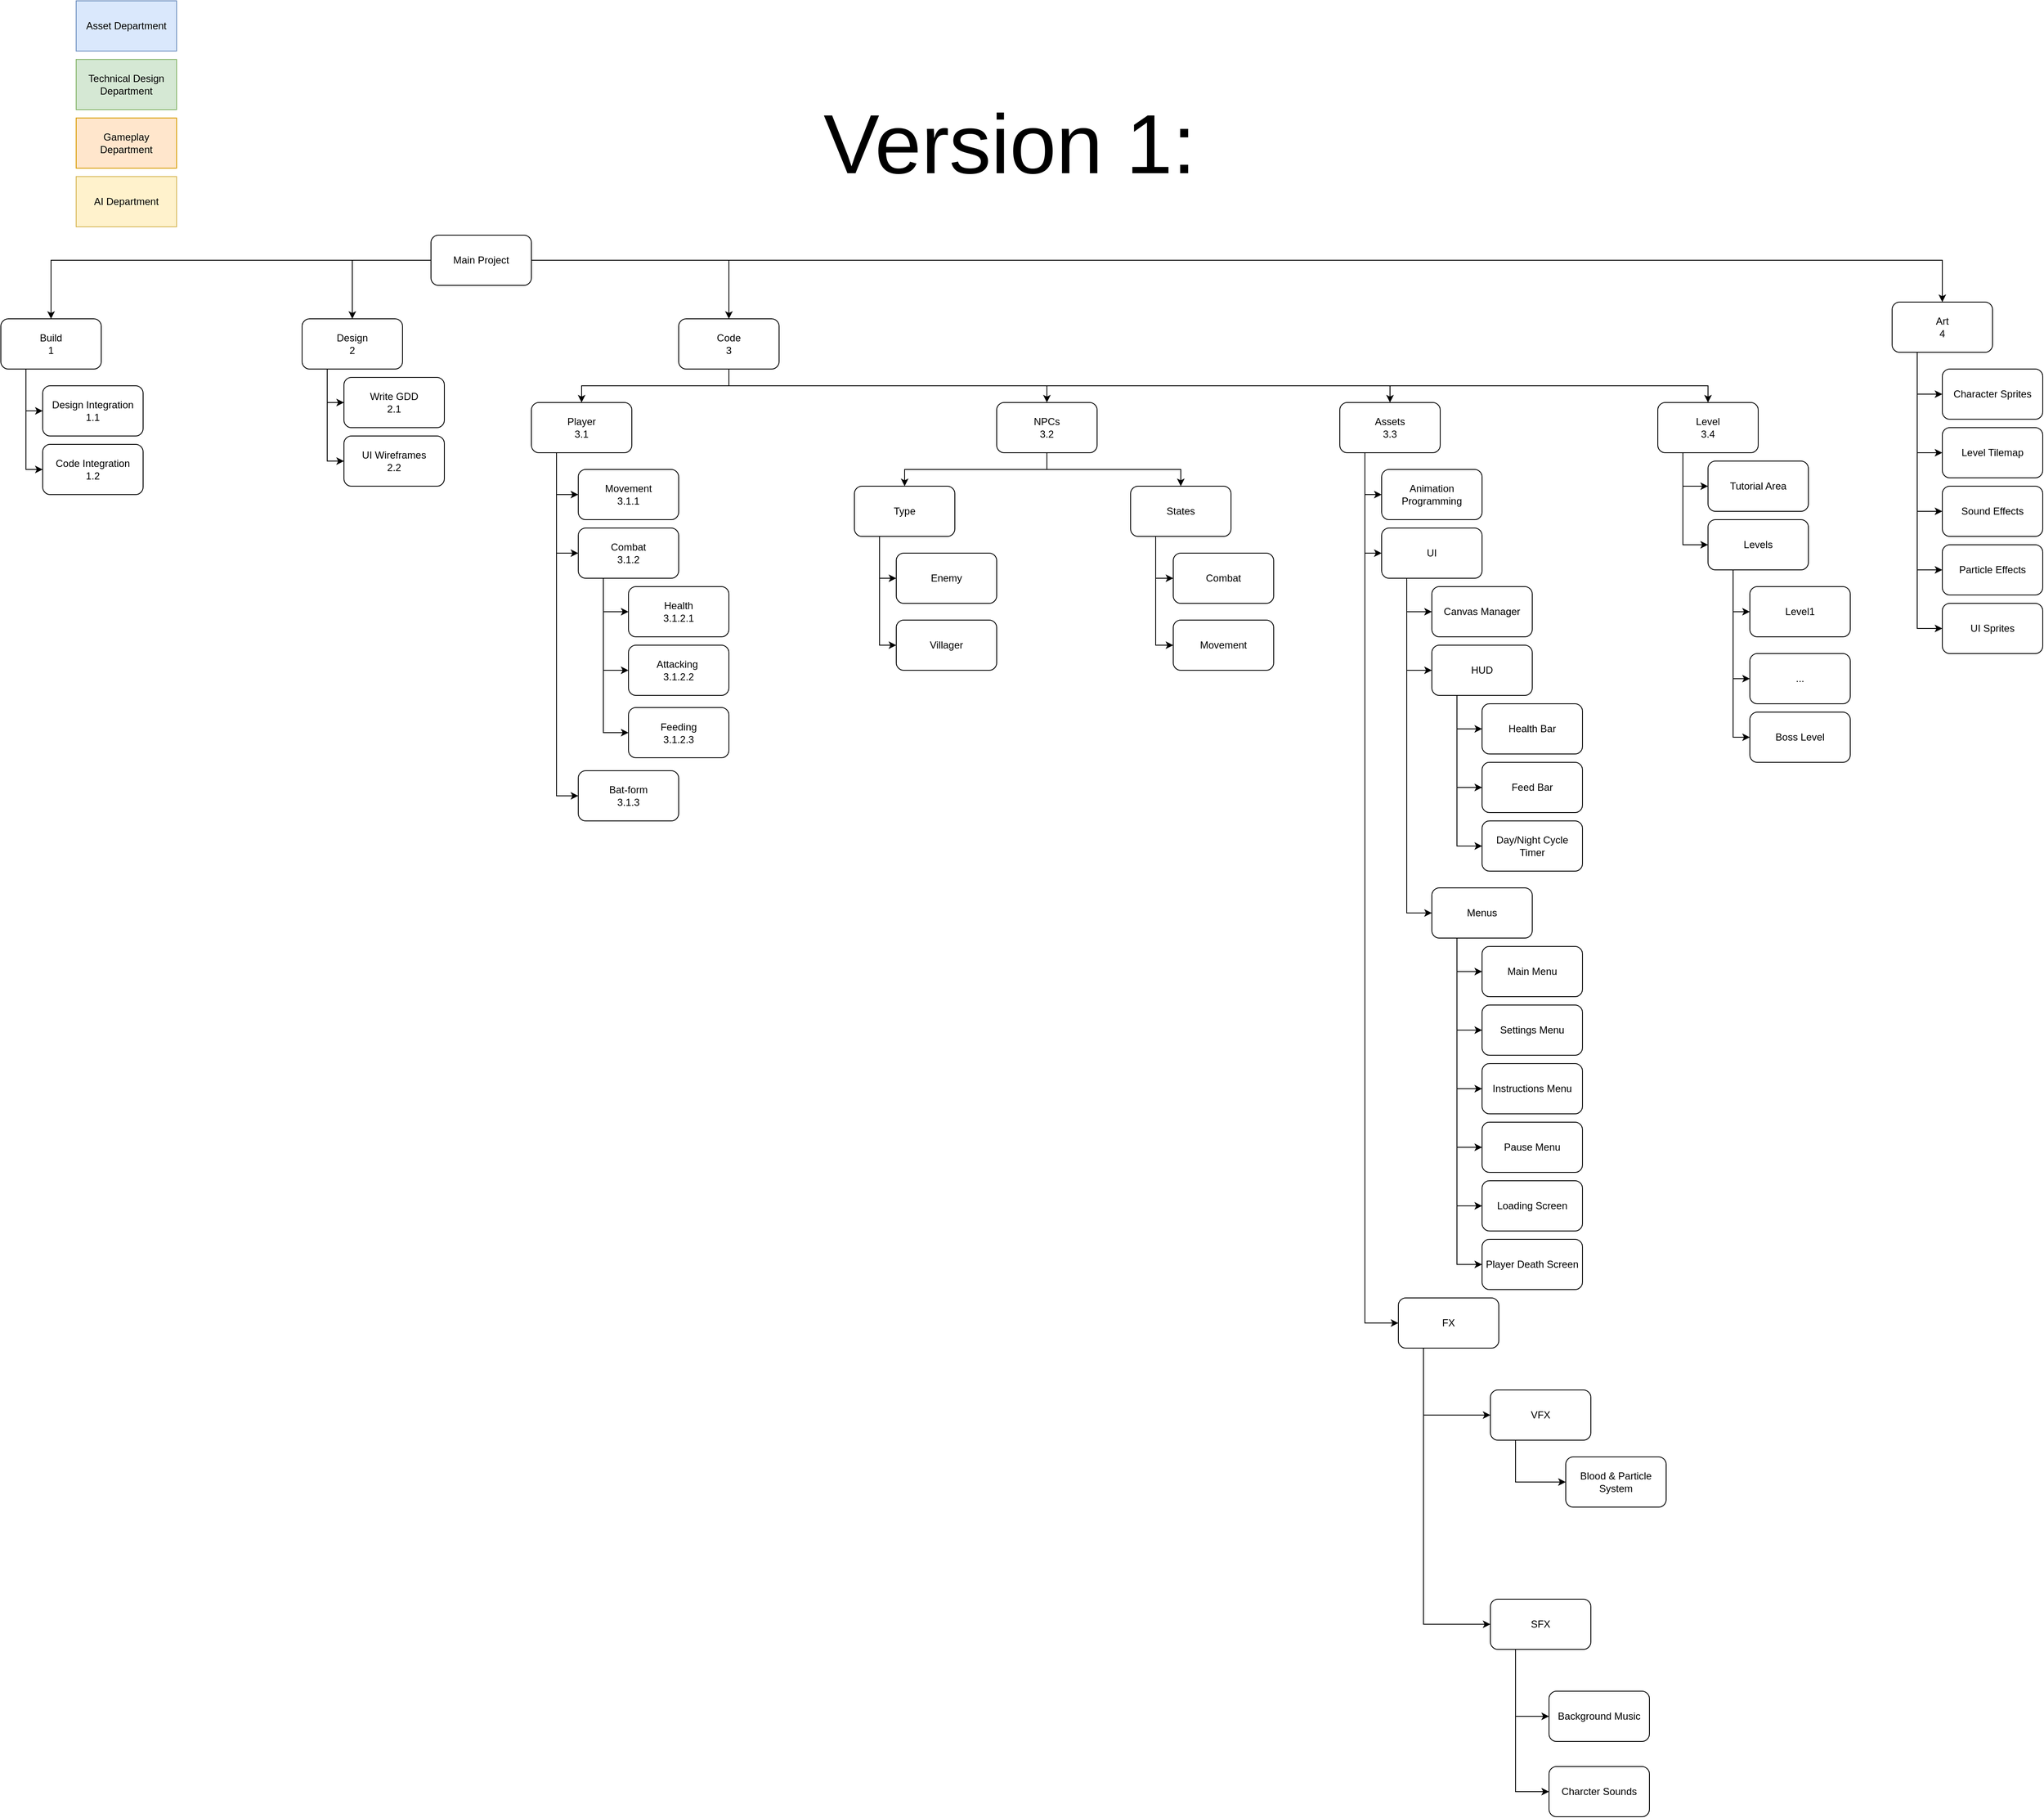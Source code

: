 <mxfile version="22.0.4" type="github" pages="3">
  <diagram name="Page-1" id="2E0uqucmmRCA9DNlLTua">
    <mxGraphModel dx="1829" dy="1751" grid="1" gridSize="10" guides="1" tooltips="1" connect="1" arrows="1" fold="1" page="1" pageScale="1" pageWidth="827" pageHeight="1169" math="0" shadow="0">
      <root>
        <mxCell id="0" />
        <mxCell id="1" parent="0" />
        <mxCell id="TICnlxT3_SbKshOypWLW-1" style="edgeStyle=orthogonalEdgeStyle;rounded=0;orthogonalLoop=1;jettySize=auto;html=1;exitX=0;exitY=0.5;exitDx=0;exitDy=0;entryX=0.5;entryY=0;entryDx=0;entryDy=0;" parent="1" source="TICnlxT3_SbKshOypWLW-5" target="TICnlxT3_SbKshOypWLW-8" edge="1">
          <mxGeometry relative="1" as="geometry" />
        </mxCell>
        <mxCell id="TICnlxT3_SbKshOypWLW-2" style="edgeStyle=orthogonalEdgeStyle;rounded=0;orthogonalLoop=1;jettySize=auto;html=1;exitX=1;exitY=0.5;exitDx=0;exitDy=0;entryX=0.5;entryY=0;entryDx=0;entryDy=0;" parent="1" source="TICnlxT3_SbKshOypWLW-5" target="TICnlxT3_SbKshOypWLW-10" edge="1">
          <mxGeometry relative="1" as="geometry" />
        </mxCell>
        <mxCell id="TICnlxT3_SbKshOypWLW-3" style="edgeStyle=orthogonalEdgeStyle;rounded=0;orthogonalLoop=1;jettySize=auto;html=1;exitX=0;exitY=0.5;exitDx=0;exitDy=0;entryX=0.5;entryY=0;entryDx=0;entryDy=0;" parent="1" source="TICnlxT3_SbKshOypWLW-5" target="TICnlxT3_SbKshOypWLW-19" edge="1">
          <mxGeometry relative="1" as="geometry" />
        </mxCell>
        <mxCell id="TICnlxT3_SbKshOypWLW-4" style="edgeStyle=orthogonalEdgeStyle;rounded=0;orthogonalLoop=1;jettySize=auto;html=1;exitX=1;exitY=0.5;exitDx=0;exitDy=0;entryX=0.5;entryY=0;entryDx=0;entryDy=0;" parent="1" source="TICnlxT3_SbKshOypWLW-5" target="TICnlxT3_SbKshOypWLW-9" edge="1">
          <mxGeometry relative="1" as="geometry" />
        </mxCell>
        <mxCell id="TICnlxT3_SbKshOypWLW-5" value="Main Project" style="rounded=1;whiteSpace=wrap;html=1;" parent="1" vertex="1">
          <mxGeometry x="354" y="20" width="120" height="60" as="geometry" />
        </mxCell>
        <mxCell id="TICnlxT3_SbKshOypWLW-6" style="edgeStyle=orthogonalEdgeStyle;rounded=0;orthogonalLoop=1;jettySize=auto;html=1;exitX=0.25;exitY=1;exitDx=0;exitDy=0;entryX=0;entryY=0.5;entryDx=0;entryDy=0;" parent="1" source="TICnlxT3_SbKshOypWLW-8" target="TICnlxT3_SbKshOypWLW-15" edge="1">
          <mxGeometry relative="1" as="geometry" />
        </mxCell>
        <mxCell id="TICnlxT3_SbKshOypWLW-7" style="edgeStyle=orthogonalEdgeStyle;rounded=0;orthogonalLoop=1;jettySize=auto;html=1;exitX=0.25;exitY=1;exitDx=0;exitDy=0;entryX=0;entryY=0.5;entryDx=0;entryDy=0;" parent="1" source="TICnlxT3_SbKshOypWLW-8" target="TICnlxT3_SbKshOypWLW-16" edge="1">
          <mxGeometry relative="1" as="geometry" />
        </mxCell>
        <mxCell id="TICnlxT3_SbKshOypWLW-8" value="Design&lt;br&gt;2" style="rounded=1;whiteSpace=wrap;html=1;" parent="1" vertex="1">
          <mxGeometry x="200" y="120" width="120" height="60" as="geometry" />
        </mxCell>
        <mxCell id="0Zuw6iMRhxCVcZhXuYDo-3" style="edgeStyle=orthogonalEdgeStyle;rounded=0;orthogonalLoop=1;jettySize=auto;html=1;exitX=0.5;exitY=1;exitDx=0;exitDy=0;entryX=0.5;entryY=0;entryDx=0;entryDy=0;" parent="1" source="TICnlxT3_SbKshOypWLW-9" target="0Zuw6iMRhxCVcZhXuYDo-1" edge="1">
          <mxGeometry relative="1" as="geometry" />
        </mxCell>
        <mxCell id="0Zuw6iMRhxCVcZhXuYDo-5" style="edgeStyle=orthogonalEdgeStyle;rounded=0;orthogonalLoop=1;jettySize=auto;html=1;exitX=0.5;exitY=1;exitDx=0;exitDy=0;entryX=0.5;entryY=0;entryDx=0;entryDy=0;" parent="1" source="TICnlxT3_SbKshOypWLW-9" target="0Zuw6iMRhxCVcZhXuYDo-4" edge="1">
          <mxGeometry relative="1" as="geometry" />
        </mxCell>
        <mxCell id="0Zuw6iMRhxCVcZhXuYDo-7" style="edgeStyle=orthogonalEdgeStyle;rounded=0;orthogonalLoop=1;jettySize=auto;html=1;exitX=0.5;exitY=1;exitDx=0;exitDy=0;entryX=0.5;entryY=0;entryDx=0;entryDy=0;" parent="1" source="TICnlxT3_SbKshOypWLW-9" target="0Zuw6iMRhxCVcZhXuYDo-6" edge="1">
          <mxGeometry relative="1" as="geometry" />
        </mxCell>
        <mxCell id="0Zuw6iMRhxCVcZhXuYDo-9" style="edgeStyle=orthogonalEdgeStyle;rounded=0;orthogonalLoop=1;jettySize=auto;html=1;exitX=0.5;exitY=1;exitDx=0;exitDy=0;entryX=0.5;entryY=0;entryDx=0;entryDy=0;" parent="1" source="TICnlxT3_SbKshOypWLW-9" target="0Zuw6iMRhxCVcZhXuYDo-8" edge="1">
          <mxGeometry relative="1" as="geometry" />
        </mxCell>
        <mxCell id="TICnlxT3_SbKshOypWLW-9" value="Code&lt;br&gt;3" style="rounded=1;whiteSpace=wrap;html=1;" parent="1" vertex="1">
          <mxGeometry x="650" y="120" width="120" height="60" as="geometry" />
        </mxCell>
        <mxCell id="0Zuw6iMRhxCVcZhXuYDo-70" style="edgeStyle=orthogonalEdgeStyle;rounded=0;orthogonalLoop=1;jettySize=auto;html=1;exitX=0.25;exitY=1;exitDx=0;exitDy=0;entryX=0;entryY=0.5;entryDx=0;entryDy=0;" parent="1" source="TICnlxT3_SbKshOypWLW-10" target="0Zuw6iMRhxCVcZhXuYDo-69" edge="1">
          <mxGeometry relative="1" as="geometry" />
        </mxCell>
        <mxCell id="0Zuw6iMRhxCVcZhXuYDo-72" style="edgeStyle=orthogonalEdgeStyle;rounded=0;orthogonalLoop=1;jettySize=auto;html=1;exitX=0.25;exitY=1;exitDx=0;exitDy=0;entryX=0;entryY=0.5;entryDx=0;entryDy=0;" parent="1" source="TICnlxT3_SbKshOypWLW-10" target="0Zuw6iMRhxCVcZhXuYDo-71" edge="1">
          <mxGeometry relative="1" as="geometry" />
        </mxCell>
        <mxCell id="0Zuw6iMRhxCVcZhXuYDo-74" style="edgeStyle=orthogonalEdgeStyle;rounded=0;orthogonalLoop=1;jettySize=auto;html=1;exitX=0.25;exitY=1;exitDx=0;exitDy=0;entryX=0;entryY=0.5;entryDx=0;entryDy=0;" parent="1" source="TICnlxT3_SbKshOypWLW-10" target="0Zuw6iMRhxCVcZhXuYDo-73" edge="1">
          <mxGeometry relative="1" as="geometry" />
        </mxCell>
        <mxCell id="0Zuw6iMRhxCVcZhXuYDo-76" style="edgeStyle=orthogonalEdgeStyle;rounded=0;orthogonalLoop=1;jettySize=auto;html=1;exitX=0.25;exitY=1;exitDx=0;exitDy=0;entryX=0;entryY=0.5;entryDx=0;entryDy=0;" parent="1" source="TICnlxT3_SbKshOypWLW-10" target="0Zuw6iMRhxCVcZhXuYDo-75" edge="1">
          <mxGeometry relative="1" as="geometry" />
        </mxCell>
        <mxCell id="0Zuw6iMRhxCVcZhXuYDo-78" style="edgeStyle=orthogonalEdgeStyle;rounded=0;orthogonalLoop=1;jettySize=auto;html=1;exitX=0.25;exitY=1;exitDx=0;exitDy=0;entryX=0;entryY=0.5;entryDx=0;entryDy=0;" parent="1" source="TICnlxT3_SbKshOypWLW-10" target="0Zuw6iMRhxCVcZhXuYDo-77" edge="1">
          <mxGeometry relative="1" as="geometry" />
        </mxCell>
        <mxCell id="TICnlxT3_SbKshOypWLW-10" value="Art&lt;br&gt;4" style="rounded=1;whiteSpace=wrap;html=1;" parent="1" vertex="1">
          <mxGeometry x="2100" y="100" width="120" height="60" as="geometry" />
        </mxCell>
        <mxCell id="TICnlxT3_SbKshOypWLW-11" value="Asset Department" style="whiteSpace=wrap;html=1;fillColor=#dae8fc;strokeColor=#6c8ebf;" parent="1" vertex="1">
          <mxGeometry x="-70" y="-260" width="120" height="60" as="geometry" />
        </mxCell>
        <mxCell id="TICnlxT3_SbKshOypWLW-12" value="Technical Design Department" style="whiteSpace=wrap;html=1;fillColor=#d5e8d4;strokeColor=#82b366;" parent="1" vertex="1">
          <mxGeometry x="-70" y="-190" width="120" height="60" as="geometry" />
        </mxCell>
        <mxCell id="TICnlxT3_SbKshOypWLW-13" value="Gameplay Department" style="whiteSpace=wrap;html=1;fillColor=#ffe6cc;strokeColor=#d79b00;" parent="1" vertex="1">
          <mxGeometry x="-70" y="-120" width="120" height="60" as="geometry" />
        </mxCell>
        <mxCell id="TICnlxT3_SbKshOypWLW-14" value="AI Department" style="whiteSpace=wrap;html=1;fillColor=#fff2cc;strokeColor=#d6b656;" parent="1" vertex="1">
          <mxGeometry x="-70" y="-50" width="120" height="60" as="geometry" />
        </mxCell>
        <mxCell id="TICnlxT3_SbKshOypWLW-15" value="Write GDD&lt;br&gt;2.1" style="rounded=1;whiteSpace=wrap;html=1;" parent="1" vertex="1">
          <mxGeometry x="250" y="190" width="120" height="60" as="geometry" />
        </mxCell>
        <mxCell id="TICnlxT3_SbKshOypWLW-16" value="UI Wireframes&lt;br&gt;2.2" style="rounded=1;whiteSpace=wrap;html=1;" parent="1" vertex="1">
          <mxGeometry x="250" y="260" width="120" height="60" as="geometry" />
        </mxCell>
        <mxCell id="TICnlxT3_SbKshOypWLW-17" style="edgeStyle=orthogonalEdgeStyle;rounded=0;orthogonalLoop=1;jettySize=auto;html=1;exitX=0.25;exitY=1;exitDx=0;exitDy=0;entryX=0;entryY=0.5;entryDx=0;entryDy=0;" parent="1" source="TICnlxT3_SbKshOypWLW-19" target="TICnlxT3_SbKshOypWLW-20" edge="1">
          <mxGeometry relative="1" as="geometry" />
        </mxCell>
        <mxCell id="TICnlxT3_SbKshOypWLW-18" style="edgeStyle=orthogonalEdgeStyle;rounded=0;orthogonalLoop=1;jettySize=auto;html=1;exitX=0.25;exitY=1;exitDx=0;exitDy=0;entryX=0;entryY=0.5;entryDx=0;entryDy=0;" parent="1" source="TICnlxT3_SbKshOypWLW-19" target="TICnlxT3_SbKshOypWLW-21" edge="1">
          <mxGeometry relative="1" as="geometry" />
        </mxCell>
        <mxCell id="TICnlxT3_SbKshOypWLW-19" value="Build&lt;br&gt;1" style="rounded=1;whiteSpace=wrap;html=1;" parent="1" vertex="1">
          <mxGeometry x="-160" y="120" width="120" height="60" as="geometry" />
        </mxCell>
        <mxCell id="TICnlxT3_SbKshOypWLW-20" value="Design Integration&lt;br&gt;1.1" style="rounded=1;whiteSpace=wrap;html=1;" parent="1" vertex="1">
          <mxGeometry x="-110" y="200" width="120" height="60" as="geometry" />
        </mxCell>
        <mxCell id="TICnlxT3_SbKshOypWLW-21" value="Code Integration&lt;br&gt;1.2" style="rounded=1;whiteSpace=wrap;html=1;" parent="1" vertex="1">
          <mxGeometry x="-110" y="270" width="120" height="60" as="geometry" />
        </mxCell>
        <mxCell id="0Zuw6iMRhxCVcZhXuYDo-12" style="edgeStyle=orthogonalEdgeStyle;rounded=0;orthogonalLoop=1;jettySize=auto;html=1;exitX=0.25;exitY=1;exitDx=0;exitDy=0;entryX=0;entryY=0.5;entryDx=0;entryDy=0;" parent="1" source="0Zuw6iMRhxCVcZhXuYDo-1" target="0Zuw6iMRhxCVcZhXuYDo-10" edge="1">
          <mxGeometry relative="1" as="geometry" />
        </mxCell>
        <mxCell id="0Zuw6iMRhxCVcZhXuYDo-14" style="edgeStyle=orthogonalEdgeStyle;rounded=0;orthogonalLoop=1;jettySize=auto;html=1;exitX=0.25;exitY=1;exitDx=0;exitDy=0;entryX=0;entryY=0.5;entryDx=0;entryDy=0;" parent="1" source="0Zuw6iMRhxCVcZhXuYDo-1" target="0Zuw6iMRhxCVcZhXuYDo-13" edge="1">
          <mxGeometry relative="1" as="geometry" />
        </mxCell>
        <mxCell id="0Zuw6iMRhxCVcZhXuYDo-22" style="edgeStyle=orthogonalEdgeStyle;rounded=0;orthogonalLoop=1;jettySize=auto;html=1;exitX=0.25;exitY=1;exitDx=0;exitDy=0;entryX=0;entryY=0.5;entryDx=0;entryDy=0;" parent="1" source="0Zuw6iMRhxCVcZhXuYDo-1" target="0Zuw6iMRhxCVcZhXuYDo-21" edge="1">
          <mxGeometry relative="1" as="geometry" />
        </mxCell>
        <mxCell id="0Zuw6iMRhxCVcZhXuYDo-1" value="Player&lt;br&gt;3.1" style="rounded=1;whiteSpace=wrap;html=1;" parent="1" vertex="1">
          <mxGeometry x="474" y="220" width="120" height="60" as="geometry" />
        </mxCell>
        <mxCell id="0Zuw6iMRhxCVcZhXuYDo-30" style="edgeStyle=orthogonalEdgeStyle;rounded=0;orthogonalLoop=1;jettySize=auto;html=1;exitX=0.5;exitY=1;exitDx=0;exitDy=0;entryX=0.5;entryY=0;entryDx=0;entryDy=0;" parent="1" source="0Zuw6iMRhxCVcZhXuYDo-4" target="0Zuw6iMRhxCVcZhXuYDo-28" edge="1">
          <mxGeometry relative="1" as="geometry" />
        </mxCell>
        <mxCell id="0Zuw6iMRhxCVcZhXuYDo-31" style="edgeStyle=orthogonalEdgeStyle;rounded=0;orthogonalLoop=1;jettySize=auto;html=1;exitX=0.5;exitY=1;exitDx=0;exitDy=0;entryX=0.5;entryY=0;entryDx=0;entryDy=0;" parent="1" source="0Zuw6iMRhxCVcZhXuYDo-4" target="0Zuw6iMRhxCVcZhXuYDo-29" edge="1">
          <mxGeometry relative="1" as="geometry" />
        </mxCell>
        <mxCell id="0Zuw6iMRhxCVcZhXuYDo-4" value="NPCs&lt;br&gt;3.2" style="rounded=1;whiteSpace=wrap;html=1;" parent="1" vertex="1">
          <mxGeometry x="1030" y="220" width="120" height="60" as="geometry" />
        </mxCell>
        <mxCell id="0Zuw6iMRhxCVcZhXuYDo-40" style="edgeStyle=orthogonalEdgeStyle;rounded=0;orthogonalLoop=1;jettySize=auto;html=1;exitX=0.25;exitY=1;exitDx=0;exitDy=0;entryX=0;entryY=0.5;entryDx=0;entryDy=0;" parent="1" source="0Zuw6iMRhxCVcZhXuYDo-6" target="0Zuw6iMRhxCVcZhXuYDo-39" edge="1">
          <mxGeometry relative="1" as="geometry" />
        </mxCell>
        <mxCell id="0Zuw6iMRhxCVcZhXuYDo-42" style="edgeStyle=orthogonalEdgeStyle;rounded=0;orthogonalLoop=1;jettySize=auto;html=1;exitX=0.25;exitY=1;exitDx=0;exitDy=0;entryX=0;entryY=0.5;entryDx=0;entryDy=0;" parent="1" source="0Zuw6iMRhxCVcZhXuYDo-6" target="0Zuw6iMRhxCVcZhXuYDo-41" edge="1">
          <mxGeometry relative="1" as="geometry" />
        </mxCell>
        <mxCell id="0Zuw6iMRhxCVcZhXuYDo-48" style="edgeStyle=orthogonalEdgeStyle;rounded=0;orthogonalLoop=1;jettySize=auto;html=1;exitX=0.25;exitY=1;exitDx=0;exitDy=0;entryX=0;entryY=0.5;entryDx=0;entryDy=0;" parent="1" source="0Zuw6iMRhxCVcZhXuYDo-6" target="0Zuw6iMRhxCVcZhXuYDo-47" edge="1">
          <mxGeometry relative="1" as="geometry" />
        </mxCell>
        <mxCell id="0Zuw6iMRhxCVcZhXuYDo-6" value="Assets&lt;br&gt;3.3" style="rounded=1;whiteSpace=wrap;html=1;" parent="1" vertex="1">
          <mxGeometry x="1440" y="220" width="120" height="60" as="geometry" />
        </mxCell>
        <mxCell id="0Zuw6iMRhxCVcZhXuYDo-80" style="edgeStyle=orthogonalEdgeStyle;rounded=0;orthogonalLoop=1;jettySize=auto;html=1;exitX=0.25;exitY=1;exitDx=0;exitDy=0;entryX=0;entryY=0.5;entryDx=0;entryDy=0;" parent="1" source="0Zuw6iMRhxCVcZhXuYDo-8" target="0Zuw6iMRhxCVcZhXuYDo-79" edge="1">
          <mxGeometry relative="1" as="geometry" />
        </mxCell>
        <mxCell id="0Zuw6iMRhxCVcZhXuYDo-83" style="edgeStyle=orthogonalEdgeStyle;rounded=0;orthogonalLoop=1;jettySize=auto;html=1;exitX=0.25;exitY=1;exitDx=0;exitDy=0;entryX=0;entryY=0.5;entryDx=0;entryDy=0;" parent="1" source="0Zuw6iMRhxCVcZhXuYDo-8" target="0Zuw6iMRhxCVcZhXuYDo-82" edge="1">
          <mxGeometry relative="1" as="geometry" />
        </mxCell>
        <mxCell id="0Zuw6iMRhxCVcZhXuYDo-8" value="Level&lt;br&gt;3.4" style="rounded=1;whiteSpace=wrap;html=1;" parent="1" vertex="1">
          <mxGeometry x="1820" y="220" width="120" height="60" as="geometry" />
        </mxCell>
        <mxCell id="0Zuw6iMRhxCVcZhXuYDo-16" style="edgeStyle=orthogonalEdgeStyle;rounded=0;orthogonalLoop=1;jettySize=auto;html=1;exitX=0.25;exitY=1;exitDx=0;exitDy=0;entryX=0;entryY=0.5;entryDx=0;entryDy=0;" parent="1" source="0Zuw6iMRhxCVcZhXuYDo-10" target="0Zuw6iMRhxCVcZhXuYDo-15" edge="1">
          <mxGeometry relative="1" as="geometry" />
        </mxCell>
        <mxCell id="0Zuw6iMRhxCVcZhXuYDo-18" style="edgeStyle=orthogonalEdgeStyle;rounded=0;orthogonalLoop=1;jettySize=auto;html=1;exitX=0.25;exitY=1;exitDx=0;exitDy=0;entryX=0;entryY=0.5;entryDx=0;entryDy=0;" parent="1" source="0Zuw6iMRhxCVcZhXuYDo-10" target="0Zuw6iMRhxCVcZhXuYDo-17" edge="1">
          <mxGeometry relative="1" as="geometry" />
        </mxCell>
        <mxCell id="0Zuw6iMRhxCVcZhXuYDo-20" style="edgeStyle=orthogonalEdgeStyle;rounded=0;orthogonalLoop=1;jettySize=auto;html=1;exitX=0.25;exitY=1;exitDx=0;exitDy=0;entryX=0;entryY=0.5;entryDx=0;entryDy=0;" parent="1" source="0Zuw6iMRhxCVcZhXuYDo-10" target="0Zuw6iMRhxCVcZhXuYDo-19" edge="1">
          <mxGeometry relative="1" as="geometry" />
        </mxCell>
        <mxCell id="0Zuw6iMRhxCVcZhXuYDo-10" value="Combat &lt;br&gt;3.1.2" style="whiteSpace=wrap;html=1;rounded=1;" parent="1" vertex="1">
          <mxGeometry x="530" y="370" width="120" height="60" as="geometry" />
        </mxCell>
        <mxCell id="0Zuw6iMRhxCVcZhXuYDo-13" value="Movement&lt;br&gt;3.1.1" style="rounded=1;whiteSpace=wrap;html=1;" parent="1" vertex="1">
          <mxGeometry x="530" y="300" width="120" height="60" as="geometry" />
        </mxCell>
        <mxCell id="0Zuw6iMRhxCVcZhXuYDo-15" value="Health&lt;br&gt;3.1.2.1" style="rounded=1;whiteSpace=wrap;html=1;" parent="1" vertex="1">
          <mxGeometry x="590" y="440" width="120" height="60" as="geometry" />
        </mxCell>
        <mxCell id="0Zuw6iMRhxCVcZhXuYDo-17" value="Attacking&amp;nbsp;&lt;br&gt;3.1.2.2" style="rounded=1;whiteSpace=wrap;html=1;" parent="1" vertex="1">
          <mxGeometry x="590" y="510" width="120" height="60" as="geometry" />
        </mxCell>
        <mxCell id="0Zuw6iMRhxCVcZhXuYDo-19" value="Feeding&lt;br&gt;3.1.2.3" style="rounded=1;whiteSpace=wrap;html=1;" parent="1" vertex="1">
          <mxGeometry x="590" y="584.5" width="120" height="60" as="geometry" />
        </mxCell>
        <mxCell id="0Zuw6iMRhxCVcZhXuYDo-21" value="Bat-form&lt;br&gt;3.1.3" style="rounded=1;whiteSpace=wrap;html=1;" parent="1" vertex="1">
          <mxGeometry x="530" y="660" width="120" height="60" as="geometry" />
        </mxCell>
        <mxCell id="0Zuw6iMRhxCVcZhXuYDo-24" value="Enemy" style="rounded=1;whiteSpace=wrap;html=1;" parent="1" vertex="1">
          <mxGeometry x="910" y="400" width="120" height="60" as="geometry" />
        </mxCell>
        <mxCell id="0Zuw6iMRhxCVcZhXuYDo-26" value="Villager" style="rounded=1;whiteSpace=wrap;html=1;" parent="1" vertex="1">
          <mxGeometry x="910" y="480" width="120" height="60" as="geometry" />
        </mxCell>
        <mxCell id="0Zuw6iMRhxCVcZhXuYDo-32" style="edgeStyle=orthogonalEdgeStyle;rounded=0;orthogonalLoop=1;jettySize=auto;html=1;exitX=0.25;exitY=1;exitDx=0;exitDy=0;entryX=0;entryY=0.5;entryDx=0;entryDy=0;" parent="1" source="0Zuw6iMRhxCVcZhXuYDo-28" target="0Zuw6iMRhxCVcZhXuYDo-24" edge="1">
          <mxGeometry relative="1" as="geometry" />
        </mxCell>
        <mxCell id="0Zuw6iMRhxCVcZhXuYDo-33" style="edgeStyle=orthogonalEdgeStyle;rounded=0;orthogonalLoop=1;jettySize=auto;html=1;exitX=0.25;exitY=1;exitDx=0;exitDy=0;entryX=0;entryY=0.5;entryDx=0;entryDy=0;" parent="1" source="0Zuw6iMRhxCVcZhXuYDo-28" target="0Zuw6iMRhxCVcZhXuYDo-26" edge="1">
          <mxGeometry relative="1" as="geometry" />
        </mxCell>
        <mxCell id="0Zuw6iMRhxCVcZhXuYDo-28" value="Type" style="rounded=1;whiteSpace=wrap;html=1;" parent="1" vertex="1">
          <mxGeometry x="860" y="320" width="120" height="60" as="geometry" />
        </mxCell>
        <mxCell id="0Zuw6iMRhxCVcZhXuYDo-37" style="edgeStyle=orthogonalEdgeStyle;rounded=0;orthogonalLoop=1;jettySize=auto;html=1;exitX=0.25;exitY=1;exitDx=0;exitDy=0;entryX=0;entryY=0.5;entryDx=0;entryDy=0;" parent="1" source="0Zuw6iMRhxCVcZhXuYDo-29" target="0Zuw6iMRhxCVcZhXuYDo-35" edge="1">
          <mxGeometry relative="1" as="geometry" />
        </mxCell>
        <mxCell id="0Zuw6iMRhxCVcZhXuYDo-38" style="edgeStyle=orthogonalEdgeStyle;rounded=0;orthogonalLoop=1;jettySize=auto;html=1;exitX=0.25;exitY=1;exitDx=0;exitDy=0;entryX=0;entryY=0.5;entryDx=0;entryDy=0;" parent="1" source="0Zuw6iMRhxCVcZhXuYDo-29" target="0Zuw6iMRhxCVcZhXuYDo-36" edge="1">
          <mxGeometry relative="1" as="geometry" />
        </mxCell>
        <mxCell id="0Zuw6iMRhxCVcZhXuYDo-29" value="States" style="rounded=1;whiteSpace=wrap;html=1;" parent="1" vertex="1">
          <mxGeometry x="1190" y="320" width="120" height="60" as="geometry" />
        </mxCell>
        <mxCell id="0Zuw6iMRhxCVcZhXuYDo-35" value="Combat" style="rounded=1;whiteSpace=wrap;html=1;" parent="1" vertex="1">
          <mxGeometry x="1241" y="400" width="120" height="60" as="geometry" />
        </mxCell>
        <mxCell id="0Zuw6iMRhxCVcZhXuYDo-36" value="Movement" style="rounded=1;whiteSpace=wrap;html=1;" parent="1" vertex="1">
          <mxGeometry x="1241" y="480" width="120" height="60" as="geometry" />
        </mxCell>
        <mxCell id="0Zuw6iMRhxCVcZhXuYDo-39" value="Animation Programming" style="rounded=1;whiteSpace=wrap;html=1;" parent="1" vertex="1">
          <mxGeometry x="1490" y="300" width="120" height="60" as="geometry" />
        </mxCell>
        <mxCell id="0Zuw6iMRhxCVcZhXuYDo-45" style="edgeStyle=orthogonalEdgeStyle;rounded=0;orthogonalLoop=1;jettySize=auto;html=1;exitX=0.25;exitY=1;exitDx=0;exitDy=0;entryX=0;entryY=0.5;entryDx=0;entryDy=0;" parent="1" source="0Zuw6iMRhxCVcZhXuYDo-41" target="0Zuw6iMRhxCVcZhXuYDo-43" edge="1">
          <mxGeometry relative="1" as="geometry" />
        </mxCell>
        <mxCell id="0Zuw6iMRhxCVcZhXuYDo-46" style="edgeStyle=orthogonalEdgeStyle;rounded=0;orthogonalLoop=1;jettySize=auto;html=1;exitX=0.25;exitY=1;exitDx=0;exitDy=0;entryX=0;entryY=0.5;entryDx=0;entryDy=0;" parent="1" source="0Zuw6iMRhxCVcZhXuYDo-41" target="0Zuw6iMRhxCVcZhXuYDo-44" edge="1">
          <mxGeometry relative="1" as="geometry" />
        </mxCell>
        <mxCell id="FEyrPIAWrRhkkQfqh-Kt-2" style="edgeStyle=orthogonalEdgeStyle;rounded=0;orthogonalLoop=1;jettySize=auto;html=1;exitX=0.25;exitY=1;exitDx=0;exitDy=0;entryX=0;entryY=0.5;entryDx=0;entryDy=0;" parent="1" source="0Zuw6iMRhxCVcZhXuYDo-41" target="FEyrPIAWrRhkkQfqh-Kt-1" edge="1">
          <mxGeometry relative="1" as="geometry" />
        </mxCell>
        <mxCell id="0Zuw6iMRhxCVcZhXuYDo-41" value="UI" style="rounded=1;whiteSpace=wrap;html=1;" parent="1" vertex="1">
          <mxGeometry x="1490" y="370" width="120" height="60" as="geometry" />
        </mxCell>
        <mxCell id="0Zuw6iMRhxCVcZhXuYDo-52" style="edgeStyle=orthogonalEdgeStyle;rounded=0;orthogonalLoop=1;jettySize=auto;html=1;exitX=0.25;exitY=1;exitDx=0;exitDy=0;entryX=0;entryY=0.5;entryDx=0;entryDy=0;" parent="1" source="0Zuw6iMRhxCVcZhXuYDo-43" target="0Zuw6iMRhxCVcZhXuYDo-49" edge="1">
          <mxGeometry relative="1" as="geometry" />
        </mxCell>
        <mxCell id="0Zuw6iMRhxCVcZhXuYDo-53" style="edgeStyle=orthogonalEdgeStyle;rounded=0;orthogonalLoop=1;jettySize=auto;html=1;exitX=0.25;exitY=1;exitDx=0;exitDy=0;entryX=0;entryY=0.5;entryDx=0;entryDy=0;" parent="1" source="0Zuw6iMRhxCVcZhXuYDo-43" target="0Zuw6iMRhxCVcZhXuYDo-50" edge="1">
          <mxGeometry relative="1" as="geometry" />
        </mxCell>
        <mxCell id="0Zuw6iMRhxCVcZhXuYDo-54" style="edgeStyle=orthogonalEdgeStyle;rounded=0;orthogonalLoop=1;jettySize=auto;html=1;exitX=0.25;exitY=1;exitDx=0;exitDy=0;entryX=0;entryY=0.5;entryDx=0;entryDy=0;" parent="1" source="0Zuw6iMRhxCVcZhXuYDo-43" target="0Zuw6iMRhxCVcZhXuYDo-51" edge="1">
          <mxGeometry relative="1" as="geometry" />
        </mxCell>
        <mxCell id="0Zuw6iMRhxCVcZhXuYDo-43" value="HUD" style="rounded=1;whiteSpace=wrap;html=1;" parent="1" vertex="1">
          <mxGeometry x="1550" y="510" width="120" height="60" as="geometry" />
        </mxCell>
        <mxCell id="FEyrPIAWrRhkkQfqh-Kt-4" style="edgeStyle=orthogonalEdgeStyle;rounded=0;orthogonalLoop=1;jettySize=auto;html=1;exitX=0.25;exitY=1;exitDx=0;exitDy=0;entryX=0;entryY=0.5;entryDx=0;entryDy=0;" parent="1" source="0Zuw6iMRhxCVcZhXuYDo-44" target="FEyrPIAWrRhkkQfqh-Kt-3" edge="1">
          <mxGeometry relative="1" as="geometry" />
        </mxCell>
        <mxCell id="FEyrPIAWrRhkkQfqh-Kt-6" style="edgeStyle=orthogonalEdgeStyle;rounded=0;orthogonalLoop=1;jettySize=auto;html=1;exitX=0.25;exitY=1;exitDx=0;exitDy=0;entryX=0;entryY=0.5;entryDx=0;entryDy=0;" parent="1" source="0Zuw6iMRhxCVcZhXuYDo-44" target="FEyrPIAWrRhkkQfqh-Kt-5" edge="1">
          <mxGeometry relative="1" as="geometry" />
        </mxCell>
        <mxCell id="FEyrPIAWrRhkkQfqh-Kt-8" style="edgeStyle=orthogonalEdgeStyle;rounded=0;orthogonalLoop=1;jettySize=auto;html=1;exitX=0.25;exitY=1;exitDx=0;exitDy=0;entryX=0;entryY=0.5;entryDx=0;entryDy=0;" parent="1" source="0Zuw6iMRhxCVcZhXuYDo-44" target="FEyrPIAWrRhkkQfqh-Kt-7" edge="1">
          <mxGeometry relative="1" as="geometry" />
        </mxCell>
        <mxCell id="FEyrPIAWrRhkkQfqh-Kt-10" style="edgeStyle=orthogonalEdgeStyle;rounded=0;orthogonalLoop=1;jettySize=auto;html=1;exitX=0.25;exitY=1;exitDx=0;exitDy=0;entryX=0;entryY=0.5;entryDx=0;entryDy=0;" parent="1" source="0Zuw6iMRhxCVcZhXuYDo-44" target="FEyrPIAWrRhkkQfqh-Kt-9" edge="1">
          <mxGeometry relative="1" as="geometry" />
        </mxCell>
        <mxCell id="FEyrPIAWrRhkkQfqh-Kt-12" style="edgeStyle=orthogonalEdgeStyle;rounded=0;orthogonalLoop=1;jettySize=auto;html=1;exitX=0.25;exitY=1;exitDx=0;exitDy=0;entryX=0;entryY=0.5;entryDx=0;entryDy=0;" parent="1" source="0Zuw6iMRhxCVcZhXuYDo-44" target="FEyrPIAWrRhkkQfqh-Kt-11" edge="1">
          <mxGeometry relative="1" as="geometry" />
        </mxCell>
        <mxCell id="FEyrPIAWrRhkkQfqh-Kt-14" style="edgeStyle=orthogonalEdgeStyle;rounded=0;orthogonalLoop=1;jettySize=auto;html=1;exitX=0.25;exitY=1;exitDx=0;exitDy=0;entryX=0;entryY=0.5;entryDx=0;entryDy=0;" parent="1" source="0Zuw6iMRhxCVcZhXuYDo-44" target="FEyrPIAWrRhkkQfqh-Kt-13" edge="1">
          <mxGeometry relative="1" as="geometry" />
        </mxCell>
        <mxCell id="0Zuw6iMRhxCVcZhXuYDo-44" value="Menus" style="rounded=1;whiteSpace=wrap;html=1;" parent="1" vertex="1">
          <mxGeometry x="1550" y="800" width="120" height="60" as="geometry" />
        </mxCell>
        <mxCell id="0Zuw6iMRhxCVcZhXuYDo-57" style="edgeStyle=orthogonalEdgeStyle;rounded=0;orthogonalLoop=1;jettySize=auto;html=1;exitX=0.25;exitY=1;exitDx=0;exitDy=0;entryX=0;entryY=0.5;entryDx=0;entryDy=0;" parent="1" source="0Zuw6iMRhxCVcZhXuYDo-47" target="0Zuw6iMRhxCVcZhXuYDo-55" edge="1">
          <mxGeometry relative="1" as="geometry" />
        </mxCell>
        <mxCell id="0Zuw6iMRhxCVcZhXuYDo-59" style="edgeStyle=orthogonalEdgeStyle;rounded=0;orthogonalLoop=1;jettySize=auto;html=1;exitX=0.25;exitY=1;exitDx=0;exitDy=0;entryX=0;entryY=0.5;entryDx=0;entryDy=0;" parent="1" source="0Zuw6iMRhxCVcZhXuYDo-47" target="0Zuw6iMRhxCVcZhXuYDo-58" edge="1">
          <mxGeometry relative="1" as="geometry" />
        </mxCell>
        <mxCell id="0Zuw6iMRhxCVcZhXuYDo-47" value="FX" style="rounded=1;whiteSpace=wrap;html=1;" parent="1" vertex="1">
          <mxGeometry x="1510" y="1290" width="120" height="60" as="geometry" />
        </mxCell>
        <mxCell id="0Zuw6iMRhxCVcZhXuYDo-49" value="Health Bar" style="rounded=1;whiteSpace=wrap;html=1;" parent="1" vertex="1">
          <mxGeometry x="1610" y="580" width="120" height="60" as="geometry" />
        </mxCell>
        <mxCell id="0Zuw6iMRhxCVcZhXuYDo-50" value="Feed Bar" style="rounded=1;whiteSpace=wrap;html=1;" parent="1" vertex="1">
          <mxGeometry x="1610" y="650" width="120" height="60" as="geometry" />
        </mxCell>
        <mxCell id="0Zuw6iMRhxCVcZhXuYDo-51" value="Day/Night Cycle Timer" style="rounded=1;whiteSpace=wrap;html=1;" parent="1" vertex="1">
          <mxGeometry x="1610" y="720" width="120" height="60" as="geometry" />
        </mxCell>
        <mxCell id="0Zuw6iMRhxCVcZhXuYDo-67" style="edgeStyle=orthogonalEdgeStyle;rounded=0;orthogonalLoop=1;jettySize=auto;html=1;exitX=0.25;exitY=1;exitDx=0;exitDy=0;entryX=0;entryY=0.5;entryDx=0;entryDy=0;" parent="1" source="0Zuw6iMRhxCVcZhXuYDo-55" target="0Zuw6iMRhxCVcZhXuYDo-66" edge="1">
          <mxGeometry relative="1" as="geometry" />
        </mxCell>
        <mxCell id="0Zuw6iMRhxCVcZhXuYDo-55" value="VFX" style="rounded=1;whiteSpace=wrap;html=1;" parent="1" vertex="1">
          <mxGeometry x="1620" y="1400" width="120" height="60" as="geometry" />
        </mxCell>
        <mxCell id="0Zuw6iMRhxCVcZhXuYDo-63" style="edgeStyle=orthogonalEdgeStyle;rounded=0;orthogonalLoop=1;jettySize=auto;html=1;exitX=0.25;exitY=1;exitDx=0;exitDy=0;entryX=0;entryY=0.5;entryDx=0;entryDy=0;" parent="1" source="0Zuw6iMRhxCVcZhXuYDo-58" target="0Zuw6iMRhxCVcZhXuYDo-62" edge="1">
          <mxGeometry relative="1" as="geometry" />
        </mxCell>
        <mxCell id="0Zuw6iMRhxCVcZhXuYDo-65" style="edgeStyle=orthogonalEdgeStyle;rounded=0;orthogonalLoop=1;jettySize=auto;html=1;exitX=0.25;exitY=1;exitDx=0;exitDy=0;entryX=0;entryY=0.5;entryDx=0;entryDy=0;" parent="1" source="0Zuw6iMRhxCVcZhXuYDo-58" target="0Zuw6iMRhxCVcZhXuYDo-64" edge="1">
          <mxGeometry relative="1" as="geometry" />
        </mxCell>
        <mxCell id="0Zuw6iMRhxCVcZhXuYDo-58" value="SFX" style="rounded=1;whiteSpace=wrap;html=1;" parent="1" vertex="1">
          <mxGeometry x="1620" y="1650" width="120" height="60" as="geometry" />
        </mxCell>
        <mxCell id="0Zuw6iMRhxCVcZhXuYDo-62" value="Background Music" style="rounded=1;whiteSpace=wrap;html=1;" parent="1" vertex="1">
          <mxGeometry x="1690" y="1760" width="120" height="60" as="geometry" />
        </mxCell>
        <mxCell id="0Zuw6iMRhxCVcZhXuYDo-64" value="Charcter Sounds" style="rounded=1;whiteSpace=wrap;html=1;" parent="1" vertex="1">
          <mxGeometry x="1690" y="1850" width="120" height="60" as="geometry" />
        </mxCell>
        <mxCell id="0Zuw6iMRhxCVcZhXuYDo-66" value="Blood &amp;amp; Particle System" style="rounded=1;whiteSpace=wrap;html=1;" parent="1" vertex="1">
          <mxGeometry x="1710" y="1480" width="120" height="60" as="geometry" />
        </mxCell>
        <mxCell id="0Zuw6iMRhxCVcZhXuYDo-69" value="Character Sprites" style="rounded=1;whiteSpace=wrap;html=1;" parent="1" vertex="1">
          <mxGeometry x="2160" y="180" width="120" height="60" as="geometry" />
        </mxCell>
        <mxCell id="0Zuw6iMRhxCVcZhXuYDo-71" value="Level Tilemap" style="rounded=1;whiteSpace=wrap;html=1;" parent="1" vertex="1">
          <mxGeometry x="2160" y="250" width="120" height="60" as="geometry" />
        </mxCell>
        <mxCell id="0Zuw6iMRhxCVcZhXuYDo-73" value="Sound Effects" style="rounded=1;whiteSpace=wrap;html=1;" parent="1" vertex="1">
          <mxGeometry x="2160" y="320" width="120" height="60" as="geometry" />
        </mxCell>
        <mxCell id="0Zuw6iMRhxCVcZhXuYDo-75" value="Particle Effects" style="rounded=1;whiteSpace=wrap;html=1;" parent="1" vertex="1">
          <mxGeometry x="2160" y="390" width="120" height="60" as="geometry" />
        </mxCell>
        <mxCell id="0Zuw6iMRhxCVcZhXuYDo-77" value="UI Sprites" style="rounded=1;whiteSpace=wrap;html=1;" parent="1" vertex="1">
          <mxGeometry x="2160" y="460" width="120" height="60" as="geometry" />
        </mxCell>
        <mxCell id="0Zuw6iMRhxCVcZhXuYDo-79" value="Tutorial Area" style="rounded=1;whiteSpace=wrap;html=1;" parent="1" vertex="1">
          <mxGeometry x="1880" y="290" width="120" height="60" as="geometry" />
        </mxCell>
        <mxCell id="0Zuw6iMRhxCVcZhXuYDo-85" style="edgeStyle=orthogonalEdgeStyle;rounded=0;orthogonalLoop=1;jettySize=auto;html=1;exitX=0.25;exitY=1;exitDx=0;exitDy=0;entryX=0;entryY=0.5;entryDx=0;entryDy=0;" parent="1" source="0Zuw6iMRhxCVcZhXuYDo-82" target="0Zuw6iMRhxCVcZhXuYDo-84" edge="1">
          <mxGeometry relative="1" as="geometry" />
        </mxCell>
        <mxCell id="0Zuw6iMRhxCVcZhXuYDo-87" style="edgeStyle=orthogonalEdgeStyle;rounded=0;orthogonalLoop=1;jettySize=auto;html=1;exitX=0.25;exitY=1;exitDx=0;exitDy=0;entryX=0;entryY=0.5;entryDx=0;entryDy=0;" parent="1" source="0Zuw6iMRhxCVcZhXuYDo-82" target="0Zuw6iMRhxCVcZhXuYDo-86" edge="1">
          <mxGeometry relative="1" as="geometry" />
        </mxCell>
        <mxCell id="0Zuw6iMRhxCVcZhXuYDo-89" style="edgeStyle=orthogonalEdgeStyle;rounded=0;orthogonalLoop=1;jettySize=auto;html=1;exitX=0.25;exitY=1;exitDx=0;exitDy=0;entryX=0;entryY=0.5;entryDx=0;entryDy=0;" parent="1" source="0Zuw6iMRhxCVcZhXuYDo-82" target="0Zuw6iMRhxCVcZhXuYDo-88" edge="1">
          <mxGeometry relative="1" as="geometry" />
        </mxCell>
        <mxCell id="0Zuw6iMRhxCVcZhXuYDo-82" value="Levels" style="rounded=1;whiteSpace=wrap;html=1;" parent="1" vertex="1">
          <mxGeometry x="1880" y="360" width="120" height="60" as="geometry" />
        </mxCell>
        <mxCell id="0Zuw6iMRhxCVcZhXuYDo-84" value="Level1" style="rounded=1;whiteSpace=wrap;html=1;" parent="1" vertex="1">
          <mxGeometry x="1930" y="440" width="120" height="60" as="geometry" />
        </mxCell>
        <mxCell id="0Zuw6iMRhxCVcZhXuYDo-86" value="..." style="rounded=1;whiteSpace=wrap;html=1;" parent="1" vertex="1">
          <mxGeometry x="1930" y="520" width="120" height="60" as="geometry" />
        </mxCell>
        <mxCell id="0Zuw6iMRhxCVcZhXuYDo-88" value="Boss Level" style="rounded=1;whiteSpace=wrap;html=1;" parent="1" vertex="1">
          <mxGeometry x="1930" y="590" width="120" height="60" as="geometry" />
        </mxCell>
        <mxCell id="0Zuw6iMRhxCVcZhXuYDo-91" value="&lt;font style=&quot;font-size: 100px;&quot;&gt;Version 1:&lt;/font&gt;" style="text;html=1;align=center;verticalAlign=middle;resizable=0;points=[];autosize=1;strokeColor=none;fillColor=none;" parent="1" vertex="1">
          <mxGeometry x="810" y="-155" width="470" height="130" as="geometry" />
        </mxCell>
        <mxCell id="FEyrPIAWrRhkkQfqh-Kt-1" value="Canvas Manager" style="rounded=1;whiteSpace=wrap;html=1;" parent="1" vertex="1">
          <mxGeometry x="1550" y="440" width="120" height="60" as="geometry" />
        </mxCell>
        <mxCell id="FEyrPIAWrRhkkQfqh-Kt-3" value="Main Menu" style="rounded=1;whiteSpace=wrap;html=1;" parent="1" vertex="1">
          <mxGeometry x="1610" y="870" width="120" height="60" as="geometry" />
        </mxCell>
        <mxCell id="FEyrPIAWrRhkkQfqh-Kt-5" value="Settings Menu" style="rounded=1;whiteSpace=wrap;html=1;" parent="1" vertex="1">
          <mxGeometry x="1610" y="940" width="120" height="60" as="geometry" />
        </mxCell>
        <mxCell id="FEyrPIAWrRhkkQfqh-Kt-7" value="Instructions Menu" style="rounded=1;whiteSpace=wrap;html=1;" parent="1" vertex="1">
          <mxGeometry x="1610" y="1010" width="120" height="60" as="geometry" />
        </mxCell>
        <mxCell id="FEyrPIAWrRhkkQfqh-Kt-9" value="Loading Screen" style="rounded=1;whiteSpace=wrap;html=1;" parent="1" vertex="1">
          <mxGeometry x="1610" y="1150" width="120" height="60" as="geometry" />
        </mxCell>
        <mxCell id="FEyrPIAWrRhkkQfqh-Kt-11" value="Player Death Screen" style="rounded=1;whiteSpace=wrap;html=1;" parent="1" vertex="1">
          <mxGeometry x="1610" y="1220" width="120" height="60" as="geometry" />
        </mxCell>
        <mxCell id="FEyrPIAWrRhkkQfqh-Kt-13" value="Pause Menu" style="rounded=1;whiteSpace=wrap;html=1;" parent="1" vertex="1">
          <mxGeometry x="1610" y="1080" width="120" height="60" as="geometry" />
        </mxCell>
      </root>
    </mxGraphModel>
  </diagram>
  <diagram id="xcuBfTDeATnIjACat65s" name="Page-2">
    <mxGraphModel dx="2261" dy="1927" grid="1" gridSize="10" guides="1" tooltips="1" connect="1" arrows="1" fold="1" page="1" pageScale="1" pageWidth="827" pageHeight="1169" math="0" shadow="0">
      <root>
        <mxCell id="0" />
        <mxCell id="1" parent="0" />
        <mxCell id="5foEu69XoaSkSJo800Vy-1" value="" style="rounded=0;whiteSpace=wrap;html=1;align=left;" parent="1" vertex="1">
          <mxGeometry x="-80" y="-330" width="280" height="330" as="geometry" />
        </mxCell>
        <mxCell id="pLnzkxwaVPjn3-dm1WfG-1" style="edgeStyle=orthogonalEdgeStyle;rounded=0;orthogonalLoop=1;jettySize=auto;html=1;exitX=0;exitY=0.5;exitDx=0;exitDy=0;entryX=0.5;entryY=0;entryDx=0;entryDy=0;" parent="1" source="pLnzkxwaVPjn3-dm1WfG-5" target="pLnzkxwaVPjn3-dm1WfG-8" edge="1">
          <mxGeometry relative="1" as="geometry" />
        </mxCell>
        <mxCell id="pLnzkxwaVPjn3-dm1WfG-2" style="edgeStyle=orthogonalEdgeStyle;rounded=0;orthogonalLoop=1;jettySize=auto;html=1;exitX=1;exitY=0.5;exitDx=0;exitDy=0;entryX=0.5;entryY=0;entryDx=0;entryDy=0;" parent="1" source="pLnzkxwaVPjn3-dm1WfG-5" target="pLnzkxwaVPjn3-dm1WfG-19" edge="1">
          <mxGeometry relative="1" as="geometry" />
        </mxCell>
        <mxCell id="pLnzkxwaVPjn3-dm1WfG-3" style="edgeStyle=orthogonalEdgeStyle;rounded=0;orthogonalLoop=1;jettySize=auto;html=1;exitX=0;exitY=0.5;exitDx=0;exitDy=0;entryX=0.5;entryY=0;entryDx=0;entryDy=0;" parent="1" source="pLnzkxwaVPjn3-dm1WfG-5" target="pLnzkxwaVPjn3-dm1WfG-28" edge="1">
          <mxGeometry relative="1" as="geometry" />
        </mxCell>
        <mxCell id="uspip_2oqujVHxdx1DO_-41" style="edgeStyle=orthogonalEdgeStyle;rounded=0;orthogonalLoop=1;jettySize=auto;html=1;exitX=0;exitY=0.5;exitDx=0;exitDy=0;entryX=0.5;entryY=0;entryDx=0;entryDy=0;" parent="1" source="pLnzkxwaVPjn3-dm1WfG-5" target="pLnzkxwaVPjn3-dm1WfG-13" edge="1">
          <mxGeometry relative="1" as="geometry" />
        </mxCell>
        <mxCell id="pLnzkxwaVPjn3-dm1WfG-5" value="Main Project" style="rounded=1;whiteSpace=wrap;html=1;" parent="1" vertex="1">
          <mxGeometry x="985" y="20" width="120" height="60" as="geometry" />
        </mxCell>
        <mxCell id="pLnzkxwaVPjn3-dm1WfG-6" style="edgeStyle=orthogonalEdgeStyle;rounded=0;orthogonalLoop=1;jettySize=auto;html=1;exitX=0.25;exitY=1;exitDx=0;exitDy=0;entryX=0;entryY=0.5;entryDx=0;entryDy=0;" parent="1" source="pLnzkxwaVPjn3-dm1WfG-8" target="pLnzkxwaVPjn3-dm1WfG-24" edge="1">
          <mxGeometry relative="1" as="geometry" />
        </mxCell>
        <mxCell id="pLnzkxwaVPjn3-dm1WfG-7" style="edgeStyle=orthogonalEdgeStyle;rounded=0;orthogonalLoop=1;jettySize=auto;html=1;exitX=0.25;exitY=1;exitDx=0;exitDy=0;entryX=0;entryY=0.5;entryDx=0;entryDy=0;" parent="1" source="pLnzkxwaVPjn3-dm1WfG-8" target="pLnzkxwaVPjn3-dm1WfG-25" edge="1">
          <mxGeometry relative="1" as="geometry" />
        </mxCell>
        <mxCell id="pLnzkxwaVPjn3-dm1WfG-8" value="Design&lt;br&gt;2" style="rounded=1;whiteSpace=wrap;html=1;fillColor=#f8cecc;strokeColor=#b85450;" parent="1" vertex="1">
          <mxGeometry x="200" y="80" width="120" height="60" as="geometry" />
        </mxCell>
        <mxCell id="pLnzkxwaVPjn3-dm1WfG-9" style="edgeStyle=orthogonalEdgeStyle;rounded=0;orthogonalLoop=1;jettySize=auto;html=1;exitX=0.5;exitY=1;exitDx=0;exitDy=0;entryX=0.5;entryY=0;entryDx=0;entryDy=0;" parent="1" source="pLnzkxwaVPjn3-dm1WfG-13" target="pLnzkxwaVPjn3-dm1WfG-34" edge="1">
          <mxGeometry relative="1" as="geometry" />
        </mxCell>
        <mxCell id="pLnzkxwaVPjn3-dm1WfG-10" style="edgeStyle=orthogonalEdgeStyle;rounded=0;orthogonalLoop=1;jettySize=auto;html=1;exitX=0.5;exitY=1;exitDx=0;exitDy=0;entryX=0.5;entryY=0;entryDx=0;entryDy=0;" parent="1" source="pLnzkxwaVPjn3-dm1WfG-13" target="pLnzkxwaVPjn3-dm1WfG-37" edge="1">
          <mxGeometry relative="1" as="geometry" />
        </mxCell>
        <mxCell id="pLnzkxwaVPjn3-dm1WfG-11" style="edgeStyle=orthogonalEdgeStyle;rounded=0;orthogonalLoop=1;jettySize=auto;html=1;exitX=0.5;exitY=1;exitDx=0;exitDy=0;entryX=0.5;entryY=0;entryDx=0;entryDy=0;" parent="1" source="pLnzkxwaVPjn3-dm1WfG-13" target="pLnzkxwaVPjn3-dm1WfG-41" edge="1">
          <mxGeometry relative="1" as="geometry" />
        </mxCell>
        <mxCell id="pLnzkxwaVPjn3-dm1WfG-12" style="edgeStyle=orthogonalEdgeStyle;rounded=0;orthogonalLoop=1;jettySize=auto;html=1;exitX=0.5;exitY=1;exitDx=0;exitDy=0;entryX=0.5;entryY=0;entryDx=0;entryDy=0;" parent="1" source="pLnzkxwaVPjn3-dm1WfG-13" target="pLnzkxwaVPjn3-dm1WfG-44" edge="1">
          <mxGeometry relative="1" as="geometry" />
        </mxCell>
        <mxCell id="pLnzkxwaVPjn3-dm1WfG-13" value="Code&lt;br&gt;3" style="rounded=1;whiteSpace=wrap;html=1;fillColor=#f8cecc;strokeColor=#b85450;" parent="1" vertex="1">
          <mxGeometry x="650" y="80" width="120" height="60" as="geometry" />
        </mxCell>
        <mxCell id="pLnzkxwaVPjn3-dm1WfG-14" style="edgeStyle=orthogonalEdgeStyle;rounded=0;orthogonalLoop=1;jettySize=auto;html=1;exitX=0.25;exitY=1;exitDx=0;exitDy=0;entryX=0;entryY=0.5;entryDx=0;entryDy=0;" parent="1" source="pLnzkxwaVPjn3-dm1WfG-19" target="pLnzkxwaVPjn3-dm1WfG-94" edge="1">
          <mxGeometry relative="1" as="geometry" />
        </mxCell>
        <mxCell id="pLnzkxwaVPjn3-dm1WfG-15" style="edgeStyle=orthogonalEdgeStyle;rounded=0;orthogonalLoop=1;jettySize=auto;html=1;exitX=0.25;exitY=1;exitDx=0;exitDy=0;entryX=0;entryY=0.5;entryDx=0;entryDy=0;" parent="1" source="pLnzkxwaVPjn3-dm1WfG-19" target="pLnzkxwaVPjn3-dm1WfG-95" edge="1">
          <mxGeometry relative="1" as="geometry" />
        </mxCell>
        <mxCell id="pLnzkxwaVPjn3-dm1WfG-16" style="edgeStyle=orthogonalEdgeStyle;rounded=0;orthogonalLoop=1;jettySize=auto;html=1;exitX=0.25;exitY=1;exitDx=0;exitDy=0;entryX=0;entryY=0.5;entryDx=0;entryDy=0;" parent="1" source="pLnzkxwaVPjn3-dm1WfG-19" target="pLnzkxwaVPjn3-dm1WfG-96" edge="1">
          <mxGeometry relative="1" as="geometry" />
        </mxCell>
        <mxCell id="pLnzkxwaVPjn3-dm1WfG-17" style="edgeStyle=orthogonalEdgeStyle;rounded=0;orthogonalLoop=1;jettySize=auto;html=1;exitX=0.25;exitY=1;exitDx=0;exitDy=0;entryX=0;entryY=0.5;entryDx=0;entryDy=0;" parent="1" source="pLnzkxwaVPjn3-dm1WfG-19" target="pLnzkxwaVPjn3-dm1WfG-97" edge="1">
          <mxGeometry relative="1" as="geometry" />
        </mxCell>
        <mxCell id="pLnzkxwaVPjn3-dm1WfG-18" style="edgeStyle=orthogonalEdgeStyle;rounded=0;orthogonalLoop=1;jettySize=auto;html=1;exitX=0.25;exitY=1;exitDx=0;exitDy=0;entryX=0;entryY=0.5;entryDx=0;entryDy=0;" parent="1" source="pLnzkxwaVPjn3-dm1WfG-19" target="pLnzkxwaVPjn3-dm1WfG-98" edge="1">
          <mxGeometry relative="1" as="geometry" />
        </mxCell>
        <mxCell id="pLnzkxwaVPjn3-dm1WfG-19" value="Art&lt;br&gt;4" style="rounded=1;whiteSpace=wrap;html=1;fillColor=#f8cecc;strokeColor=#b85450;" parent="1" vertex="1">
          <mxGeometry x="2100" y="80" width="120" height="60" as="geometry" />
        </mxCell>
        <mxCell id="pLnzkxwaVPjn3-dm1WfG-20" value="Asset Department" style="whiteSpace=wrap;html=1;fillColor=#d5e8d4;strokeColor=#82b366;" parent="1" vertex="1">
          <mxGeometry x="-70" y="-280" width="120" height="60" as="geometry" />
        </mxCell>
        <mxCell id="pLnzkxwaVPjn3-dm1WfG-21" value="Technical Design Department" style="whiteSpace=wrap;html=1;fillColor=#e1d5e7;strokeColor=#9673a6;" parent="1" vertex="1">
          <mxGeometry x="-70" y="-210" width="120" height="60" as="geometry" />
        </mxCell>
        <mxCell id="pLnzkxwaVPjn3-dm1WfG-22" value="Gameplay Department" style="whiteSpace=wrap;html=1;fillColor=#fff2cc;strokeColor=#d6b656;" parent="1" vertex="1">
          <mxGeometry x="-70" y="-140" width="120" height="60" as="geometry" />
        </mxCell>
        <mxCell id="pLnzkxwaVPjn3-dm1WfG-23" value="AI Department" style="whiteSpace=wrap;html=1;fillColor=#dae8fc;strokeColor=#6c8ebf;" parent="1" vertex="1">
          <mxGeometry x="-70" y="-70" width="120" height="60" as="geometry" />
        </mxCell>
        <mxCell id="pLnzkxwaVPjn3-dm1WfG-24" value="Write GDD" style="rounded=1;whiteSpace=wrap;html=1;fillColor=#e1d5e7;strokeColor=#9673a6;" parent="1" vertex="1">
          <mxGeometry x="250" y="150" width="120" height="60" as="geometry" />
        </mxCell>
        <mxCell id="pLnzkxwaVPjn3-dm1WfG-25" value="UI Wireframes" style="rounded=1;whiteSpace=wrap;html=1;fillColor=#d5e8d4;strokeColor=#82b366;" parent="1" vertex="1">
          <mxGeometry x="250" y="220" width="120" height="60" as="geometry" />
        </mxCell>
        <mxCell id="pLnzkxwaVPjn3-dm1WfG-26" style="edgeStyle=orthogonalEdgeStyle;rounded=0;orthogonalLoop=1;jettySize=auto;html=1;exitX=0.25;exitY=1;exitDx=0;exitDy=0;entryX=0;entryY=0.5;entryDx=0;entryDy=0;" parent="1" source="pLnzkxwaVPjn3-dm1WfG-28" target="pLnzkxwaVPjn3-dm1WfG-29" edge="1">
          <mxGeometry relative="1" as="geometry" />
        </mxCell>
        <mxCell id="pLnzkxwaVPjn3-dm1WfG-27" style="edgeStyle=orthogonalEdgeStyle;rounded=0;orthogonalLoop=1;jettySize=auto;html=1;exitX=0.25;exitY=1;exitDx=0;exitDy=0;entryX=0;entryY=0.5;entryDx=0;entryDy=0;" parent="1" source="pLnzkxwaVPjn3-dm1WfG-28" target="pLnzkxwaVPjn3-dm1WfG-30" edge="1">
          <mxGeometry relative="1" as="geometry" />
        </mxCell>
        <mxCell id="pLnzkxwaVPjn3-dm1WfG-28" value="Build&lt;br&gt;1" style="rounded=1;whiteSpace=wrap;html=1;fillColor=#f8cecc;strokeColor=#b85450;" parent="1" vertex="1">
          <mxGeometry x="-160" y="80" width="120" height="60" as="geometry" />
        </mxCell>
        <mxCell id="pLnzkxwaVPjn3-dm1WfG-29" value="Design Integration" style="rounded=1;whiteSpace=wrap;html=1;" parent="1" vertex="1">
          <mxGeometry x="-110" y="160" width="120" height="60" as="geometry" />
        </mxCell>
        <mxCell id="pLnzkxwaVPjn3-dm1WfG-30" value="Code Integration" style="rounded=1;whiteSpace=wrap;html=1;" parent="1" vertex="1">
          <mxGeometry x="-110" y="230" width="120" height="60" as="geometry" />
        </mxCell>
        <mxCell id="pLnzkxwaVPjn3-dm1WfG-31" style="edgeStyle=orthogonalEdgeStyle;rounded=0;orthogonalLoop=1;jettySize=auto;html=1;exitX=0.25;exitY=1;exitDx=0;exitDy=0;entryX=0;entryY=0.5;entryDx=0;entryDy=0;" parent="1" source="pLnzkxwaVPjn3-dm1WfG-34" target="pLnzkxwaVPjn3-dm1WfG-48" edge="1">
          <mxGeometry relative="1" as="geometry" />
        </mxCell>
        <mxCell id="pLnzkxwaVPjn3-dm1WfG-32" style="edgeStyle=orthogonalEdgeStyle;rounded=0;orthogonalLoop=1;jettySize=auto;html=1;exitX=0.25;exitY=1;exitDx=0;exitDy=0;entryX=0;entryY=0.5;entryDx=0;entryDy=0;" parent="1" source="pLnzkxwaVPjn3-dm1WfG-34" target="pLnzkxwaVPjn3-dm1WfG-49" edge="1">
          <mxGeometry relative="1" as="geometry" />
        </mxCell>
        <mxCell id="pLnzkxwaVPjn3-dm1WfG-33" style="edgeStyle=orthogonalEdgeStyle;rounded=0;orthogonalLoop=1;jettySize=auto;html=1;exitX=0.25;exitY=1;exitDx=0;exitDy=0;entryX=0;entryY=0.5;entryDx=0;entryDy=0;" parent="1" source="pLnzkxwaVPjn3-dm1WfG-34" target="pLnzkxwaVPjn3-dm1WfG-53" edge="1">
          <mxGeometry relative="1" as="geometry" />
        </mxCell>
        <mxCell id="pLnzkxwaVPjn3-dm1WfG-34" value="Player&lt;br&gt;3.1" style="rounded=1;whiteSpace=wrap;html=1;fillColor=#f8cecc;strokeColor=#b85450;" parent="1" vertex="1">
          <mxGeometry x="474" y="190" width="120" height="60" as="geometry" />
        </mxCell>
        <mxCell id="uspip_2oqujVHxdx1DO_-19" style="edgeStyle=orthogonalEdgeStyle;rounded=0;orthogonalLoop=1;jettySize=auto;html=1;exitX=0.25;exitY=1;exitDx=0;exitDy=0;entryX=0;entryY=0.5;entryDx=0;entryDy=0;" parent="1" source="pLnzkxwaVPjn3-dm1WfG-37" target="pLnzkxwaVPjn3-dm1WfG-58" edge="1">
          <mxGeometry relative="1" as="geometry" />
        </mxCell>
        <mxCell id="uspip_2oqujVHxdx1DO_-21" style="edgeStyle=orthogonalEdgeStyle;rounded=0;orthogonalLoop=1;jettySize=auto;html=1;exitX=0.25;exitY=1;exitDx=0;exitDy=0;entryX=0;entryY=0.5;entryDx=0;entryDy=0;" parent="1" source="pLnzkxwaVPjn3-dm1WfG-37" target="uspip_2oqujVHxdx1DO_-20" edge="1">
          <mxGeometry relative="1" as="geometry" />
        </mxCell>
        <mxCell id="uspip_2oqujVHxdx1DO_-32" style="edgeStyle=orthogonalEdgeStyle;rounded=0;orthogonalLoop=1;jettySize=auto;html=1;exitX=0.25;exitY=1;exitDx=0;exitDy=0;entryX=0;entryY=0.5;entryDx=0;entryDy=0;" parent="1" source="pLnzkxwaVPjn3-dm1WfG-37" target="uspip_2oqujVHxdx1DO_-31" edge="1">
          <mxGeometry relative="1" as="geometry" />
        </mxCell>
        <mxCell id="pLnzkxwaVPjn3-dm1WfG-37" value="NPCs&lt;br&gt;3.2" style="rounded=1;whiteSpace=wrap;html=1;fillColor=#f8cecc;strokeColor=#b85450;" parent="1" vertex="1">
          <mxGeometry x="1030" y="190" width="120" height="60" as="geometry" />
        </mxCell>
        <mxCell id="pLnzkxwaVPjn3-dm1WfG-38" style="edgeStyle=orthogonalEdgeStyle;rounded=0;orthogonalLoop=1;jettySize=auto;html=1;exitX=0.25;exitY=1;exitDx=0;exitDy=0;entryX=0;entryY=0.5;entryDx=0;entryDy=0;" parent="1" source="pLnzkxwaVPjn3-dm1WfG-41" target="pLnzkxwaVPjn3-dm1WfG-64" edge="1">
          <mxGeometry relative="1" as="geometry" />
        </mxCell>
        <mxCell id="pLnzkxwaVPjn3-dm1WfG-39" style="edgeStyle=orthogonalEdgeStyle;rounded=0;orthogonalLoop=1;jettySize=auto;html=1;exitX=0.25;exitY=1;exitDx=0;exitDy=0;entryX=0;entryY=0.5;entryDx=0;entryDy=0;" parent="1" source="pLnzkxwaVPjn3-dm1WfG-41" target="pLnzkxwaVPjn3-dm1WfG-68" edge="1">
          <mxGeometry relative="1" as="geometry" />
        </mxCell>
        <mxCell id="pLnzkxwaVPjn3-dm1WfG-40" style="edgeStyle=orthogonalEdgeStyle;rounded=0;orthogonalLoop=1;jettySize=auto;html=1;exitX=0.25;exitY=1;exitDx=0;exitDy=0;entryX=0;entryY=0.5;entryDx=0;entryDy=0;" parent="1" source="pLnzkxwaVPjn3-dm1WfG-41" target="pLnzkxwaVPjn3-dm1WfG-82" edge="1">
          <mxGeometry relative="1" as="geometry" />
        </mxCell>
        <mxCell id="pLnzkxwaVPjn3-dm1WfG-41" value="Assets&lt;br&gt;3.3" style="rounded=1;whiteSpace=wrap;html=1;fillColor=#f8cecc;strokeColor=#b85450;" parent="1" vertex="1">
          <mxGeometry x="1440" y="190" width="120" height="60" as="geometry" />
        </mxCell>
        <mxCell id="pLnzkxwaVPjn3-dm1WfG-42" style="edgeStyle=orthogonalEdgeStyle;rounded=0;orthogonalLoop=1;jettySize=auto;html=1;exitX=0.25;exitY=1;exitDx=0;exitDy=0;entryX=0;entryY=0.5;entryDx=0;entryDy=0;" parent="1" source="pLnzkxwaVPjn3-dm1WfG-44" target="pLnzkxwaVPjn3-dm1WfG-99" edge="1">
          <mxGeometry relative="1" as="geometry" />
        </mxCell>
        <mxCell id="pLnzkxwaVPjn3-dm1WfG-43" style="edgeStyle=orthogonalEdgeStyle;rounded=0;orthogonalLoop=1;jettySize=auto;html=1;exitX=0.25;exitY=1;exitDx=0;exitDy=0;entryX=0;entryY=0.5;entryDx=0;entryDy=0;" parent="1" source="pLnzkxwaVPjn3-dm1WfG-44" target="pLnzkxwaVPjn3-dm1WfG-103" edge="1">
          <mxGeometry relative="1" as="geometry" />
        </mxCell>
        <mxCell id="pLnzkxwaVPjn3-dm1WfG-44" value="Level&lt;br&gt;3.4" style="rounded=1;whiteSpace=wrap;html=1;fillColor=#f8cecc;strokeColor=#b85450;" parent="1" vertex="1">
          <mxGeometry x="1820" y="190" width="120" height="60" as="geometry" />
        </mxCell>
        <mxCell id="pLnzkxwaVPjn3-dm1WfG-45" style="edgeStyle=orthogonalEdgeStyle;rounded=0;orthogonalLoop=1;jettySize=auto;html=1;exitX=0.25;exitY=1;exitDx=0;exitDy=0;entryX=0;entryY=0.5;entryDx=0;entryDy=0;" parent="1" source="pLnzkxwaVPjn3-dm1WfG-48" target="pLnzkxwaVPjn3-dm1WfG-50" edge="1">
          <mxGeometry relative="1" as="geometry" />
        </mxCell>
        <mxCell id="uspip_2oqujVHxdx1DO_-8" style="edgeStyle=orthogonalEdgeStyle;rounded=0;orthogonalLoop=1;jettySize=auto;html=1;exitX=0.25;exitY=1;exitDx=0;exitDy=0;entryX=0;entryY=0.5;entryDx=0;entryDy=0;" parent="1" source="pLnzkxwaVPjn3-dm1WfG-48" target="uspip_2oqujVHxdx1DO_-7" edge="1">
          <mxGeometry relative="1" as="geometry" />
        </mxCell>
        <mxCell id="pLnzkxwaVPjn3-dm1WfG-48" value="Combat " style="whiteSpace=wrap;html=1;rounded=1;fillColor=#f8cecc;strokeColor=#b85450;" parent="1" vertex="1">
          <mxGeometry x="530" y="490" width="120" height="60" as="geometry" />
        </mxCell>
        <mxCell id="uspip_2oqujVHxdx1DO_-4" style="edgeStyle=orthogonalEdgeStyle;rounded=0;orthogonalLoop=1;jettySize=auto;html=1;exitX=0.25;exitY=1;exitDx=0;exitDy=0;entryX=0;entryY=0.5;entryDx=0;entryDy=0;" parent="1" source="pLnzkxwaVPjn3-dm1WfG-49" target="uspip_2oqujVHxdx1DO_-3" edge="1">
          <mxGeometry relative="1" as="geometry" />
        </mxCell>
        <mxCell id="uspip_2oqujVHxdx1DO_-6" style="edgeStyle=orthogonalEdgeStyle;rounded=0;orthogonalLoop=1;jettySize=auto;html=1;exitX=0.25;exitY=1;exitDx=0;exitDy=0;entryX=0;entryY=0.5;entryDx=0;entryDy=0;" parent="1" source="pLnzkxwaVPjn3-dm1WfG-49" target="uspip_2oqujVHxdx1DO_-5" edge="1">
          <mxGeometry relative="1" as="geometry" />
        </mxCell>
        <mxCell id="pLnzkxwaVPjn3-dm1WfG-49" value="Movement" style="rounded=1;whiteSpace=wrap;html=1;fillColor=#f8cecc;strokeColor=#b85450;" parent="1" vertex="1">
          <mxGeometry x="530" y="270" width="120" height="60" as="geometry" />
        </mxCell>
        <mxCell id="pLnzkxwaVPjn3-dm1WfG-50" value="Health" style="rounded=1;whiteSpace=wrap;html=1;fillColor=#fff2cc;strokeColor=#d6b656;" parent="1" vertex="1">
          <mxGeometry x="590" y="560" width="120" height="60" as="geometry" />
        </mxCell>
        <mxCell id="pLnzkxwaVPjn3-dm1WfG-51" value="Attacking" style="rounded=1;whiteSpace=wrap;html=1;fillColor=#fff2cc;strokeColor=#d6b656;" parent="1" vertex="1">
          <mxGeometry x="650" y="700" width="120" height="60" as="geometry" />
        </mxCell>
        <mxCell id="pLnzkxwaVPjn3-dm1WfG-52" value="Feeding" style="rounded=1;whiteSpace=wrap;html=1;fillColor=#fff2cc;strokeColor=#d6b656;" parent="1" vertex="1">
          <mxGeometry x="650" y="770" width="120" height="60" as="geometry" />
        </mxCell>
        <mxCell id="pLnzkxwaVPjn3-dm1WfG-53" value="Bat-form" style="rounded=1;whiteSpace=wrap;html=1;fillColor=#fff2cc;strokeColor=#d6b656;" parent="1" vertex="1">
          <mxGeometry x="530" y="840" width="120" height="60" as="geometry" />
        </mxCell>
        <mxCell id="uspip_2oqujVHxdx1DO_-17" style="edgeStyle=orthogonalEdgeStyle;rounded=0;orthogonalLoop=1;jettySize=auto;html=1;exitX=0.25;exitY=1;exitDx=0;exitDy=0;entryX=0;entryY=0.5;entryDx=0;entryDy=0;" parent="1" source="pLnzkxwaVPjn3-dm1WfG-54" target="uspip_2oqujVHxdx1DO_-14" edge="1">
          <mxGeometry relative="1" as="geometry" />
        </mxCell>
        <mxCell id="uspip_2oqujVHxdx1DO_-18" style="edgeStyle=orthogonalEdgeStyle;rounded=0;orthogonalLoop=1;jettySize=auto;html=1;exitX=0.25;exitY=1;exitDx=0;exitDy=0;entryX=0;entryY=0.5;entryDx=0;entryDy=0;" parent="1" source="pLnzkxwaVPjn3-dm1WfG-54" target="uspip_2oqujVHxdx1DO_-16" edge="1">
          <mxGeometry relative="1" as="geometry" />
        </mxCell>
        <mxCell id="pLnzkxwaVPjn3-dm1WfG-54" value="Enemy AI" style="rounded=1;whiteSpace=wrap;html=1;fillColor=#f8cecc;strokeColor=#b85450;" parent="1" vertex="1">
          <mxGeometry x="1150" y="400" width="120" height="60" as="geometry" />
        </mxCell>
        <mxCell id="pLnzkxwaVPjn3-dm1WfG-55" value="Villager" style="rounded=1;whiteSpace=wrap;html=1;fillColor=#dae8fc;strokeColor=#6c8ebf;" parent="1" vertex="1">
          <mxGeometry x="1150" y="330" width="120" height="60" as="geometry" />
        </mxCell>
        <mxCell id="uspip_2oqujVHxdx1DO_-12" style="edgeStyle=orthogonalEdgeStyle;rounded=0;orthogonalLoop=1;jettySize=auto;html=1;exitX=0.25;exitY=1;exitDx=0;exitDy=0;entryX=0;entryY=0.5;entryDx=0;entryDy=0;" parent="1" source="pLnzkxwaVPjn3-dm1WfG-58" target="pLnzkxwaVPjn3-dm1WfG-55" edge="1">
          <mxGeometry relative="1" as="geometry" />
        </mxCell>
        <mxCell id="uspip_2oqujVHxdx1DO_-13" style="edgeStyle=orthogonalEdgeStyle;rounded=0;orthogonalLoop=1;jettySize=auto;html=1;exitX=0.25;exitY=1;exitDx=0;exitDy=0;entryX=0;entryY=0.5;entryDx=0;entryDy=0;" parent="1" source="pLnzkxwaVPjn3-dm1WfG-58" target="pLnzkxwaVPjn3-dm1WfG-54" edge="1">
          <mxGeometry relative="1" as="geometry" />
        </mxCell>
        <mxCell id="pLnzkxwaVPjn3-dm1WfG-58" value="AI Types" style="rounded=1;whiteSpace=wrap;html=1;fillColor=#f8cecc;strokeColor=#b85450;" parent="1" vertex="1">
          <mxGeometry x="1090" y="260" width="120" height="60" as="geometry" />
        </mxCell>
        <mxCell id="pLnzkxwaVPjn3-dm1WfG-64" value="Animation Programming" style="rounded=1;whiteSpace=wrap;html=1;fillColor=#d5e8d4;strokeColor=#82b366;" parent="1" vertex="1">
          <mxGeometry x="1490" y="270" width="120" height="60" as="geometry" />
        </mxCell>
        <mxCell id="pLnzkxwaVPjn3-dm1WfG-65" style="edgeStyle=orthogonalEdgeStyle;rounded=0;orthogonalLoop=1;jettySize=auto;html=1;exitX=0.25;exitY=1;exitDx=0;exitDy=0;entryX=0;entryY=0.5;entryDx=0;entryDy=0;" parent="1" source="pLnzkxwaVPjn3-dm1WfG-68" target="pLnzkxwaVPjn3-dm1WfG-72" edge="1">
          <mxGeometry relative="1" as="geometry" />
        </mxCell>
        <mxCell id="pLnzkxwaVPjn3-dm1WfG-66" style="edgeStyle=orthogonalEdgeStyle;rounded=0;orthogonalLoop=1;jettySize=auto;html=1;exitX=0.25;exitY=1;exitDx=0;exitDy=0;entryX=0;entryY=0.5;entryDx=0;entryDy=0;" parent="1" source="pLnzkxwaVPjn3-dm1WfG-68" target="pLnzkxwaVPjn3-dm1WfG-79" edge="1">
          <mxGeometry relative="1" as="geometry" />
        </mxCell>
        <mxCell id="pLnzkxwaVPjn3-dm1WfG-67" style="edgeStyle=orthogonalEdgeStyle;rounded=0;orthogonalLoop=1;jettySize=auto;html=1;exitX=0.25;exitY=1;exitDx=0;exitDy=0;entryX=0;entryY=0.5;entryDx=0;entryDy=0;" parent="1" source="pLnzkxwaVPjn3-dm1WfG-68" target="pLnzkxwaVPjn3-dm1WfG-108" edge="1">
          <mxGeometry relative="1" as="geometry" />
        </mxCell>
        <mxCell id="pLnzkxwaVPjn3-dm1WfG-68" value="UI" style="rounded=1;whiteSpace=wrap;html=1;fillColor=#f8cecc;strokeColor=#b85450;" parent="1" vertex="1">
          <mxGeometry x="1490" y="340" width="120" height="60" as="geometry" />
        </mxCell>
        <mxCell id="pLnzkxwaVPjn3-dm1WfG-69" style="edgeStyle=orthogonalEdgeStyle;rounded=0;orthogonalLoop=1;jettySize=auto;html=1;exitX=0.25;exitY=1;exitDx=0;exitDy=0;entryX=0;entryY=0.5;entryDx=0;entryDy=0;" parent="1" source="pLnzkxwaVPjn3-dm1WfG-72" target="pLnzkxwaVPjn3-dm1WfG-83" edge="1">
          <mxGeometry relative="1" as="geometry" />
        </mxCell>
        <mxCell id="pLnzkxwaVPjn3-dm1WfG-70" style="edgeStyle=orthogonalEdgeStyle;rounded=0;orthogonalLoop=1;jettySize=auto;html=1;exitX=0.25;exitY=1;exitDx=0;exitDy=0;entryX=0;entryY=0.5;entryDx=0;entryDy=0;" parent="1" source="pLnzkxwaVPjn3-dm1WfG-72" target="pLnzkxwaVPjn3-dm1WfG-84" edge="1">
          <mxGeometry relative="1" as="geometry" />
        </mxCell>
        <mxCell id="pLnzkxwaVPjn3-dm1WfG-71" style="edgeStyle=orthogonalEdgeStyle;rounded=0;orthogonalLoop=1;jettySize=auto;html=1;exitX=0.25;exitY=1;exitDx=0;exitDy=0;entryX=0;entryY=0.5;entryDx=0;entryDy=0;" parent="1" source="pLnzkxwaVPjn3-dm1WfG-72" target="pLnzkxwaVPjn3-dm1WfG-85" edge="1">
          <mxGeometry relative="1" as="geometry" />
        </mxCell>
        <mxCell id="pLnzkxwaVPjn3-dm1WfG-72" value="HUD" style="rounded=1;whiteSpace=wrap;html=1;fillColor=#d5e8d4;strokeColor=#82b366;" parent="1" vertex="1">
          <mxGeometry x="1550" y="480" width="120" height="60" as="geometry" />
        </mxCell>
        <mxCell id="pLnzkxwaVPjn3-dm1WfG-73" style="edgeStyle=orthogonalEdgeStyle;rounded=0;orthogonalLoop=1;jettySize=auto;html=1;exitX=0.25;exitY=1;exitDx=0;exitDy=0;entryX=0;entryY=0.5;entryDx=0;entryDy=0;" parent="1" source="pLnzkxwaVPjn3-dm1WfG-79" target="pLnzkxwaVPjn3-dm1WfG-109" edge="1">
          <mxGeometry relative="1" as="geometry" />
        </mxCell>
        <mxCell id="pLnzkxwaVPjn3-dm1WfG-74" style="edgeStyle=orthogonalEdgeStyle;rounded=0;orthogonalLoop=1;jettySize=auto;html=1;exitX=0.25;exitY=1;exitDx=0;exitDy=0;entryX=0;entryY=0.5;entryDx=0;entryDy=0;" parent="1" source="pLnzkxwaVPjn3-dm1WfG-79" target="pLnzkxwaVPjn3-dm1WfG-110" edge="1">
          <mxGeometry relative="1" as="geometry" />
        </mxCell>
        <mxCell id="pLnzkxwaVPjn3-dm1WfG-75" style="edgeStyle=orthogonalEdgeStyle;rounded=0;orthogonalLoop=1;jettySize=auto;html=1;exitX=0.25;exitY=1;exitDx=0;exitDy=0;entryX=0;entryY=0.5;entryDx=0;entryDy=0;" parent="1" source="pLnzkxwaVPjn3-dm1WfG-79" target="pLnzkxwaVPjn3-dm1WfG-111" edge="1">
          <mxGeometry relative="1" as="geometry" />
        </mxCell>
        <mxCell id="pLnzkxwaVPjn3-dm1WfG-76" style="edgeStyle=orthogonalEdgeStyle;rounded=0;orthogonalLoop=1;jettySize=auto;html=1;exitX=0.25;exitY=1;exitDx=0;exitDy=0;entryX=0;entryY=0.5;entryDx=0;entryDy=0;" parent="1" source="pLnzkxwaVPjn3-dm1WfG-79" target="pLnzkxwaVPjn3-dm1WfG-112" edge="1">
          <mxGeometry relative="1" as="geometry" />
        </mxCell>
        <mxCell id="pLnzkxwaVPjn3-dm1WfG-77" style="edgeStyle=orthogonalEdgeStyle;rounded=0;orthogonalLoop=1;jettySize=auto;html=1;exitX=0.25;exitY=1;exitDx=0;exitDy=0;entryX=0;entryY=0.5;entryDx=0;entryDy=0;" parent="1" source="pLnzkxwaVPjn3-dm1WfG-79" target="pLnzkxwaVPjn3-dm1WfG-113" edge="1">
          <mxGeometry relative="1" as="geometry" />
        </mxCell>
        <mxCell id="pLnzkxwaVPjn3-dm1WfG-78" style="edgeStyle=orthogonalEdgeStyle;rounded=0;orthogonalLoop=1;jettySize=auto;html=1;exitX=0.25;exitY=1;exitDx=0;exitDy=0;entryX=0;entryY=0.5;entryDx=0;entryDy=0;" parent="1" source="pLnzkxwaVPjn3-dm1WfG-79" target="pLnzkxwaVPjn3-dm1WfG-114" edge="1">
          <mxGeometry relative="1" as="geometry" />
        </mxCell>
        <mxCell id="pLnzkxwaVPjn3-dm1WfG-79" value="Menus" style="rounded=1;whiteSpace=wrap;html=1;fillColor=#f8cecc;strokeColor=#b85450;" parent="1" vertex="1">
          <mxGeometry x="1550" y="760" width="120" height="60" as="geometry" />
        </mxCell>
        <mxCell id="pLnzkxwaVPjn3-dm1WfG-80" style="edgeStyle=orthogonalEdgeStyle;rounded=0;orthogonalLoop=1;jettySize=auto;html=1;exitX=0.25;exitY=1;exitDx=0;exitDy=0;entryX=0;entryY=0.5;entryDx=0;entryDy=0;" parent="1" source="pLnzkxwaVPjn3-dm1WfG-82" target="pLnzkxwaVPjn3-dm1WfG-87" edge="1">
          <mxGeometry relative="1" as="geometry" />
        </mxCell>
        <mxCell id="pLnzkxwaVPjn3-dm1WfG-81" style="edgeStyle=orthogonalEdgeStyle;rounded=0;orthogonalLoop=1;jettySize=auto;html=1;exitX=0.25;exitY=1;exitDx=0;exitDy=0;entryX=0;entryY=0.5;entryDx=0;entryDy=0;" parent="1" source="pLnzkxwaVPjn3-dm1WfG-82" target="pLnzkxwaVPjn3-dm1WfG-90" edge="1">
          <mxGeometry relative="1" as="geometry" />
        </mxCell>
        <mxCell id="pLnzkxwaVPjn3-dm1WfG-82" value="FX" style="rounded=1;whiteSpace=wrap;html=1;fillColor=#f8cecc;strokeColor=#b85450;" parent="1" vertex="1">
          <mxGeometry x="1490" y="1260" width="120" height="60" as="geometry" />
        </mxCell>
        <mxCell id="pLnzkxwaVPjn3-dm1WfG-83" value="Health Bar" style="rounded=1;whiteSpace=wrap;html=1;fillColor=#d5e8d4;strokeColor=#82b366;" parent="1" vertex="1">
          <mxGeometry x="1610" y="550" width="120" height="60" as="geometry" />
        </mxCell>
        <mxCell id="pLnzkxwaVPjn3-dm1WfG-84" value="Feed Bar" style="rounded=1;whiteSpace=wrap;html=1;fillColor=#d5e8d4;strokeColor=#82b366;" parent="1" vertex="1">
          <mxGeometry x="1610" y="620" width="120" height="60" as="geometry" />
        </mxCell>
        <mxCell id="pLnzkxwaVPjn3-dm1WfG-85" value="Day/Night Cycle Timer" style="rounded=1;whiteSpace=wrap;html=1;fillColor=#d5e8d4;strokeColor=#82b366;" parent="1" vertex="1">
          <mxGeometry x="1610" y="690" width="120" height="60" as="geometry" />
        </mxCell>
        <mxCell id="pLnzkxwaVPjn3-dm1WfG-86" style="edgeStyle=orthogonalEdgeStyle;rounded=0;orthogonalLoop=1;jettySize=auto;html=1;exitX=0.25;exitY=1;exitDx=0;exitDy=0;entryX=0;entryY=0.5;entryDx=0;entryDy=0;" parent="1" source="pLnzkxwaVPjn3-dm1WfG-87" target="pLnzkxwaVPjn3-dm1WfG-93" edge="1">
          <mxGeometry relative="1" as="geometry" />
        </mxCell>
        <mxCell id="pLnzkxwaVPjn3-dm1WfG-87" value="VFX" style="rounded=1;whiteSpace=wrap;html=1;fillColor=#f8cecc;strokeColor=#b85450;" parent="1" vertex="1">
          <mxGeometry x="1550" y="1330" width="120" height="60" as="geometry" />
        </mxCell>
        <mxCell id="pLnzkxwaVPjn3-dm1WfG-88" style="edgeStyle=orthogonalEdgeStyle;rounded=0;orthogonalLoop=1;jettySize=auto;html=1;exitX=0.25;exitY=1;exitDx=0;exitDy=0;entryX=0;entryY=0.5;entryDx=0;entryDy=0;" parent="1" source="pLnzkxwaVPjn3-dm1WfG-90" target="pLnzkxwaVPjn3-dm1WfG-91" edge="1">
          <mxGeometry relative="1" as="geometry" />
        </mxCell>
        <mxCell id="pLnzkxwaVPjn3-dm1WfG-89" style="edgeStyle=orthogonalEdgeStyle;rounded=0;orthogonalLoop=1;jettySize=auto;html=1;exitX=0.25;exitY=1;exitDx=0;exitDy=0;entryX=0;entryY=0.5;entryDx=0;entryDy=0;" parent="1" source="pLnzkxwaVPjn3-dm1WfG-90" target="pLnzkxwaVPjn3-dm1WfG-92" edge="1">
          <mxGeometry relative="1" as="geometry" />
        </mxCell>
        <mxCell id="uspip_2oqujVHxdx1DO_-2" style="edgeStyle=orthogonalEdgeStyle;rounded=0;orthogonalLoop=1;jettySize=auto;html=1;exitX=0.25;exitY=1;exitDx=0;exitDy=0;entryX=0;entryY=0.5;entryDx=0;entryDy=0;" parent="1" source="pLnzkxwaVPjn3-dm1WfG-90" target="uspip_2oqujVHxdx1DO_-1" edge="1">
          <mxGeometry relative="1" as="geometry" />
        </mxCell>
        <mxCell id="pLnzkxwaVPjn3-dm1WfG-90" value="SFX" style="rounded=1;whiteSpace=wrap;html=1;fillColor=#f8cecc;strokeColor=#b85450;" parent="1" vertex="1">
          <mxGeometry x="1550" y="1470" width="120" height="60" as="geometry" />
        </mxCell>
        <mxCell id="pLnzkxwaVPjn3-dm1WfG-91" value="Background Music" style="rounded=1;whiteSpace=wrap;html=1;fillColor=#d5e8d4;strokeColor=#82b366;" parent="1" vertex="1">
          <mxGeometry x="1610" y="1540" width="120" height="60" as="geometry" />
        </mxCell>
        <mxCell id="pLnzkxwaVPjn3-dm1WfG-92" value="Character Sounds" style="rounded=1;whiteSpace=wrap;html=1;fillColor=#d5e8d4;strokeColor=#82b366;" parent="1" vertex="1">
          <mxGeometry x="1610" y="1610" width="120" height="60" as="geometry" />
        </mxCell>
        <mxCell id="pLnzkxwaVPjn3-dm1WfG-93" value="Blood &amp;amp; Particle System" style="rounded=1;whiteSpace=wrap;html=1;fillColor=#d5e8d4;strokeColor=#82b366;" parent="1" vertex="1">
          <mxGeometry x="1610" y="1400" width="120" height="60" as="geometry" />
        </mxCell>
        <mxCell id="pLnzkxwaVPjn3-dm1WfG-94" value="Character Sprites" style="rounded=1;whiteSpace=wrap;html=1;fillColor=#d5e8d4;strokeColor=#82b366;" parent="1" vertex="1">
          <mxGeometry x="2160" y="160" width="120" height="60" as="geometry" />
        </mxCell>
        <mxCell id="pLnzkxwaVPjn3-dm1WfG-95" value="Level Tilemap" style="rounded=1;whiteSpace=wrap;html=1;fillColor=#d5e8d4;strokeColor=#82b366;" parent="1" vertex="1">
          <mxGeometry x="2160" y="230" width="120" height="60" as="geometry" />
        </mxCell>
        <mxCell id="pLnzkxwaVPjn3-dm1WfG-96" value="Sound Effects" style="rounded=1;whiteSpace=wrap;html=1;fillColor=#d5e8d4;strokeColor=#82b366;" parent="1" vertex="1">
          <mxGeometry x="2160" y="300" width="120" height="60" as="geometry" />
        </mxCell>
        <mxCell id="pLnzkxwaVPjn3-dm1WfG-97" value="Particle Effects" style="rounded=1;whiteSpace=wrap;html=1;fillColor=#d5e8d4;strokeColor=#82b366;" parent="1" vertex="1">
          <mxGeometry x="2160" y="370" width="120" height="60" as="geometry" />
        </mxCell>
        <mxCell id="pLnzkxwaVPjn3-dm1WfG-98" value="UI Sprites" style="rounded=1;whiteSpace=wrap;html=1;fillColor=#d5e8d4;strokeColor=#82b366;" parent="1" vertex="1">
          <mxGeometry x="2160" y="440" width="120" height="60" as="geometry" />
        </mxCell>
        <mxCell id="pLnzkxwaVPjn3-dm1WfG-99" value="Tutorial Area" style="rounded=1;whiteSpace=wrap;html=1;fillColor=#e1d5e7;strokeColor=#9673a6;" parent="1" vertex="1">
          <mxGeometry x="1880" y="260" width="120" height="60" as="geometry" />
        </mxCell>
        <mxCell id="pLnzkxwaVPjn3-dm1WfG-100" style="edgeStyle=orthogonalEdgeStyle;rounded=0;orthogonalLoop=1;jettySize=auto;html=1;exitX=0.25;exitY=1;exitDx=0;exitDy=0;entryX=0;entryY=0.5;entryDx=0;entryDy=0;" parent="1" source="pLnzkxwaVPjn3-dm1WfG-103" target="pLnzkxwaVPjn3-dm1WfG-104" edge="1">
          <mxGeometry relative="1" as="geometry" />
        </mxCell>
        <mxCell id="pLnzkxwaVPjn3-dm1WfG-101" style="edgeStyle=orthogonalEdgeStyle;rounded=0;orthogonalLoop=1;jettySize=auto;html=1;exitX=0.25;exitY=1;exitDx=0;exitDy=0;entryX=0;entryY=0.5;entryDx=0;entryDy=0;" parent="1" source="pLnzkxwaVPjn3-dm1WfG-103" target="pLnzkxwaVPjn3-dm1WfG-105" edge="1">
          <mxGeometry relative="1" as="geometry" />
        </mxCell>
        <mxCell id="pLnzkxwaVPjn3-dm1WfG-102" style="edgeStyle=orthogonalEdgeStyle;rounded=0;orthogonalLoop=1;jettySize=auto;html=1;exitX=0.25;exitY=1;exitDx=0;exitDy=0;entryX=0;entryY=0.5;entryDx=0;entryDy=0;" parent="1" source="pLnzkxwaVPjn3-dm1WfG-103" target="pLnzkxwaVPjn3-dm1WfG-106" edge="1">
          <mxGeometry relative="1" as="geometry" />
        </mxCell>
        <mxCell id="pLnzkxwaVPjn3-dm1WfG-103" value="Levels" style="rounded=1;whiteSpace=wrap;html=1;fillColor=#f8cecc;strokeColor=#b85450;" parent="1" vertex="1">
          <mxGeometry x="1880" y="330" width="120" height="60" as="geometry" />
        </mxCell>
        <mxCell id="pLnzkxwaVPjn3-dm1WfG-104" value="Level1" style="rounded=1;whiteSpace=wrap;html=1;fillColor=#e1d5e7;strokeColor=#9673a6;" parent="1" vertex="1">
          <mxGeometry x="1930" y="410" width="120" height="60" as="geometry" />
        </mxCell>
        <mxCell id="pLnzkxwaVPjn3-dm1WfG-105" value="..." style="rounded=1;whiteSpace=wrap;html=1;fillColor=#e1d5e7;strokeColor=#9673a6;" parent="1" vertex="1">
          <mxGeometry x="1930" y="490" width="120" height="60" as="geometry" />
        </mxCell>
        <mxCell id="pLnzkxwaVPjn3-dm1WfG-106" value="Boss Level" style="rounded=1;whiteSpace=wrap;html=1;fillColor=#e1d5e7;strokeColor=#9673a6;" parent="1" vertex="1">
          <mxGeometry x="1930" y="560" width="120" height="60" as="geometry" />
        </mxCell>
        <mxCell id="pLnzkxwaVPjn3-dm1WfG-107" value="&lt;font style=&quot;font-size: 100px&quot;&gt;Version 2:&lt;/font&gt;" style="text;html=1;align=center;verticalAlign=middle;resizable=0;points=[];autosize=1;strokeColor=none;fillColor=none;" parent="1" vertex="1">
          <mxGeometry x="815" y="-115" width="460" height="50" as="geometry" />
        </mxCell>
        <mxCell id="pLnzkxwaVPjn3-dm1WfG-108" value="Canvas Manager" style="rounded=1;whiteSpace=wrap;html=1;fillColor=#d5e8d4;strokeColor=#82b366;" parent="1" vertex="1">
          <mxGeometry x="1550" y="410" width="120" height="60" as="geometry" />
        </mxCell>
        <mxCell id="pLnzkxwaVPjn3-dm1WfG-109" value="Main Menu" style="rounded=1;whiteSpace=wrap;html=1;" parent="1" vertex="1">
          <mxGeometry x="1610" y="830" width="120" height="60" as="geometry" />
        </mxCell>
        <mxCell id="pLnzkxwaVPjn3-dm1WfG-110" value="Settings Menu" style="rounded=1;whiteSpace=wrap;html=1;" parent="1" vertex="1">
          <mxGeometry x="1610" y="900" width="120" height="60" as="geometry" />
        </mxCell>
        <mxCell id="pLnzkxwaVPjn3-dm1WfG-111" value="Instructions Menu" style="rounded=1;whiteSpace=wrap;html=1;" parent="1" vertex="1">
          <mxGeometry x="1610" y="970" width="120" height="60" as="geometry" />
        </mxCell>
        <mxCell id="pLnzkxwaVPjn3-dm1WfG-112" value="Loading Screen" style="rounded=1;whiteSpace=wrap;html=1;fillColor=#d5e8d4;strokeColor=#82b366;" parent="1" vertex="1">
          <mxGeometry x="1610" y="1110" width="120" height="60" as="geometry" />
        </mxCell>
        <mxCell id="pLnzkxwaVPjn3-dm1WfG-113" value="Player Death Screen" style="rounded=1;whiteSpace=wrap;html=1;" parent="1" vertex="1">
          <mxGeometry x="1610" y="1180" width="120" height="60" as="geometry" />
        </mxCell>
        <mxCell id="pLnzkxwaVPjn3-dm1WfG-114" value="Pause Menu" style="rounded=1;whiteSpace=wrap;html=1;" parent="1" vertex="1">
          <mxGeometry x="1610" y="1040" width="120" height="60" as="geometry" />
        </mxCell>
        <mxCell id="uspip_2oqujVHxdx1DO_-1" value="Enemy Sounds" style="rounded=1;whiteSpace=wrap;html=1;fillColor=#d5e8d4;strokeColor=#82b366;" parent="1" vertex="1">
          <mxGeometry x="1610" y="1680" width="120" height="60" as="geometry" />
        </mxCell>
        <mxCell id="uspip_2oqujVHxdx1DO_-3" value="Vampire Movement" style="rounded=1;whiteSpace=wrap;html=1;fillColor=#fff2cc;strokeColor=#d6b656;" parent="1" vertex="1">
          <mxGeometry x="590" y="340" width="120" height="60" as="geometry" />
        </mxCell>
        <mxCell id="uspip_2oqujVHxdx1DO_-5" value="Bat-form Movement" style="rounded=1;whiteSpace=wrap;html=1;fillColor=#fff2cc;strokeColor=#d6b656;" parent="1" vertex="1">
          <mxGeometry x="590" y="420" width="120" height="60" as="geometry" />
        </mxCell>
        <mxCell id="uspip_2oqujVHxdx1DO_-9" style="edgeStyle=orthogonalEdgeStyle;rounded=0;orthogonalLoop=1;jettySize=auto;html=1;exitX=0.25;exitY=1;exitDx=0;exitDy=0;entryX=0;entryY=0.5;entryDx=0;entryDy=0;" parent="1" source="uspip_2oqujVHxdx1DO_-7" target="pLnzkxwaVPjn3-dm1WfG-51" edge="1">
          <mxGeometry relative="1" as="geometry" />
        </mxCell>
        <mxCell id="uspip_2oqujVHxdx1DO_-10" style="edgeStyle=orthogonalEdgeStyle;rounded=0;orthogonalLoop=1;jettySize=auto;html=1;exitX=0.25;exitY=1;exitDx=0;exitDy=0;entryX=0;entryY=0.5;entryDx=0;entryDy=0;" parent="1" source="uspip_2oqujVHxdx1DO_-7" target="pLnzkxwaVPjn3-dm1WfG-52" edge="1">
          <mxGeometry relative="1" as="geometry" />
        </mxCell>
        <mxCell id="uspip_2oqujVHxdx1DO_-7" value="Vampire Combat" style="whiteSpace=wrap;html=1;rounded=1;fillColor=#fff2cc;strokeColor=#d6b656;" parent="1" vertex="1">
          <mxGeometry x="590" y="630" width="120" height="60" as="geometry" />
        </mxCell>
        <mxCell id="uspip_2oqujVHxdx1DO_-14" value="Melee Enemy Type" style="rounded=1;whiteSpace=wrap;html=1;fillColor=#dae8fc;strokeColor=#6c8ebf;" parent="1" vertex="1">
          <mxGeometry x="1210" y="470" width="120" height="60" as="geometry" />
        </mxCell>
        <mxCell id="uspip_2oqujVHxdx1DO_-16" value="Ranged Enemy Type" style="rounded=1;whiteSpace=wrap;html=1;fillColor=#dae8fc;strokeColor=#6c8ebf;" parent="1" vertex="1">
          <mxGeometry x="1210" y="540" width="120" height="60" as="geometry" />
        </mxCell>
        <mxCell id="uspip_2oqujVHxdx1DO_-24" style="edgeStyle=orthogonalEdgeStyle;rounded=0;orthogonalLoop=1;jettySize=auto;html=1;exitX=0.25;exitY=1;exitDx=0;exitDy=0;entryX=0;entryY=0.5;entryDx=0;entryDy=0;" parent="1" source="uspip_2oqujVHxdx1DO_-20" target="uspip_2oqujVHxdx1DO_-23" edge="1">
          <mxGeometry relative="1" as="geometry" />
        </mxCell>
        <mxCell id="uspip_2oqujVHxdx1DO_-26" style="edgeStyle=orthogonalEdgeStyle;rounded=0;orthogonalLoop=1;jettySize=auto;html=1;exitX=0.25;exitY=1;exitDx=0;exitDy=0;entryX=0;entryY=0.5;entryDx=0;entryDy=0;" parent="1" source="uspip_2oqujVHxdx1DO_-20" target="uspip_2oqujVHxdx1DO_-25" edge="1">
          <mxGeometry relative="1" as="geometry" />
        </mxCell>
        <mxCell id="uspip_2oqujVHxdx1DO_-20" value="AI Movement" style="rounded=1;whiteSpace=wrap;html=1;fillColor=#f8cecc;strokeColor=#b85450;" parent="1" vertex="1">
          <mxGeometry x="1090" y="610" width="120" height="60" as="geometry" />
        </mxCell>
        <mxCell id="uspip_2oqujVHxdx1DO_-23" value="Walk" style="rounded=1;whiteSpace=wrap;html=1;fillColor=#dae8fc;strokeColor=#6c8ebf;" parent="1" vertex="1">
          <mxGeometry x="1150" y="680" width="120" height="60" as="geometry" />
        </mxCell>
        <mxCell id="uspip_2oqujVHxdx1DO_-29" style="edgeStyle=orthogonalEdgeStyle;rounded=0;orthogonalLoop=1;jettySize=auto;html=1;exitX=0.25;exitY=1;exitDx=0;exitDy=0;entryX=0;entryY=0.5;entryDx=0;entryDy=0;" parent="1" source="uspip_2oqujVHxdx1DO_-25" target="uspip_2oqujVHxdx1DO_-27" edge="1">
          <mxGeometry relative="1" as="geometry" />
        </mxCell>
        <mxCell id="uspip_2oqujVHxdx1DO_-30" style="edgeStyle=orthogonalEdgeStyle;rounded=0;orthogonalLoop=1;jettySize=auto;html=1;exitX=0.25;exitY=1;exitDx=0;exitDy=0;entryX=0;entryY=0.5;entryDx=0;entryDy=0;" parent="1" source="uspip_2oqujVHxdx1DO_-25" target="uspip_2oqujVHxdx1DO_-28" edge="1">
          <mxGeometry relative="1" as="geometry" />
        </mxCell>
        <mxCell id="uspip_2oqujVHxdx1DO_-25" value="Enemy Movement" style="rounded=1;whiteSpace=wrap;html=1;fillColor=#f8cecc;strokeColor=#b85450;" parent="1" vertex="1">
          <mxGeometry x="1150" y="750" width="120" height="60" as="geometry" />
        </mxCell>
        <mxCell id="uspip_2oqujVHxdx1DO_-27" value="Patrol" style="rounded=1;whiteSpace=wrap;html=1;fillColor=#dae8fc;strokeColor=#6c8ebf;" parent="1" vertex="1">
          <mxGeometry x="1210" y="820" width="120" height="60" as="geometry" />
        </mxCell>
        <mxCell id="uspip_2oqujVHxdx1DO_-28" value="Chase" style="rounded=1;whiteSpace=wrap;html=1;fillColor=#dae8fc;strokeColor=#6c8ebf;" parent="1" vertex="1">
          <mxGeometry x="1210" y="890" width="120" height="60" as="geometry" />
        </mxCell>
        <mxCell id="uspip_2oqujVHxdx1DO_-34" style="edgeStyle=orthogonalEdgeStyle;rounded=0;orthogonalLoop=1;jettySize=auto;html=1;exitX=0.25;exitY=1;exitDx=0;exitDy=0;entryX=0;entryY=0.5;entryDx=0;entryDy=0;" parent="1" source="uspip_2oqujVHxdx1DO_-31" target="uspip_2oqujVHxdx1DO_-33" edge="1">
          <mxGeometry relative="1" as="geometry" />
        </mxCell>
        <mxCell id="uspip_2oqujVHxdx1DO_-36" style="edgeStyle=orthogonalEdgeStyle;rounded=0;orthogonalLoop=1;jettySize=auto;html=1;exitX=0.25;exitY=1;exitDx=0;exitDy=0;entryX=0;entryY=0.5;entryDx=0;entryDy=0;" parent="1" source="uspip_2oqujVHxdx1DO_-31" target="uspip_2oqujVHxdx1DO_-35" edge="1">
          <mxGeometry relative="1" as="geometry" />
        </mxCell>
        <mxCell id="uspip_2oqujVHxdx1DO_-31" value="Enemy Combat" style="rounded=1;whiteSpace=wrap;html=1;fillColor=#f8cecc;strokeColor=#b85450;" parent="1" vertex="1">
          <mxGeometry x="1090" y="960" width="120" height="60" as="geometry" />
        </mxCell>
        <mxCell id="uspip_2oqujVHxdx1DO_-39" style="edgeStyle=orthogonalEdgeStyle;rounded=0;orthogonalLoop=1;jettySize=auto;html=1;exitX=0.25;exitY=1;exitDx=0;exitDy=0;entryX=0;entryY=0.5;entryDx=0;entryDy=0;" parent="1" source="uspip_2oqujVHxdx1DO_-33" target="uspip_2oqujVHxdx1DO_-37" edge="1">
          <mxGeometry relative="1" as="geometry" />
        </mxCell>
        <mxCell id="uspip_2oqujVHxdx1DO_-33" value="Melee Combat" style="rounded=1;whiteSpace=wrap;html=1;" parent="1" vertex="1">
          <mxGeometry x="1150" y="1030" width="120" height="60" as="geometry" />
        </mxCell>
        <mxCell id="uspip_2oqujVHxdx1DO_-40" style="edgeStyle=orthogonalEdgeStyle;rounded=0;orthogonalLoop=1;jettySize=auto;html=1;exitX=0.25;exitY=1;exitDx=0;exitDy=0;entryX=0;entryY=0.5;entryDx=0;entryDy=0;" parent="1" source="uspip_2oqujVHxdx1DO_-35" target="uspip_2oqujVHxdx1DO_-38" edge="1">
          <mxGeometry relative="1" as="geometry" />
        </mxCell>
        <mxCell id="uspip_2oqujVHxdx1DO_-35" value="Ranged Combat" style="rounded=1;whiteSpace=wrap;html=1;" parent="1" vertex="1">
          <mxGeometry x="1150" y="1170" width="120" height="60" as="geometry" />
        </mxCell>
        <mxCell id="uspip_2oqujVHxdx1DO_-37" value="Attack" style="rounded=1;whiteSpace=wrap;html=1;" parent="1" vertex="1">
          <mxGeometry x="1210" y="1100" width="120" height="60" as="geometry" />
        </mxCell>
        <mxCell id="uspip_2oqujVHxdx1DO_-38" value="Shoot" style="rounded=1;whiteSpace=wrap;html=1;fillColor=#dae8fc;strokeColor=#6c8ebf;" parent="1" vertex="1">
          <mxGeometry x="1210" y="1240" width="120" height="60" as="geometry" />
        </mxCell>
        <mxCell id="uspip_2oqujVHxdx1DO_-42" value="Sections" style="whiteSpace=wrap;html=1;fillColor=#f8cecc;strokeColor=#b85450;" parent="1" vertex="1">
          <mxGeometry x="70" y="-280" width="120" height="60" as="geometry" />
        </mxCell>
        <mxCell id="uspip_2oqujVHxdx1DO_-43" value="General" style="whiteSpace=wrap;html=1;" parent="1" vertex="1">
          <mxGeometry x="70" y="-210" width="120" height="60" as="geometry" />
        </mxCell>
        <mxCell id="uspip_2oqujVHxdx1DO_-44" value="Melee Combat" style="rounded=1;whiteSpace=wrap;html=1;fillColor=#dae8fc;strokeColor=#6c8ebf;" parent="1" vertex="1">
          <mxGeometry x="1150" y="1030" width="120" height="60" as="geometry" />
        </mxCell>
        <mxCell id="uspip_2oqujVHxdx1DO_-45" value="Attack" style="rounded=1;whiteSpace=wrap;html=1;fillColor=#dae8fc;strokeColor=#6c8ebf;" parent="1" vertex="1">
          <mxGeometry x="1210" y="1100" width="120" height="60" as="geometry" />
        </mxCell>
        <mxCell id="uspip_2oqujVHxdx1DO_-46" value="Ranged Combat" style="rounded=1;whiteSpace=wrap;html=1;fillColor=#dae8fc;strokeColor=#6c8ebf;" parent="1" vertex="1">
          <mxGeometry x="1150" y="1170" width="120" height="60" as="geometry" />
        </mxCell>
        <mxCell id="uspip_2oqujVHxdx1DO_-47" value="Main Menu" style="rounded=1;whiteSpace=wrap;html=1;fillColor=#d5e8d4;strokeColor=#82b366;" parent="1" vertex="1">
          <mxGeometry x="1610" y="830" width="120" height="60" as="geometry" />
        </mxCell>
        <mxCell id="uspip_2oqujVHxdx1DO_-48" value="Player Death Screen" style="rounded=1;whiteSpace=wrap;html=1;fillColor=#d5e8d4;strokeColor=#82b366;" parent="1" vertex="1">
          <mxGeometry x="1610" y="1180" width="120" height="60" as="geometry" />
        </mxCell>
        <mxCell id="uspip_2oqujVHxdx1DO_-49" value="Settings Menu" style="rounded=1;whiteSpace=wrap;html=1;fillColor=#d5e8d4;strokeColor=#82b366;" parent="1" vertex="1">
          <mxGeometry x="1610" y="900" width="120" height="60" as="geometry" />
        </mxCell>
        <mxCell id="uspip_2oqujVHxdx1DO_-50" value="Instructions Menu" style="rounded=1;whiteSpace=wrap;html=1;fillColor=#d5e8d4;strokeColor=#82b366;" parent="1" vertex="1">
          <mxGeometry x="1610" y="970" width="120" height="60" as="geometry" />
        </mxCell>
        <mxCell id="uspip_2oqujVHxdx1DO_-51" value="Pause Menu" style="rounded=1;whiteSpace=wrap;html=1;fillColor=#d5e8d4;strokeColor=#82b366;" parent="1" vertex="1">
          <mxGeometry x="1610" y="1040" width="120" height="60" as="geometry" />
        </mxCell>
        <mxCell id="5foEu69XoaSkSJo800Vy-3" value="&lt;font style=&quot;font-size: 36px&quot;&gt;Key:&lt;/font&gt;" style="text;html=1;align=center;verticalAlign=middle;resizable=0;points=[];autosize=1;" parent="1" vertex="1">
          <mxGeometry x="-70" y="-320" width="90" height="30" as="geometry" />
        </mxCell>
      </root>
    </mxGraphModel>
  </diagram>
  <diagram id="xh2KSE2IJbhAsbL8uFA7" name="Page-3">
    <mxGraphModel dx="1670" dy="2139" grid="1" gridSize="10" guides="1" tooltips="1" connect="1" arrows="1" fold="1" page="1" pageScale="1" pageWidth="827" pageHeight="1169" math="0" shadow="0">
      <root>
        <mxCell id="0" />
        <mxCell id="1" parent="0" />
        <mxCell id="GRWMlSgxd6v2G1wkoyMy-144" value="Version 3" style="text;html=1;strokeColor=none;fillColor=none;align=center;verticalAlign=middle;whiteSpace=wrap;rounded=0;fontSize=41;" parent="1" vertex="1">
          <mxGeometry x="1101" y="-1160" width="280" height="30" as="geometry" />
        </mxCell>
        <mxCell id="-b3FBF5T4RDtp9f_A4RB-16" style="edgeStyle=orthogonalEdgeStyle;rounded=0;orthogonalLoop=1;jettySize=auto;html=1;exitX=0.5;exitY=1;exitDx=0;exitDy=0;entryX=0.5;entryY=0;entryDx=0;entryDy=0;" parent="1" source="-b3FBF5T4RDtp9f_A4RB-1" target="-b3FBF5T4RDtp9f_A4RB-3" edge="1">
          <mxGeometry relative="1" as="geometry" />
        </mxCell>
        <mxCell id="T4ujIYvYGYIaHrzkyHOh-1" style="edgeStyle=orthogonalEdgeStyle;rounded=0;orthogonalLoop=1;jettySize=auto;html=1;exitX=0.5;exitY=1;exitDx=0;exitDy=0;entryX=0.5;entryY=0;entryDx=0;entryDy=0;" parent="1" source="-b3FBF5T4RDtp9f_A4RB-1" target="-b3FBF5T4RDtp9f_A4RB-4" edge="1">
          <mxGeometry relative="1" as="geometry">
            <mxPoint x="850" y="-980" as="targetPoint" />
          </mxGeometry>
        </mxCell>
        <mxCell id="T4ujIYvYGYIaHrzkyHOh-2" style="edgeStyle=orthogonalEdgeStyle;rounded=0;orthogonalLoop=1;jettySize=auto;html=1;exitX=0.5;exitY=1;exitDx=0;exitDy=0;entryX=0.5;entryY=0;entryDx=0;entryDy=0;" parent="1" source="-b3FBF5T4RDtp9f_A4RB-1" target="-b3FBF5T4RDtp9f_A4RB-2" edge="1">
          <mxGeometry relative="1" as="geometry" />
        </mxCell>
        <mxCell id="T4ujIYvYGYIaHrzkyHOh-3" style="edgeStyle=orthogonalEdgeStyle;rounded=0;orthogonalLoop=1;jettySize=auto;html=1;exitX=0.5;exitY=1;exitDx=0;exitDy=0;entryX=0.5;entryY=0;entryDx=0;entryDy=0;" parent="1" source="-b3FBF5T4RDtp9f_A4RB-1" target="-b3FBF5T4RDtp9f_A4RB-5" edge="1">
          <mxGeometry relative="1" as="geometry" />
        </mxCell>
        <mxCell id="-b3FBF5T4RDtp9f_A4RB-1" value="The Project" style="rounded=1;whiteSpace=wrap;html=1;" parent="1" vertex="1">
          <mxGeometry x="1250" y="-1080" width="120" height="60" as="geometry" />
        </mxCell>
        <mxCell id="Jopyz-UAUYSNfckp1lp7-2" value="" style="edgeStyle=orthogonalEdgeStyle;rounded=0;orthogonalLoop=1;jettySize=auto;html=1;exitX=0.5;exitY=1;exitDx=0;exitDy=0;" edge="1" parent="1" source="-b3FBF5T4RDtp9f_A4RB-2" target="Jopyz-UAUYSNfckp1lp7-1">
          <mxGeometry relative="1" as="geometry">
            <Array as="points">
              <mxPoint x="1730" y="-840" />
              <mxPoint x="1441" y="-840" />
            </Array>
          </mxGeometry>
        </mxCell>
        <mxCell id="Jopyz-UAUYSNfckp1lp7-11" value="" style="edgeStyle=orthogonalEdgeStyle;rounded=0;orthogonalLoop=1;jettySize=auto;html=1;" edge="1" parent="1" source="-b3FBF5T4RDtp9f_A4RB-2" target="Jopyz-UAUYSNfckp1lp7-10">
          <mxGeometry relative="1" as="geometry">
            <Array as="points">
              <mxPoint x="1730" y="-840" />
            </Array>
          </mxGeometry>
        </mxCell>
        <mxCell id="Jopyz-UAUYSNfckp1lp7-33" style="edgeStyle=orthogonalEdgeStyle;rounded=0;orthogonalLoop=1;jettySize=auto;html=1;exitX=0.5;exitY=1;exitDx=0;exitDy=0;entryX=0.5;entryY=0;entryDx=0;entryDy=0;" edge="1" parent="1" source="-b3FBF5T4RDtp9f_A4RB-2" target="Jopyz-UAUYSNfckp1lp7-32">
          <mxGeometry relative="1" as="geometry">
            <Array as="points">
              <mxPoint x="1730" y="-840" />
              <mxPoint x="2240" y="-840" />
            </Array>
          </mxGeometry>
        </mxCell>
        <mxCell id="-b3FBF5T4RDtp9f_A4RB-2" value="Tech Design Programming" style="rounded=1;whiteSpace=wrap;html=1;" parent="1" vertex="1">
          <mxGeometry x="1670" y="-960" width="120" height="60" as="geometry" />
        </mxCell>
        <mxCell id="-b3FBF5T4RDtp9f_A4RB-13" style="edgeStyle=orthogonalEdgeStyle;rounded=0;orthogonalLoop=1;jettySize=auto;html=1;exitX=0.5;exitY=1;exitDx=0;exitDy=0;entryX=0.5;entryY=0;entryDx=0;entryDy=0;" parent="1" source="-b3FBF5T4RDtp9f_A4RB-3" target="-b3FBF5T4RDtp9f_A4RB-9" edge="1">
          <mxGeometry relative="1" as="geometry" />
        </mxCell>
        <mxCell id="-b3FBF5T4RDtp9f_A4RB-3" value="AI Programming" style="rounded=1;whiteSpace=wrap;html=1;" parent="1" vertex="1">
          <mxGeometry x="1040" y="-960" width="120" height="60" as="geometry" />
        </mxCell>
        <mxCell id="-b3FBF5T4RDtp9f_A4RB-14" style="edgeStyle=orthogonalEdgeStyle;rounded=0;orthogonalLoop=1;jettySize=auto;html=1;exitX=0.5;exitY=1;exitDx=0;exitDy=0;entryX=0.5;entryY=0;entryDx=0;entryDy=0;" parent="1" source="-b3FBF5T4RDtp9f_A4RB-4" target="0ETA_NE4pWV1V4b1aLk0-38" edge="1">
          <mxGeometry relative="1" as="geometry">
            <mxPoint x="426" y="-760" as="targetPoint" />
          </mxGeometry>
        </mxCell>
        <mxCell id="0ETA_NE4pWV1V4b1aLk0-57" style="edgeStyle=orthogonalEdgeStyle;rounded=0;orthogonalLoop=1;jettySize=auto;html=1;exitX=0.5;exitY=1;exitDx=0;exitDy=0;entryX=0.5;entryY=0;entryDx=0;entryDy=0;" parent="1" source="-b3FBF5T4RDtp9f_A4RB-4" target="0ETA_NE4pWV1V4b1aLk0-4" edge="1">
          <mxGeometry relative="1" as="geometry" />
        </mxCell>
        <mxCell id="-b3FBF5T4RDtp9f_A4RB-4" value="Gameplay Programming" style="rounded=1;whiteSpace=wrap;html=1;" parent="1" vertex="1">
          <mxGeometry x="696" y="-960" width="120" height="60" as="geometry" />
        </mxCell>
        <mxCell id="T4ujIYvYGYIaHrzkyHOh-9" style="edgeStyle=orthogonalEdgeStyle;rounded=0;orthogonalLoop=1;jettySize=auto;html=1;exitX=0.5;exitY=1;exitDx=0;exitDy=0;entryX=0.5;entryY=0;entryDx=0;entryDy=0;" parent="1" source="-b3FBF5T4RDtp9f_A4RB-5" target="T4ujIYvYGYIaHrzkyHOh-4" edge="1">
          <mxGeometry relative="1" as="geometry" />
        </mxCell>
        <mxCell id="T4ujIYvYGYIaHrzkyHOh-10" style="edgeStyle=orthogonalEdgeStyle;rounded=0;orthogonalLoop=1;jettySize=auto;html=1;exitX=0.5;exitY=1;exitDx=0;exitDy=0;entryX=0.5;entryY=0;entryDx=0;entryDy=0;" parent="1" source="-b3FBF5T4RDtp9f_A4RB-5" target="T4ujIYvYGYIaHrzkyHOh-5" edge="1">
          <mxGeometry relative="1" as="geometry" />
        </mxCell>
        <mxCell id="T4ujIYvYGYIaHrzkyHOh-11" style="edgeStyle=orthogonalEdgeStyle;rounded=0;orthogonalLoop=1;jettySize=auto;html=1;exitX=0.5;exitY=1;exitDx=0;exitDy=0;entryX=0.5;entryY=0;entryDx=0;entryDy=0;" parent="1" source="-b3FBF5T4RDtp9f_A4RB-5" target="T4ujIYvYGYIaHrzkyHOh-7" edge="1">
          <mxGeometry relative="1" as="geometry" />
        </mxCell>
        <mxCell id="T4ujIYvYGYIaHrzkyHOh-20" style="edgeStyle=orthogonalEdgeStyle;rounded=0;orthogonalLoop=1;jettySize=auto;html=1;exitX=0.5;exitY=1;exitDx=0;exitDy=0;entryX=0.5;entryY=0;entryDx=0;entryDy=0;" parent="1" source="-b3FBF5T4RDtp9f_A4RB-5" target="T4ujIYvYGYIaHrzkyHOh-19" edge="1">
          <mxGeometry relative="1" as="geometry" />
        </mxCell>
        <mxCell id="-b3FBF5T4RDtp9f_A4RB-5" value="Assets Programming" style="rounded=1;whiteSpace=wrap;html=1;" parent="1" vertex="1">
          <mxGeometry x="2830" y="-960" width="120" height="60" as="geometry" />
        </mxCell>
        <mxCell id="-b3FBF5T4RDtp9f_A4RB-9" value="NPC Archetypes" style="whiteSpace=wrap;html=1;rounded=1;" parent="1" vertex="1">
          <mxGeometry x="1040" y="-760" width="120" height="60" as="geometry" />
        </mxCell>
        <mxCell id="T4ujIYvYGYIaHrzkyHOh-17" style="edgeStyle=orthogonalEdgeStyle;rounded=0;orthogonalLoop=1;jettySize=auto;html=1;exitX=0.5;exitY=1;exitDx=0;exitDy=0;entryX=0;entryY=0.5;entryDx=0;entryDy=0;" parent="1" source="T4ujIYvYGYIaHrzkyHOh-4" target="T4ujIYvYGYIaHrzkyHOh-14" edge="1">
          <mxGeometry relative="1" as="geometry" />
        </mxCell>
        <mxCell id="T4ujIYvYGYIaHrzkyHOh-18" style="edgeStyle=orthogonalEdgeStyle;rounded=0;orthogonalLoop=1;jettySize=auto;html=1;exitX=0.5;exitY=1;exitDx=0;exitDy=0;entryX=0;entryY=0.5;entryDx=0;entryDy=0;" parent="1" source="T4ujIYvYGYIaHrzkyHOh-4" target="T4ujIYvYGYIaHrzkyHOh-16" edge="1">
          <mxGeometry relative="1" as="geometry" />
        </mxCell>
        <mxCell id="T4ujIYvYGYIaHrzkyHOh-4" value="1.UI" style="rounded=1;whiteSpace=wrap;html=1;" parent="1" vertex="1">
          <mxGeometry x="2640" y="-860" width="120" height="60" as="geometry" />
        </mxCell>
        <mxCell id="T4ujIYvYGYIaHrzkyHOh-165" style="edgeStyle=orthogonalEdgeStyle;rounded=0;orthogonalLoop=1;jettySize=auto;html=1;exitX=0.25;exitY=1;exitDx=0;exitDy=0;entryX=0;entryY=0.5;entryDx=0;entryDy=0;" parent="1" source="T4ujIYvYGYIaHrzkyHOh-5" target="T4ujIYvYGYIaHrzkyHOh-162" edge="1">
          <mxGeometry relative="1" as="geometry" />
        </mxCell>
        <mxCell id="T4ujIYvYGYIaHrzkyHOh-166" style="edgeStyle=orthogonalEdgeStyle;rounded=0;orthogonalLoop=1;jettySize=auto;html=1;exitX=0.25;exitY=1;exitDx=0;exitDy=0;entryX=0;entryY=0.5;entryDx=0;entryDy=0;" parent="1" source="T4ujIYvYGYIaHrzkyHOh-5" target="T4ujIYvYGYIaHrzkyHOh-163" edge="1">
          <mxGeometry relative="1" as="geometry" />
        </mxCell>
        <mxCell id="T4ujIYvYGYIaHrzkyHOh-168" style="edgeStyle=orthogonalEdgeStyle;rounded=0;orthogonalLoop=1;jettySize=auto;html=1;exitX=0.25;exitY=1;exitDx=0;exitDy=0;entryX=0;entryY=0.5;entryDx=0;entryDy=0;" parent="1" source="T4ujIYvYGYIaHrzkyHOh-5" target="T4ujIYvYGYIaHrzkyHOh-167" edge="1">
          <mxGeometry relative="1" as="geometry" />
        </mxCell>
        <mxCell id="a7VyRbVnqn1wFP7V-EMj-47" style="edgeStyle=orthogonalEdgeStyle;rounded=0;orthogonalLoop=1;jettySize=auto;html=1;exitX=0.25;exitY=1;exitDx=0;exitDy=0;entryX=0;entryY=0.5;entryDx=0;entryDy=0;" parent="1" source="T4ujIYvYGYIaHrzkyHOh-5" target="a7VyRbVnqn1wFP7V-EMj-46" edge="1">
          <mxGeometry relative="1" as="geometry" />
        </mxCell>
        <mxCell id="T4ujIYvYGYIaHrzkyHOh-5" value="2.Animations" style="rounded=1;whiteSpace=wrap;html=1;" parent="1" vertex="1">
          <mxGeometry x="3000" y="-860" width="120" height="60" as="geometry" />
        </mxCell>
        <mxCell id="T4ujIYvYGYIaHrzkyHOh-81" style="edgeStyle=orthogonalEdgeStyle;rounded=0;orthogonalLoop=1;jettySize=auto;html=1;exitX=0.5;exitY=1;exitDx=0;exitDy=0;entryX=0;entryY=0.5;entryDx=0;entryDy=0;" parent="1" source="T4ujIYvYGYIaHrzkyHOh-6" target="T4ujIYvYGYIaHrzkyHOh-80" edge="1">
          <mxGeometry relative="1" as="geometry" />
        </mxCell>
        <mxCell id="T4ujIYvYGYIaHrzkyHOh-82" style="edgeStyle=orthogonalEdgeStyle;rounded=0;orthogonalLoop=1;jettySize=auto;html=1;exitX=0.5;exitY=1;exitDx=0;exitDy=0;entryX=0;entryY=0.5;entryDx=0;entryDy=0;" parent="1" source="T4ujIYvYGYIaHrzkyHOh-6" target="T4ujIYvYGYIaHrzkyHOh-79" edge="1">
          <mxGeometry relative="1" as="geometry" />
        </mxCell>
        <mxCell id="T4ujIYvYGYIaHrzkyHOh-84" style="edgeStyle=orthogonalEdgeStyle;rounded=0;orthogonalLoop=1;jettySize=auto;html=1;exitX=0.5;exitY=1;exitDx=0;exitDy=0;entryX=0;entryY=0.5;entryDx=0;entryDy=0;" parent="1" source="T4ujIYvYGYIaHrzkyHOh-6" target="T4ujIYvYGYIaHrzkyHOh-83" edge="1">
          <mxGeometry relative="1" as="geometry" />
        </mxCell>
        <mxCell id="T4ujIYvYGYIaHrzkyHOh-86" style="edgeStyle=orthogonalEdgeStyle;rounded=0;orthogonalLoop=1;jettySize=auto;html=1;exitX=0.5;exitY=1;exitDx=0;exitDy=0;entryX=0;entryY=0.5;entryDx=0;entryDy=0;" parent="1" source="T4ujIYvYGYIaHrzkyHOh-6" target="T4ujIYvYGYIaHrzkyHOh-85" edge="1">
          <mxGeometry relative="1" as="geometry" />
        </mxCell>
        <mxCell id="T4ujIYvYGYIaHrzkyHOh-88" style="edgeStyle=orthogonalEdgeStyle;rounded=0;orthogonalLoop=1;jettySize=auto;html=1;exitX=0.5;exitY=1;exitDx=0;exitDy=0;entryX=0;entryY=0.5;entryDx=0;entryDy=0;" parent="1" source="T4ujIYvYGYIaHrzkyHOh-6" target="T4ujIYvYGYIaHrzkyHOh-87" edge="1">
          <mxGeometry relative="1" as="geometry" />
        </mxCell>
        <mxCell id="T4ujIYvYGYIaHrzkyHOh-90" style="edgeStyle=orthogonalEdgeStyle;rounded=0;orthogonalLoop=1;jettySize=auto;html=1;exitX=0.5;exitY=1;exitDx=0;exitDy=0;entryX=0;entryY=0.5;entryDx=0;entryDy=0;" parent="1" source="T4ujIYvYGYIaHrzkyHOh-6" target="T4ujIYvYGYIaHrzkyHOh-89" edge="1">
          <mxGeometry relative="1" as="geometry" />
        </mxCell>
        <mxCell id="T4ujIYvYGYIaHrzkyHOh-6" value="3.1 VFX" style="rounded=1;whiteSpace=wrap;html=1;" parent="1" vertex="1">
          <mxGeometry x="3460" y="-780" width="120" height="60" as="geometry" />
        </mxCell>
        <mxCell id="T4ujIYvYGYIaHrzkyHOh-12" style="edgeStyle=orthogonalEdgeStyle;rounded=0;orthogonalLoop=1;jettySize=auto;html=1;exitX=0.5;exitY=1;exitDx=0;exitDy=0;entryX=0;entryY=0.5;entryDx=0;entryDy=0;" parent="1" source="T4ujIYvYGYIaHrzkyHOh-7" target="T4ujIYvYGYIaHrzkyHOh-6" edge="1">
          <mxGeometry relative="1" as="geometry" />
        </mxCell>
        <mxCell id="T4ujIYvYGYIaHrzkyHOh-13" style="edgeStyle=orthogonalEdgeStyle;rounded=0;orthogonalLoop=1;jettySize=auto;html=1;exitX=0.5;exitY=1;exitDx=0;exitDy=0;entryX=0;entryY=0.5;entryDx=0;entryDy=0;" parent="1" source="T4ujIYvYGYIaHrzkyHOh-7" target="T4ujIYvYGYIaHrzkyHOh-8" edge="1">
          <mxGeometry relative="1" as="geometry" />
        </mxCell>
        <mxCell id="T4ujIYvYGYIaHrzkyHOh-7" value="3. FX" style="rounded=1;whiteSpace=wrap;html=1;" parent="1" vertex="1">
          <mxGeometry x="3320" y="-860" width="120" height="60" as="geometry" />
        </mxCell>
        <mxCell id="T4ujIYvYGYIaHrzkyHOh-78" style="edgeStyle=orthogonalEdgeStyle;rounded=0;orthogonalLoop=1;jettySize=auto;html=1;exitX=0.5;exitY=1;exitDx=0;exitDy=0;entryX=0;entryY=0.5;entryDx=0;entryDy=0;" parent="1" source="T4ujIYvYGYIaHrzkyHOh-8" target="T4ujIYvYGYIaHrzkyHOh-77" edge="1">
          <mxGeometry relative="1" as="geometry" />
        </mxCell>
        <mxCell id="T4ujIYvYGYIaHrzkyHOh-92" style="edgeStyle=orthogonalEdgeStyle;rounded=0;orthogonalLoop=1;jettySize=auto;html=1;exitX=0.5;exitY=1;exitDx=0;exitDy=0;entryX=0;entryY=0.5;entryDx=0;entryDy=0;" parent="1" source="T4ujIYvYGYIaHrzkyHOh-8" target="T4ujIYvYGYIaHrzkyHOh-91" edge="1">
          <mxGeometry relative="1" as="geometry" />
        </mxCell>
        <mxCell id="T4ujIYvYGYIaHrzkyHOh-142" style="edgeStyle=orthogonalEdgeStyle;rounded=0;orthogonalLoop=1;jettySize=auto;html=1;exitX=0.5;exitY=1;exitDx=0;exitDy=0;entryX=0;entryY=0.5;entryDx=0;entryDy=0;" parent="1" source="T4ujIYvYGYIaHrzkyHOh-8" target="T4ujIYvYGYIaHrzkyHOh-141" edge="1">
          <mxGeometry relative="1" as="geometry" />
        </mxCell>
        <mxCell id="T4ujIYvYGYIaHrzkyHOh-144" style="edgeStyle=orthogonalEdgeStyle;rounded=0;orthogonalLoop=1;jettySize=auto;html=1;exitX=0.5;exitY=1;exitDx=0;exitDy=0;entryX=0;entryY=0.5;entryDx=0;entryDy=0;" parent="1" source="T4ujIYvYGYIaHrzkyHOh-8" target="T4ujIYvYGYIaHrzkyHOh-143" edge="1">
          <mxGeometry relative="1" as="geometry" />
        </mxCell>
        <mxCell id="T4ujIYvYGYIaHrzkyHOh-155" style="edgeStyle=orthogonalEdgeStyle;rounded=0;orthogonalLoop=1;jettySize=auto;html=1;exitX=0.5;exitY=1;exitDx=0;exitDy=0;entryX=0;entryY=0.5;entryDx=0;entryDy=0;" parent="1" source="T4ujIYvYGYIaHrzkyHOh-8" target="T4ujIYvYGYIaHrzkyHOh-154" edge="1">
          <mxGeometry relative="1" as="geometry" />
        </mxCell>
        <mxCell id="T4ujIYvYGYIaHrzkyHOh-8" value="3.2 SFX" style="rounded=1;whiteSpace=wrap;html=1;" parent="1" vertex="1">
          <mxGeometry x="3460" y="-280" width="120" height="60" as="geometry" />
        </mxCell>
        <mxCell id="a7VyRbVnqn1wFP7V-EMj-1" style="edgeStyle=orthogonalEdgeStyle;rounded=0;orthogonalLoop=1;jettySize=auto;html=1;exitX=0.25;exitY=1;exitDx=0;exitDy=0;entryX=0;entryY=0.5;entryDx=0;entryDy=0;" parent="1" source="T4ujIYvYGYIaHrzkyHOh-14" target="T4ujIYvYGYIaHrzkyHOh-230" edge="1">
          <mxGeometry relative="1" as="geometry" />
        </mxCell>
        <mxCell id="a7VyRbVnqn1wFP7V-EMj-3" style="edgeStyle=orthogonalEdgeStyle;rounded=0;orthogonalLoop=1;jettySize=auto;html=1;exitX=0.25;exitY=1;exitDx=0;exitDy=0;entryX=0;entryY=0.5;entryDx=0;entryDy=0;" parent="1" source="T4ujIYvYGYIaHrzkyHOh-14" target="a7VyRbVnqn1wFP7V-EMj-2" edge="1">
          <mxGeometry relative="1" as="geometry" />
        </mxCell>
        <mxCell id="a7VyRbVnqn1wFP7V-EMj-5" style="edgeStyle=orthogonalEdgeStyle;rounded=0;orthogonalLoop=1;jettySize=auto;html=1;exitX=0.25;exitY=1;exitDx=0;exitDy=0;entryX=0;entryY=0.5;entryDx=0;entryDy=0;" parent="1" source="T4ujIYvYGYIaHrzkyHOh-14" target="a7VyRbVnqn1wFP7V-EMj-4" edge="1">
          <mxGeometry relative="1" as="geometry" />
        </mxCell>
        <mxCell id="a7VyRbVnqn1wFP7V-EMj-37" style="edgeStyle=orthogonalEdgeStyle;rounded=0;orthogonalLoop=1;jettySize=auto;html=1;exitX=0.25;exitY=1;exitDx=0;exitDy=0;entryX=0;entryY=0.5;entryDx=0;entryDy=0;" parent="1" source="T4ujIYvYGYIaHrzkyHOh-14" target="a7VyRbVnqn1wFP7V-EMj-36" edge="1">
          <mxGeometry relative="1" as="geometry" />
        </mxCell>
        <mxCell id="T4ujIYvYGYIaHrzkyHOh-14" value="1.1Menus" style="rounded=1;whiteSpace=wrap;html=1;" parent="1" vertex="1">
          <mxGeometry x="2720" y="-780" width="120" height="60" as="geometry" />
        </mxCell>
        <mxCell id="a7VyRbVnqn1wFP7V-EMj-10" style="edgeStyle=orthogonalEdgeStyle;rounded=0;orthogonalLoop=1;jettySize=auto;html=1;exitX=0.25;exitY=1;exitDx=0;exitDy=0;entryX=0;entryY=0.5;entryDx=0;entryDy=0;" parent="1" source="T4ujIYvYGYIaHrzkyHOh-16" target="a7VyRbVnqn1wFP7V-EMj-9" edge="1">
          <mxGeometry relative="1" as="geometry" />
        </mxCell>
        <mxCell id="a7VyRbVnqn1wFP7V-EMj-18" style="edgeStyle=orthogonalEdgeStyle;rounded=0;orthogonalLoop=1;jettySize=auto;html=1;exitX=0.25;exitY=1;exitDx=0;exitDy=0;entryX=0;entryY=0.5;entryDx=0;entryDy=0;" parent="1" source="T4ujIYvYGYIaHrzkyHOh-16" target="a7VyRbVnqn1wFP7V-EMj-17" edge="1">
          <mxGeometry relative="1" as="geometry" />
        </mxCell>
        <mxCell id="a7VyRbVnqn1wFP7V-EMj-20" style="edgeStyle=orthogonalEdgeStyle;rounded=0;orthogonalLoop=1;jettySize=auto;html=1;exitX=0.25;exitY=1;exitDx=0;exitDy=0;entryX=0;entryY=0.5;entryDx=0;entryDy=0;" parent="1" source="T4ujIYvYGYIaHrzkyHOh-16" target="a7VyRbVnqn1wFP7V-EMj-19" edge="1">
          <mxGeometry relative="1" as="geometry" />
        </mxCell>
        <mxCell id="a7VyRbVnqn1wFP7V-EMj-29" style="edgeStyle=orthogonalEdgeStyle;rounded=0;orthogonalLoop=1;jettySize=auto;html=1;exitX=0.25;exitY=1;exitDx=0;exitDy=0;entryX=0;entryY=0.5;entryDx=0;entryDy=0;" parent="1" source="T4ujIYvYGYIaHrzkyHOh-16" target="a7VyRbVnqn1wFP7V-EMj-28" edge="1">
          <mxGeometry relative="1" as="geometry" />
        </mxCell>
        <mxCell id="a7VyRbVnqn1wFP7V-EMj-39" style="edgeStyle=orthogonalEdgeStyle;rounded=0;orthogonalLoop=1;jettySize=auto;html=1;exitX=0.25;exitY=1;exitDx=0;exitDy=0;entryX=0;entryY=0.5;entryDx=0;entryDy=0;" parent="1" source="T4ujIYvYGYIaHrzkyHOh-16" target="a7VyRbVnqn1wFP7V-EMj-38" edge="1">
          <mxGeometry relative="1" as="geometry" />
        </mxCell>
        <mxCell id="a7VyRbVnqn1wFP7V-EMj-45" style="edgeStyle=orthogonalEdgeStyle;rounded=0;orthogonalLoop=1;jettySize=auto;html=1;exitX=0.25;exitY=1;exitDx=0;exitDy=0;entryX=0;entryY=0.5;entryDx=0;entryDy=0;" parent="1" source="T4ujIYvYGYIaHrzkyHOh-16" target="a7VyRbVnqn1wFP7V-EMj-40" edge="1">
          <mxGeometry relative="1" as="geometry" />
        </mxCell>
        <mxCell id="a7VyRbVnqn1wFP7V-EMj-49" style="edgeStyle=orthogonalEdgeStyle;rounded=0;orthogonalLoop=1;jettySize=auto;html=1;exitX=0.25;exitY=1;exitDx=0;exitDy=0;entryX=0;entryY=0.5;entryDx=0;entryDy=0;" parent="1" source="T4ujIYvYGYIaHrzkyHOh-16" target="a7VyRbVnqn1wFP7V-EMj-48" edge="1">
          <mxGeometry relative="1" as="geometry" />
        </mxCell>
        <mxCell id="T4ujIYvYGYIaHrzkyHOh-16" value="1.2Overlays" style="rounded=1;whiteSpace=wrap;html=1;" parent="1" vertex="1">
          <mxGeometry x="2720" y="-420" width="120" height="60" as="geometry" />
        </mxCell>
        <mxCell id="T4ujIYvYGYIaHrzkyHOh-47" style="edgeStyle=orthogonalEdgeStyle;rounded=0;orthogonalLoop=1;jettySize=auto;html=1;exitX=0.5;exitY=1;exitDx=0;exitDy=0;entryX=0;entryY=0.5;entryDx=0;entryDy=0;" parent="1" source="T4ujIYvYGYIaHrzkyHOh-19" target="T4ujIYvYGYIaHrzkyHOh-22" edge="1">
          <mxGeometry relative="1" as="geometry" />
        </mxCell>
        <mxCell id="T4ujIYvYGYIaHrzkyHOh-48" style="edgeStyle=orthogonalEdgeStyle;rounded=0;orthogonalLoop=1;jettySize=auto;html=1;exitX=0.5;exitY=1;exitDx=0;exitDy=0;entryX=0;entryY=0.5;entryDx=0;entryDy=0;" parent="1" source="T4ujIYvYGYIaHrzkyHOh-19" target="T4ujIYvYGYIaHrzkyHOh-44" edge="1">
          <mxGeometry relative="1" as="geometry" />
        </mxCell>
        <mxCell id="T4ujIYvYGYIaHrzkyHOh-50" style="edgeStyle=orthogonalEdgeStyle;rounded=0;orthogonalLoop=1;jettySize=auto;html=1;exitX=0.5;exitY=1;exitDx=0;exitDy=0;entryX=0;entryY=0.5;entryDx=0;entryDy=0;" parent="1" source="T4ujIYvYGYIaHrzkyHOh-19" target="T4ujIYvYGYIaHrzkyHOh-49" edge="1">
          <mxGeometry relative="1" as="geometry" />
        </mxCell>
        <mxCell id="T4ujIYvYGYIaHrzkyHOh-60" style="edgeStyle=orthogonalEdgeStyle;rounded=0;orthogonalLoop=1;jettySize=auto;html=1;exitX=0.5;exitY=1;exitDx=0;exitDy=0;entryX=0;entryY=0.5;entryDx=0;entryDy=0;" parent="1" source="T4ujIYvYGYIaHrzkyHOh-19" target="T4ujIYvYGYIaHrzkyHOh-59" edge="1">
          <mxGeometry relative="1" as="geometry" />
        </mxCell>
        <mxCell id="T4ujIYvYGYIaHrzkyHOh-19" value="4. Art" style="rounded=1;whiteSpace=wrap;html=1;" parent="1" vertex="1">
          <mxGeometry x="3920" y="-860" width="120" height="60" as="geometry" />
        </mxCell>
        <mxCell id="T4ujIYvYGYIaHrzkyHOh-32" style="edgeStyle=orthogonalEdgeStyle;rounded=0;orthogonalLoop=1;jettySize=auto;html=1;exitX=0.5;exitY=1;exitDx=0;exitDy=0;entryX=0;entryY=0.5;entryDx=0;entryDy=0;" parent="1" source="T4ujIYvYGYIaHrzkyHOh-22" target="T4ujIYvYGYIaHrzkyHOh-24" edge="1">
          <mxGeometry relative="1" as="geometry" />
        </mxCell>
        <mxCell id="T4ujIYvYGYIaHrzkyHOh-46" style="edgeStyle=orthogonalEdgeStyle;rounded=0;orthogonalLoop=1;jettySize=auto;html=1;exitX=0.5;exitY=1;exitDx=0;exitDy=0;entryX=0;entryY=0.5;entryDx=0;entryDy=0;" parent="1" source="T4ujIYvYGYIaHrzkyHOh-22" target="T4ujIYvYGYIaHrzkyHOh-33" edge="1">
          <mxGeometry relative="1" as="geometry" />
        </mxCell>
        <mxCell id="T4ujIYvYGYIaHrzkyHOh-22" value="4.1 Sprites" style="rounded=1;whiteSpace=wrap;html=1;" parent="1" vertex="1">
          <mxGeometry x="4010" y="-790" width="120" height="60" as="geometry" />
        </mxCell>
        <mxCell id="T4ujIYvYGYIaHrzkyHOh-24" value="4.1.1 Player Sprites" style="rounded=1;whiteSpace=wrap;html=1;" parent="1" vertex="1">
          <mxGeometry x="4090" y="-710" width="120" height="60" as="geometry" />
        </mxCell>
        <mxCell id="T4ujIYvYGYIaHrzkyHOh-35" style="edgeStyle=orthogonalEdgeStyle;rounded=0;orthogonalLoop=1;jettySize=auto;html=1;exitX=0.5;exitY=1;exitDx=0;exitDy=0;entryX=0;entryY=0.5;entryDx=0;entryDy=0;" parent="1" source="T4ujIYvYGYIaHrzkyHOh-33" target="T4ujIYvYGYIaHrzkyHOh-34" edge="1">
          <mxGeometry relative="1" as="geometry" />
        </mxCell>
        <mxCell id="T4ujIYvYGYIaHrzkyHOh-37" style="edgeStyle=orthogonalEdgeStyle;rounded=0;orthogonalLoop=1;jettySize=auto;html=1;exitX=0.5;exitY=1;exitDx=0;exitDy=0;entryX=0;entryY=0.5;entryDx=0;entryDy=0;" parent="1" source="T4ujIYvYGYIaHrzkyHOh-33" target="T4ujIYvYGYIaHrzkyHOh-36" edge="1">
          <mxGeometry relative="1" as="geometry" />
        </mxCell>
        <mxCell id="T4ujIYvYGYIaHrzkyHOh-33" value="4.1.2 NPC Sprites" style="rounded=1;whiteSpace=wrap;html=1;" parent="1" vertex="1">
          <mxGeometry x="4090" y="-640" width="120" height="60" as="geometry" />
        </mxCell>
        <mxCell id="T4ujIYvYGYIaHrzkyHOh-34" value="4.1.2.1Villager Sprites" style="rounded=1;whiteSpace=wrap;html=1;" parent="1" vertex="1">
          <mxGeometry x="4170" y="-560" width="120" height="60" as="geometry" />
        </mxCell>
        <mxCell id="T4ujIYvYGYIaHrzkyHOh-41" style="edgeStyle=orthogonalEdgeStyle;rounded=0;orthogonalLoop=1;jettySize=auto;html=1;exitX=0.5;exitY=1;exitDx=0;exitDy=0;entryX=0;entryY=0.5;entryDx=0;entryDy=0;" parent="1" source="T4ujIYvYGYIaHrzkyHOh-36" target="T4ujIYvYGYIaHrzkyHOh-38" edge="1">
          <mxGeometry relative="1" as="geometry" />
        </mxCell>
        <mxCell id="T4ujIYvYGYIaHrzkyHOh-42" style="edgeStyle=orthogonalEdgeStyle;rounded=0;orthogonalLoop=1;jettySize=auto;html=1;exitX=0.5;exitY=1;exitDx=0;exitDy=0;entryX=0;entryY=0.5;entryDx=0;entryDy=0;" parent="1" source="T4ujIYvYGYIaHrzkyHOh-36" target="T4ujIYvYGYIaHrzkyHOh-39" edge="1">
          <mxGeometry relative="1" as="geometry" />
        </mxCell>
        <mxCell id="T4ujIYvYGYIaHrzkyHOh-43" style="edgeStyle=orthogonalEdgeStyle;rounded=0;orthogonalLoop=1;jettySize=auto;html=1;exitX=0.5;exitY=1;exitDx=0;exitDy=0;entryX=0;entryY=0.5;entryDx=0;entryDy=0;" parent="1" source="T4ujIYvYGYIaHrzkyHOh-36" target="T4ujIYvYGYIaHrzkyHOh-40" edge="1">
          <mxGeometry relative="1" as="geometry" />
        </mxCell>
        <mxCell id="T4ujIYvYGYIaHrzkyHOh-36" value="4.1.2.2 Hunter Sprites" style="rounded=1;whiteSpace=wrap;html=1;" parent="1" vertex="1">
          <mxGeometry x="4170" y="-490" width="120" height="60" as="geometry" />
        </mxCell>
        <mxCell id="T4ujIYvYGYIaHrzkyHOh-38" value="4.1.2.2.1 Melee Hunter Sprites" style="rounded=1;whiteSpace=wrap;html=1;" parent="1" vertex="1">
          <mxGeometry x="4260" y="-420" width="120" height="60" as="geometry" />
        </mxCell>
        <mxCell id="T4ujIYvYGYIaHrzkyHOh-39" value="4.1.2.2.2Ranged Hunter Sprites" style="rounded=1;whiteSpace=wrap;html=1;" parent="1" vertex="1">
          <mxGeometry x="4260" y="-340" width="120" height="60" as="geometry" />
        </mxCell>
        <mxCell id="T4ujIYvYGYIaHrzkyHOh-40" value="4.1.2.2.3Boss Sprites" style="rounded=1;whiteSpace=wrap;html=1;" parent="1" vertex="1">
          <mxGeometry x="4260" y="-260" width="120" height="60" as="geometry" />
        </mxCell>
        <mxCell id="T4ujIYvYGYIaHrzkyHOh-44" value="4.2 Tilemap Sprites" style="rounded=1;whiteSpace=wrap;html=1;" parent="1" vertex="1">
          <mxGeometry x="4010" y="-200" width="120" height="60" as="geometry" />
        </mxCell>
        <mxCell id="T4ujIYvYGYIaHrzkyHOh-52" style="edgeStyle=orthogonalEdgeStyle;rounded=0;orthogonalLoop=1;jettySize=auto;html=1;exitX=0.5;exitY=1;exitDx=0;exitDy=0;entryX=0;entryY=0.5;entryDx=0;entryDy=0;" parent="1" source="T4ujIYvYGYIaHrzkyHOh-49" target="T4ujIYvYGYIaHrzkyHOh-51" edge="1">
          <mxGeometry relative="1" as="geometry" />
        </mxCell>
        <mxCell id="T4ujIYvYGYIaHrzkyHOh-54" style="edgeStyle=orthogonalEdgeStyle;rounded=0;orthogonalLoop=1;jettySize=auto;html=1;exitX=0.5;exitY=1;exitDx=0;exitDy=0;entryX=0;entryY=0.5;entryDx=0;entryDy=0;" parent="1" source="T4ujIYvYGYIaHrzkyHOh-49" target="T4ujIYvYGYIaHrzkyHOh-53" edge="1">
          <mxGeometry relative="1" as="geometry" />
        </mxCell>
        <mxCell id="T4ujIYvYGYIaHrzkyHOh-56" style="edgeStyle=orthogonalEdgeStyle;rounded=0;orthogonalLoop=1;jettySize=auto;html=1;exitX=0.5;exitY=1;exitDx=0;exitDy=0;entryX=0;entryY=0.5;entryDx=0;entryDy=0;" parent="1" source="T4ujIYvYGYIaHrzkyHOh-49" target="T4ujIYvYGYIaHrzkyHOh-55" edge="1">
          <mxGeometry relative="1" as="geometry" />
        </mxCell>
        <mxCell id="T4ujIYvYGYIaHrzkyHOh-58" style="edgeStyle=orthogonalEdgeStyle;rounded=0;orthogonalLoop=1;jettySize=auto;html=1;exitX=0.5;exitY=1;exitDx=0;exitDy=0;entryX=0;entryY=0.5;entryDx=0;entryDy=0;" parent="1" source="T4ujIYvYGYIaHrzkyHOh-49" target="T4ujIYvYGYIaHrzkyHOh-57" edge="1">
          <mxGeometry relative="1" as="geometry" />
        </mxCell>
        <mxCell id="T4ujIYvYGYIaHrzkyHOh-49" value="4.3 Audio" style="rounded=1;whiteSpace=wrap;html=1;" parent="1" vertex="1">
          <mxGeometry x="4010" y="-130" width="120" height="60" as="geometry" />
        </mxCell>
        <mxCell id="T4ujIYvYGYIaHrzkyHOh-51" value="4.3.1 Background Music" style="rounded=1;whiteSpace=wrap;html=1;" parent="1" vertex="1">
          <mxGeometry x="4090" y="-50" width="120" height="60" as="geometry" />
        </mxCell>
        <mxCell id="T4ujIYvYGYIaHrzkyHOh-53" value="4.3.2 Player Sounds" style="rounded=1;whiteSpace=wrap;html=1;" parent="1" vertex="1">
          <mxGeometry x="4090" y="30" width="120" height="60" as="geometry" />
        </mxCell>
        <mxCell id="T4ujIYvYGYIaHrzkyHOh-55" value="4.3.3 AI Sounds" style="rounded=1;whiteSpace=wrap;html=1;" parent="1" vertex="1">
          <mxGeometry x="4090" y="110" width="120" height="60" as="geometry" />
        </mxCell>
        <mxCell id="T4ujIYvYGYIaHrzkyHOh-57" value="4.3.4 UI Sounds" style="rounded=1;whiteSpace=wrap;html=1;" parent="1" vertex="1">
          <mxGeometry x="4090" y="190" width="120" height="60" as="geometry" />
        </mxCell>
        <mxCell id="T4ujIYvYGYIaHrzkyHOh-62" style="edgeStyle=orthogonalEdgeStyle;rounded=0;orthogonalLoop=1;jettySize=auto;html=1;exitX=0.5;exitY=1;exitDx=0;exitDy=0;entryX=0;entryY=0.5;entryDx=0;entryDy=0;" parent="1" source="T4ujIYvYGYIaHrzkyHOh-59" target="T4ujIYvYGYIaHrzkyHOh-61" edge="1">
          <mxGeometry relative="1" as="geometry" />
        </mxCell>
        <mxCell id="T4ujIYvYGYIaHrzkyHOh-66" style="edgeStyle=orthogonalEdgeStyle;rounded=0;orthogonalLoop=1;jettySize=auto;html=1;exitX=0.5;exitY=1;exitDx=0;exitDy=0;entryX=0;entryY=0.5;entryDx=0;entryDy=0;" parent="1" source="T4ujIYvYGYIaHrzkyHOh-59" target="T4ujIYvYGYIaHrzkyHOh-65" edge="1">
          <mxGeometry relative="1" as="geometry" />
        </mxCell>
        <mxCell id="T4ujIYvYGYIaHrzkyHOh-68" style="edgeStyle=orthogonalEdgeStyle;rounded=0;orthogonalLoop=1;jettySize=auto;html=1;exitX=0.5;exitY=1;exitDx=0;exitDy=0;entryX=0;entryY=0.5;entryDx=0;entryDy=0;" parent="1" source="T4ujIYvYGYIaHrzkyHOh-59" target="T4ujIYvYGYIaHrzkyHOh-67" edge="1">
          <mxGeometry relative="1" as="geometry" />
        </mxCell>
        <mxCell id="T4ujIYvYGYIaHrzkyHOh-70" style="edgeStyle=orthogonalEdgeStyle;rounded=0;orthogonalLoop=1;jettySize=auto;html=1;exitX=0.5;exitY=1;exitDx=0;exitDy=0;entryX=0;entryY=0.5;entryDx=0;entryDy=0;" parent="1" source="T4ujIYvYGYIaHrzkyHOh-59" target="T4ujIYvYGYIaHrzkyHOh-69" edge="1">
          <mxGeometry relative="1" as="geometry" />
        </mxCell>
        <mxCell id="T4ujIYvYGYIaHrzkyHOh-76" style="edgeStyle=orthogonalEdgeStyle;rounded=0;orthogonalLoop=1;jettySize=auto;html=1;exitX=0.5;exitY=1;exitDx=0;exitDy=0;entryX=0;entryY=0.5;entryDx=0;entryDy=0;" parent="1" source="T4ujIYvYGYIaHrzkyHOh-59" target="T4ujIYvYGYIaHrzkyHOh-63" edge="1">
          <mxGeometry relative="1" as="geometry" />
        </mxCell>
        <mxCell id="T4ujIYvYGYIaHrzkyHOh-59" value="4.4 UI Art" style="rounded=1;whiteSpace=wrap;html=1;" parent="1" vertex="1">
          <mxGeometry x="4010" y="280" width="120" height="60" as="geometry" />
        </mxCell>
        <mxCell id="T4ujIYvYGYIaHrzkyHOh-72" style="edgeStyle=orthogonalEdgeStyle;rounded=0;orthogonalLoop=1;jettySize=auto;html=1;exitX=0.5;exitY=1;exitDx=0;exitDy=0;entryX=0;entryY=0.5;entryDx=0;entryDy=0;" parent="1" source="T4ujIYvYGYIaHrzkyHOh-61" target="T4ujIYvYGYIaHrzkyHOh-71" edge="1">
          <mxGeometry relative="1" as="geometry" />
        </mxCell>
        <mxCell id="T4ujIYvYGYIaHrzkyHOh-74" style="edgeStyle=orthogonalEdgeStyle;rounded=0;orthogonalLoop=1;jettySize=auto;html=1;exitX=0.5;exitY=1;exitDx=0;exitDy=0;entryX=0;entryY=0.5;entryDx=0;entryDy=0;" parent="1" source="T4ujIYvYGYIaHrzkyHOh-61" target="T4ujIYvYGYIaHrzkyHOh-73" edge="1">
          <mxGeometry relative="1" as="geometry" />
        </mxCell>
        <mxCell id="T4ujIYvYGYIaHrzkyHOh-61" value="4.4.1 Button Sprites" style="rounded=1;whiteSpace=wrap;html=1;" parent="1" vertex="1">
          <mxGeometry x="4090" y="360" width="120" height="60" as="geometry" />
        </mxCell>
        <mxCell id="T4ujIYvYGYIaHrzkyHOh-63" value="4.4.5 Vampire Themed Font" style="rounded=1;whiteSpace=wrap;html=1;" parent="1" vertex="1">
          <mxGeometry x="4090" y="820" width="120" height="60" as="geometry" />
        </mxCell>
        <mxCell id="T4ujIYvYGYIaHrzkyHOh-65" value="4.4.2 Border Sprites" style="rounded=1;whiteSpace=wrap;html=1;" parent="1" vertex="1">
          <mxGeometry x="4090" y="584.5" width="120" height="60" as="geometry" />
        </mxCell>
        <mxCell id="T4ujIYvYGYIaHrzkyHOh-67" value="4.4.3 Day/Night Cycle Clock Sprite" style="rounded=1;whiteSpace=wrap;html=1;" parent="1" vertex="1">
          <mxGeometry x="4090" y="664.5" width="120" height="60" as="geometry" />
        </mxCell>
        <mxCell id="T4ujIYvYGYIaHrzkyHOh-69" value="4.4.4 Background Loading Images" style="rounded=1;whiteSpace=wrap;html=1;" parent="1" vertex="1">
          <mxGeometry x="4090" y="740" width="120" height="60" as="geometry" />
        </mxCell>
        <mxCell id="T4ujIYvYGYIaHrzkyHOh-71" value="4.4.1.1 In-game Icon Sprites" style="rounded=1;whiteSpace=wrap;html=1;" parent="1" vertex="1">
          <mxGeometry x="4170" y="440" width="120" height="60" as="geometry" />
        </mxCell>
        <mxCell id="T4ujIYvYGYIaHrzkyHOh-73" value="4.4.1.2 Menu Text-Based Sprites" style="rounded=1;whiteSpace=wrap;html=1;" parent="1" vertex="1">
          <mxGeometry x="4170" y="510" width="120" height="60" as="geometry" />
        </mxCell>
        <mxCell id="T4ujIYvYGYIaHrzkyHOh-77" value="3.2.1 Sound Effects Manager" style="rounded=1;whiteSpace=wrap;html=1;" parent="1" vertex="1">
          <mxGeometry x="3540" y="-210" width="120" height="60" as="geometry" />
        </mxCell>
        <mxCell id="T4ujIYvYGYIaHrzkyHOh-79" value="3.1.2 Blood Effect" style="rounded=1;whiteSpace=wrap;html=1;" parent="1" vertex="1">
          <mxGeometry x="3540" y="-640" width="120" height="60" as="geometry" />
        </mxCell>
        <mxCell id="T4ujIYvYGYIaHrzkyHOh-80" value="3.1.1 Visual Effects Manager" style="rounded=1;whiteSpace=wrap;html=1;" parent="1" vertex="1">
          <mxGeometry x="3540" y="-710" width="120" height="60" as="geometry" />
        </mxCell>
        <mxCell id="T4ujIYvYGYIaHrzkyHOh-83" value="3.1.3 Flash Warning Effect" style="rounded=1;whiteSpace=wrap;html=1;" parent="1" vertex="1">
          <mxGeometry x="3540" y="-570" width="120" height="60" as="geometry" />
        </mxCell>
        <mxCell id="T4ujIYvYGYIaHrzkyHOh-85" value="3.1.4 Fade Out/In Effect" style="rounded=1;whiteSpace=wrap;html=1;" parent="1" vertex="1">
          <mxGeometry x="3540" y="-500" width="120" height="60" as="geometry" />
        </mxCell>
        <mxCell id="T4ujIYvYGYIaHrzkyHOh-87" value="3.1.5 Screen Shake Effect" style="rounded=1;whiteSpace=wrap;html=1;" parent="1" vertex="1">
          <mxGeometry x="3540" y="-430" width="120" height="60" as="geometry" />
        </mxCell>
        <mxCell id="T4ujIYvYGYIaHrzkyHOh-89" value="3.1.6Death Screen Effect" style="rounded=1;whiteSpace=wrap;html=1;" parent="1" vertex="1">
          <mxGeometry x="3540" y="-360" width="120" height="60" as="geometry" />
        </mxCell>
        <mxCell id="T4ujIYvYGYIaHrzkyHOh-95" style="edgeStyle=orthogonalEdgeStyle;rounded=0;orthogonalLoop=1;jettySize=auto;html=1;exitX=0.5;exitY=1;exitDx=0;exitDy=0;entryX=0;entryY=0.5;entryDx=0;entryDy=0;" parent="1" source="T4ujIYvYGYIaHrzkyHOh-91" target="T4ujIYvYGYIaHrzkyHOh-94" edge="1">
          <mxGeometry relative="1" as="geometry" />
        </mxCell>
        <mxCell id="T4ujIYvYGYIaHrzkyHOh-100" style="edgeStyle=orthogonalEdgeStyle;rounded=0;orthogonalLoop=1;jettySize=auto;html=1;exitX=0.5;exitY=1;exitDx=0;exitDy=0;entryX=0;entryY=0.5;entryDx=0;entryDy=0;" parent="1" source="T4ujIYvYGYIaHrzkyHOh-91" target="T4ujIYvYGYIaHrzkyHOh-98" edge="1">
          <mxGeometry relative="1" as="geometry" />
        </mxCell>
        <mxCell id="T4ujIYvYGYIaHrzkyHOh-101" style="edgeStyle=orthogonalEdgeStyle;rounded=0;orthogonalLoop=1;jettySize=auto;html=1;exitX=0.5;exitY=1;exitDx=0;exitDy=0;entryX=0;entryY=0.5;entryDx=0;entryDy=0;" parent="1" source="T4ujIYvYGYIaHrzkyHOh-91" target="T4ujIYvYGYIaHrzkyHOh-99" edge="1">
          <mxGeometry relative="1" as="geometry" />
        </mxCell>
        <mxCell id="T4ujIYvYGYIaHrzkyHOh-116" style="edgeStyle=orthogonalEdgeStyle;rounded=0;orthogonalLoop=1;jettySize=auto;html=1;exitX=0.5;exitY=1;exitDx=0;exitDy=0;entryX=0;entryY=0.5;entryDx=0;entryDy=0;" parent="1" source="T4ujIYvYGYIaHrzkyHOh-91" target="T4ujIYvYGYIaHrzkyHOh-115" edge="1">
          <mxGeometry relative="1" as="geometry" />
        </mxCell>
        <mxCell id="T4ujIYvYGYIaHrzkyHOh-91" value="3.2.2Character SFX" style="rounded=1;whiteSpace=wrap;html=1;" parent="1" vertex="1">
          <mxGeometry x="3540" y="-140" width="120" height="60" as="geometry" />
        </mxCell>
        <mxCell id="T4ujIYvYGYIaHrzkyHOh-125" style="edgeStyle=orthogonalEdgeStyle;rounded=0;orthogonalLoop=1;jettySize=auto;html=1;exitX=0.5;exitY=1;exitDx=0;exitDy=0;entryX=0;entryY=0.5;entryDx=0;entryDy=0;" parent="1" source="T4ujIYvYGYIaHrzkyHOh-94" target="T4ujIYvYGYIaHrzkyHOh-123" edge="1">
          <mxGeometry relative="1" as="geometry" />
        </mxCell>
        <mxCell id="T4ujIYvYGYIaHrzkyHOh-126" style="edgeStyle=orthogonalEdgeStyle;rounded=0;orthogonalLoop=1;jettySize=auto;html=1;exitX=0.5;exitY=1;exitDx=0;exitDy=0;entryX=0;entryY=0.5;entryDx=0;entryDy=0;" parent="1" source="T4ujIYvYGYIaHrzkyHOh-94" target="T4ujIYvYGYIaHrzkyHOh-124" edge="1">
          <mxGeometry relative="1" as="geometry" />
        </mxCell>
        <mxCell id="T4ujIYvYGYIaHrzkyHOh-94" value="3.2.2.4 NPC SFX" style="rounded=1;whiteSpace=wrap;html=1;" parent="1" vertex="1">
          <mxGeometry x="3620" y="650" width="120" height="60" as="geometry" />
        </mxCell>
        <mxCell id="T4ujIYvYGYIaHrzkyHOh-104" style="edgeStyle=orthogonalEdgeStyle;rounded=0;orthogonalLoop=1;jettySize=auto;html=1;exitX=0.25;exitY=1;exitDx=0;exitDy=0;entryX=0;entryY=0.5;entryDx=0;entryDy=0;" parent="1" source="T4ujIYvYGYIaHrzkyHOh-96" target="T4ujIYvYGYIaHrzkyHOh-102" edge="1">
          <mxGeometry relative="1" as="geometry" />
        </mxCell>
        <mxCell id="T4ujIYvYGYIaHrzkyHOh-106" style="edgeStyle=orthogonalEdgeStyle;rounded=0;orthogonalLoop=1;jettySize=auto;html=1;exitX=0.25;exitY=1;exitDx=0;exitDy=0;entryX=0;entryY=0.5;entryDx=0;entryDy=0;" parent="1" source="T4ujIYvYGYIaHrzkyHOh-96" target="T4ujIYvYGYIaHrzkyHOh-105" edge="1">
          <mxGeometry relative="1" as="geometry" />
        </mxCell>
        <mxCell id="T4ujIYvYGYIaHrzkyHOh-110" style="edgeStyle=orthogonalEdgeStyle;rounded=0;orthogonalLoop=1;jettySize=auto;html=1;exitX=0.25;exitY=1;exitDx=0;exitDy=0;entryX=0;entryY=0.5;entryDx=0;entryDy=0;" parent="1" source="T4ujIYvYGYIaHrzkyHOh-96" target="T4ujIYvYGYIaHrzkyHOh-109" edge="1">
          <mxGeometry relative="1" as="geometry" />
        </mxCell>
        <mxCell id="T4ujIYvYGYIaHrzkyHOh-96" value="3.2.2.3.2 Vampire SFX" style="rounded=1;whiteSpace=wrap;html=1;" parent="1" vertex="1">
          <mxGeometry x="3700" y="212.75" width="120" height="60" as="geometry" />
        </mxCell>
        <mxCell id="T4ujIYvYGYIaHrzkyHOh-98" value="3.2.2.1Take Damage SFX" style="rounded=1;whiteSpace=wrap;html=1;" parent="1" vertex="1">
          <mxGeometry x="3620" y="-70" width="120" height="60" as="geometry" />
        </mxCell>
        <mxCell id="T4ujIYvYGYIaHrzkyHOh-99" value="3.2.2.2Death SFX" style="rounded=1;whiteSpace=wrap;html=1;" parent="1" vertex="1">
          <mxGeometry x="3620" width="120" height="60" as="geometry" />
        </mxCell>
        <mxCell id="T4ujIYvYGYIaHrzkyHOh-102" value="3.2.2.3.2.1 Ground Movement SFX" style="rounded=1;whiteSpace=wrap;html=1;" parent="1" vertex="1">
          <mxGeometry x="3750" y="292.75" width="120" height="60" as="geometry" />
        </mxCell>
        <mxCell id="T4ujIYvYGYIaHrzkyHOh-103" style="edgeStyle=orthogonalEdgeStyle;rounded=0;orthogonalLoop=1;jettySize=auto;html=1;exitX=0.5;exitY=1;exitDx=0;exitDy=0;" parent="1" source="T4ujIYvYGYIaHrzkyHOh-102" target="T4ujIYvYGYIaHrzkyHOh-102" edge="1">
          <mxGeometry relative="1" as="geometry" />
        </mxCell>
        <mxCell id="T4ujIYvYGYIaHrzkyHOh-105" value="3.2.2.3.2.2 Swipe Attack SFX" style="rounded=1;whiteSpace=wrap;html=1;" parent="1" vertex="1">
          <mxGeometry x="3750" y="362.75" width="120" height="60" as="geometry" />
        </mxCell>
        <mxCell id="T4ujIYvYGYIaHrzkyHOh-109" value="3.2.2.3.2.3 Heal SFX" style="rounded=1;whiteSpace=wrap;html=1;" parent="1" vertex="1">
          <mxGeometry x="3750" y="432.75" width="120" height="60" as="geometry" />
        </mxCell>
        <mxCell id="T4ujIYvYGYIaHrzkyHOh-120" style="edgeStyle=orthogonalEdgeStyle;rounded=0;orthogonalLoop=1;jettySize=auto;html=1;exitX=0.25;exitY=1;exitDx=0;exitDy=0;entryX=0;entryY=0.5;entryDx=0;entryDy=0;" parent="1" source="T4ujIYvYGYIaHrzkyHOh-111" target="T4ujIYvYGYIaHrzkyHOh-119" edge="1">
          <mxGeometry relative="1" as="geometry" />
        </mxCell>
        <mxCell id="T4ujIYvYGYIaHrzkyHOh-111" value="3.2.2.3.3Bat SFX" style="rounded=1;whiteSpace=wrap;html=1;" parent="1" vertex="1">
          <mxGeometry x="3700" y="512.75" width="120" height="60" as="geometry" />
        </mxCell>
        <mxCell id="T4ujIYvYGYIaHrzkyHOh-117" style="edgeStyle=orthogonalEdgeStyle;rounded=0;orthogonalLoop=1;jettySize=auto;html=1;exitX=0.25;exitY=1;exitDx=0;exitDy=0;entryX=0;entryY=0.5;entryDx=0;entryDy=0;" parent="1" source="T4ujIYvYGYIaHrzkyHOh-115" target="T4ujIYvYGYIaHrzkyHOh-96" edge="1">
          <mxGeometry relative="1" as="geometry" />
        </mxCell>
        <mxCell id="T4ujIYvYGYIaHrzkyHOh-118" style="edgeStyle=orthogonalEdgeStyle;rounded=0;orthogonalLoop=1;jettySize=auto;html=1;exitX=0.25;exitY=1;exitDx=0;exitDy=0;entryX=0;entryY=0.5;entryDx=0;entryDy=0;" parent="1" source="T4ujIYvYGYIaHrzkyHOh-115" target="T4ujIYvYGYIaHrzkyHOh-111" edge="1">
          <mxGeometry relative="1" as="geometry" />
        </mxCell>
        <mxCell id="T4ujIYvYGYIaHrzkyHOh-122" style="edgeStyle=orthogonalEdgeStyle;rounded=0;orthogonalLoop=1;jettySize=auto;html=1;exitX=0.25;exitY=1;exitDx=0;exitDy=0;entryX=0;entryY=0.5;entryDx=0;entryDy=0;" parent="1" source="T4ujIYvYGYIaHrzkyHOh-115" target="T4ujIYvYGYIaHrzkyHOh-121" edge="1">
          <mxGeometry relative="1" as="geometry" />
        </mxCell>
        <mxCell id="T4ujIYvYGYIaHrzkyHOh-115" value="3.2.2.3 Player SFX" style="rounded=1;whiteSpace=wrap;html=1;" parent="1" vertex="1">
          <mxGeometry x="3620" y="70" width="120" height="60" as="geometry" />
        </mxCell>
        <mxCell id="T4ujIYvYGYIaHrzkyHOh-119" value="3.2.2.3.3.1Air Movement SFX" style="rounded=1;whiteSpace=wrap;html=1;" parent="1" vertex="1">
          <mxGeometry x="3750" y="587.25" width="120" height="60" as="geometry" />
        </mxCell>
        <mxCell id="T4ujIYvYGYIaHrzkyHOh-121" value="3.2.2.3.1 Transform SFX" style="rounded=1;whiteSpace=wrap;html=1;" parent="1" vertex="1">
          <mxGeometry x="3700" y="140" width="120" height="60" as="geometry" />
        </mxCell>
        <mxCell id="T4ujIYvYGYIaHrzkyHOh-129" style="edgeStyle=orthogonalEdgeStyle;rounded=0;orthogonalLoop=1;jettySize=auto;html=1;exitX=0.25;exitY=1;exitDx=0;exitDy=0;entryX=0;entryY=0.5;entryDx=0;entryDy=0;" parent="1" source="T4ujIYvYGYIaHrzkyHOh-123" target="T4ujIYvYGYIaHrzkyHOh-127" edge="1">
          <mxGeometry relative="1" as="geometry" />
        </mxCell>
        <mxCell id="T4ujIYvYGYIaHrzkyHOh-131" style="edgeStyle=orthogonalEdgeStyle;rounded=0;orthogonalLoop=1;jettySize=auto;html=1;exitX=0.25;exitY=1;exitDx=0;exitDy=0;entryX=0;entryY=0.5;entryDx=0;entryDy=0;" parent="1" source="T4ujIYvYGYIaHrzkyHOh-123" target="T4ujIYvYGYIaHrzkyHOh-130" edge="1">
          <mxGeometry relative="1" as="geometry" />
        </mxCell>
        <mxCell id="T4ujIYvYGYIaHrzkyHOh-140" style="edgeStyle=orthogonalEdgeStyle;rounded=0;orthogonalLoop=1;jettySize=auto;html=1;exitX=0.25;exitY=1;exitDx=0;exitDy=0;entryX=0;entryY=0.5;entryDx=0;entryDy=0;" parent="1" source="T4ujIYvYGYIaHrzkyHOh-123" target="T4ujIYvYGYIaHrzkyHOh-138" edge="1">
          <mxGeometry relative="1" as="geometry" />
        </mxCell>
        <mxCell id="T4ujIYvYGYIaHrzkyHOh-123" value="3.2.2.4.1Villager SFX" style="rounded=1;whiteSpace=wrap;html=1;" parent="1" vertex="1">
          <mxGeometry x="3700" y="730" width="120" height="60" as="geometry" />
        </mxCell>
        <mxCell id="T4ujIYvYGYIaHrzkyHOh-133" style="edgeStyle=orthogonalEdgeStyle;rounded=0;orthogonalLoop=1;jettySize=auto;html=1;exitX=0.25;exitY=1;exitDx=0;exitDy=0;entryX=0;entryY=0.5;entryDx=0;entryDy=0;" parent="1" source="T4ujIYvYGYIaHrzkyHOh-124" target="T4ujIYvYGYIaHrzkyHOh-132" edge="1">
          <mxGeometry relative="1" as="geometry" />
        </mxCell>
        <mxCell id="T4ujIYvYGYIaHrzkyHOh-135" style="edgeStyle=orthogonalEdgeStyle;rounded=0;orthogonalLoop=1;jettySize=auto;html=1;exitX=0.25;exitY=1;exitDx=0;exitDy=0;entryX=0;entryY=0.5;entryDx=0;entryDy=0;" parent="1" source="T4ujIYvYGYIaHrzkyHOh-124" target="T4ujIYvYGYIaHrzkyHOh-134" edge="1">
          <mxGeometry relative="1" as="geometry" />
        </mxCell>
        <mxCell id="T4ujIYvYGYIaHrzkyHOh-137" style="edgeStyle=orthogonalEdgeStyle;rounded=0;orthogonalLoop=1;jettySize=auto;html=1;exitX=0.25;exitY=1;exitDx=0;exitDy=0;entryX=0;entryY=0.5;entryDx=0;entryDy=0;" parent="1" source="T4ujIYvYGYIaHrzkyHOh-124" target="T4ujIYvYGYIaHrzkyHOh-136" edge="1">
          <mxGeometry relative="1" as="geometry" />
        </mxCell>
        <mxCell id="T4ujIYvYGYIaHrzkyHOh-124" value="3.2.2.4.2 Hunter SFX" style="rounded=1;whiteSpace=wrap;html=1;" parent="1" vertex="1">
          <mxGeometry x="3700" y="1010" width="120" height="60" as="geometry" />
        </mxCell>
        <mxCell id="T4ujIYvYGYIaHrzkyHOh-127" value="3.2.2.4.1.1Scream" style="rounded=1;whiteSpace=wrap;html=1;" parent="1" vertex="1">
          <mxGeometry x="3750" y="800" width="120" height="60" as="geometry" />
        </mxCell>
        <mxCell id="T4ujIYvYGYIaHrzkyHOh-130" value="3.2.2.4.1.2 Downed Groan" style="rounded=1;whiteSpace=wrap;html=1;" parent="1" vertex="1">
          <mxGeometry x="3750" y="870" width="120" height="60" as="geometry" />
        </mxCell>
        <mxCell id="T4ujIYvYGYIaHrzkyHOh-132" value="3.2.2.4.2.1 Alerted Shout" style="rounded=1;whiteSpace=wrap;html=1;" parent="1" vertex="1">
          <mxGeometry x="3750" y="1090" width="120" height="60" as="geometry" />
        </mxCell>
        <mxCell id="T4ujIYvYGYIaHrzkyHOh-134" value="3.2.2.4.2.2 Sword Slash" style="rounded=1;whiteSpace=wrap;html=1;" parent="1" vertex="1">
          <mxGeometry x="3750" y="1160" width="120" height="60" as="geometry" />
        </mxCell>
        <mxCell id="T4ujIYvYGYIaHrzkyHOh-136" value="3.2.2.4.2.3 Crossbow/Bow Shot SFX" style="rounded=1;whiteSpace=wrap;html=1;" parent="1" vertex="1">
          <mxGeometry x="3750" y="1229" width="120" height="60" as="geometry" />
        </mxCell>
        <mxCell id="T4ujIYvYGYIaHrzkyHOh-138" value="3.2.2.4.1.3 Transition to Hunter SFX" style="rounded=1;whiteSpace=wrap;html=1;" parent="1" vertex="1">
          <mxGeometry x="3750" y="940" width="120" height="60" as="geometry" />
        </mxCell>
        <mxCell id="T4ujIYvYGYIaHrzkyHOh-141" value="3.2.3 Background Music Manager" style="rounded=1;whiteSpace=wrap;html=1;" parent="1" vertex="1">
          <mxGeometry x="3540" y="1300" width="120" height="60" as="geometry" />
        </mxCell>
        <mxCell id="T4ujIYvYGYIaHrzkyHOh-146" style="edgeStyle=orthogonalEdgeStyle;rounded=0;orthogonalLoop=1;jettySize=auto;html=1;exitX=0.25;exitY=1;exitDx=0;exitDy=0;entryX=0;entryY=0.5;entryDx=0;entryDy=0;" parent="1" source="T4ujIYvYGYIaHrzkyHOh-143" target="T4ujIYvYGYIaHrzkyHOh-145" edge="1">
          <mxGeometry relative="1" as="geometry" />
        </mxCell>
        <mxCell id="T4ujIYvYGYIaHrzkyHOh-148" style="edgeStyle=orthogonalEdgeStyle;rounded=0;orthogonalLoop=1;jettySize=auto;html=1;exitX=0.25;exitY=1;exitDx=0;exitDy=0;entryX=0;entryY=0.5;entryDx=0;entryDy=0;" parent="1" source="T4ujIYvYGYIaHrzkyHOh-143" target="T4ujIYvYGYIaHrzkyHOh-147" edge="1">
          <mxGeometry relative="1" as="geometry" />
        </mxCell>
        <mxCell id="T4ujIYvYGYIaHrzkyHOh-151" style="edgeStyle=orthogonalEdgeStyle;rounded=0;orthogonalLoop=1;jettySize=auto;html=1;exitX=0.25;exitY=1;exitDx=0;exitDy=0;entryX=0;entryY=0.5;entryDx=0;entryDy=0;" parent="1" source="T4ujIYvYGYIaHrzkyHOh-143" target="T4ujIYvYGYIaHrzkyHOh-150" edge="1">
          <mxGeometry relative="1" as="geometry" />
        </mxCell>
        <mxCell id="T4ujIYvYGYIaHrzkyHOh-153" style="edgeStyle=orthogonalEdgeStyle;rounded=0;orthogonalLoop=1;jettySize=auto;html=1;exitX=0.25;exitY=1;exitDx=0;exitDy=0;entryX=0;entryY=0.5;entryDx=0;entryDy=0;" parent="1" source="T4ujIYvYGYIaHrzkyHOh-143" target="T4ujIYvYGYIaHrzkyHOh-152" edge="1">
          <mxGeometry relative="1" as="geometry" />
        </mxCell>
        <mxCell id="T4ujIYvYGYIaHrzkyHOh-160" style="edgeStyle=orthogonalEdgeStyle;rounded=0;orthogonalLoop=1;jettySize=auto;html=1;exitX=0.25;exitY=1;exitDx=0;exitDy=0;entryX=0;entryY=0.5;entryDx=0;entryDy=0;" parent="1" source="T4ujIYvYGYIaHrzkyHOh-143" target="T4ujIYvYGYIaHrzkyHOh-159" edge="1">
          <mxGeometry relative="1" as="geometry" />
        </mxCell>
        <mxCell id="a7VyRbVnqn1wFP7V-EMj-42" style="edgeStyle=orthogonalEdgeStyle;rounded=0;orthogonalLoop=1;jettySize=auto;html=1;exitX=0.25;exitY=1;exitDx=0;exitDy=0;entryX=0;entryY=0.5;entryDx=0;entryDy=0;" parent="1" source="T4ujIYvYGYIaHrzkyHOh-143" target="a7VyRbVnqn1wFP7V-EMj-41" edge="1">
          <mxGeometry relative="1" as="geometry" />
        </mxCell>
        <mxCell id="T4ujIYvYGYIaHrzkyHOh-143" value="3.2.4 Background Music Types" style="rounded=1;whiteSpace=wrap;html=1;" parent="1" vertex="1">
          <mxGeometry x="3540" y="1380" width="120" height="60" as="geometry" />
        </mxCell>
        <mxCell id="T4ujIYvYGYIaHrzkyHOh-145" value="3.2.4.1 Menu Music" style="rounded=1;whiteSpace=wrap;html=1;" parent="1" vertex="1">
          <mxGeometry x="3600" y="1460" width="120" height="60" as="geometry" />
        </mxCell>
        <mxCell id="T4ujIYvYGYIaHrzkyHOh-147" value="3.2.4.2 Level Music" style="rounded=1;whiteSpace=wrap;html=1;" parent="1" vertex="1">
          <mxGeometry x="3600" y="1530" width="120" height="60" as="geometry" />
        </mxCell>
        <mxCell id="T4ujIYvYGYIaHrzkyHOh-150" value="3.2.4.3 Player Hunted Music" style="rounded=1;whiteSpace=wrap;html=1;" parent="1" vertex="1">
          <mxGeometry x="3600" y="1600" width="120" height="60" as="geometry" />
        </mxCell>
        <mxCell id="T4ujIYvYGYIaHrzkyHOh-152" value="3.2.4.4 Boss Music" style="rounded=1;whiteSpace=wrap;html=1;" parent="1" vertex="1">
          <mxGeometry x="3600" y="1670" width="120" height="60" as="geometry" />
        </mxCell>
        <mxCell id="T4ujIYvYGYIaHrzkyHOh-157" style="edgeStyle=orthogonalEdgeStyle;rounded=0;orthogonalLoop=1;jettySize=auto;html=1;exitX=0.25;exitY=1;exitDx=0;exitDy=0;entryX=0;entryY=0.5;entryDx=0;entryDy=0;" parent="1" source="T4ujIYvYGYIaHrzkyHOh-154" target="T4ujIYvYGYIaHrzkyHOh-156" edge="1">
          <mxGeometry relative="1" as="geometry" />
        </mxCell>
        <mxCell id="T4ujIYvYGYIaHrzkyHOh-161" style="edgeStyle=orthogonalEdgeStyle;rounded=0;orthogonalLoop=1;jettySize=auto;html=1;exitX=0.25;exitY=1;exitDx=0;exitDy=0;entryX=0;entryY=0.5;entryDx=0;entryDy=0;" parent="1" source="T4ujIYvYGYIaHrzkyHOh-154" target="T4ujIYvYGYIaHrzkyHOh-158" edge="1">
          <mxGeometry relative="1" as="geometry" />
        </mxCell>
        <mxCell id="T4ujIYvYGYIaHrzkyHOh-154" value="3.2.5 UI SFX" style="rounded=1;whiteSpace=wrap;html=1;" parent="1" vertex="1">
          <mxGeometry x="3540" y="1880" width="120" height="60" as="geometry" />
        </mxCell>
        <mxCell id="T4ujIYvYGYIaHrzkyHOh-156" value="3.2.5.1Button Click" style="rounded=1;whiteSpace=wrap;html=1;" parent="1" vertex="1">
          <mxGeometry x="3590" y="1950" width="120" height="60" as="geometry" />
        </mxCell>
        <mxCell id="T4ujIYvYGYIaHrzkyHOh-158" value="3.2.5.2 Stats Increase Achievement" style="rounded=1;whiteSpace=wrap;html=1;" parent="1" vertex="1">
          <mxGeometry x="3590" y="2020" width="120" height="60" as="geometry" />
        </mxCell>
        <mxCell id="T4ujIYvYGYIaHrzkyHOh-159" value="3.2.4.5 Death End Music" style="rounded=1;whiteSpace=wrap;html=1;" parent="1" vertex="1">
          <mxGeometry x="3600" y="1740" width="120" height="60" as="geometry" />
        </mxCell>
        <mxCell id="T4ujIYvYGYIaHrzkyHOh-173" style="edgeStyle=orthogonalEdgeStyle;rounded=0;orthogonalLoop=1;jettySize=auto;html=1;exitX=0.25;exitY=1;exitDx=0;exitDy=0;entryX=0;entryY=0.5;entryDx=0;entryDy=0;" parent="1" source="T4ujIYvYGYIaHrzkyHOh-162" target="T4ujIYvYGYIaHrzkyHOh-171" edge="1">
          <mxGeometry relative="1" as="geometry" />
        </mxCell>
        <mxCell id="T4ujIYvYGYIaHrzkyHOh-174" style="edgeStyle=orthogonalEdgeStyle;rounded=0;orthogonalLoop=1;jettySize=auto;html=1;exitX=0.25;exitY=1;exitDx=0;exitDy=0;entryX=0;entryY=0.5;entryDx=0;entryDy=0;" parent="1" source="T4ujIYvYGYIaHrzkyHOh-162" target="T4ujIYvYGYIaHrzkyHOh-172" edge="1">
          <mxGeometry relative="1" as="geometry" />
        </mxCell>
        <mxCell id="T4ujIYvYGYIaHrzkyHOh-184" style="edgeStyle=orthogonalEdgeStyle;rounded=0;orthogonalLoop=1;jettySize=auto;html=1;exitX=0.25;exitY=1;exitDx=0;exitDy=0;entryX=0;entryY=0.5;entryDx=0;entryDy=0;" parent="1" source="T4ujIYvYGYIaHrzkyHOh-162" target="T4ujIYvYGYIaHrzkyHOh-183" edge="1">
          <mxGeometry relative="1" as="geometry" />
        </mxCell>
        <mxCell id="T4ujIYvYGYIaHrzkyHOh-162" value="2.2 Player Animations" style="rounded=1;whiteSpace=wrap;html=1;" parent="1" vertex="1">
          <mxGeometry x="3050" y="-720" width="120" height="60" as="geometry" />
        </mxCell>
        <mxCell id="T4ujIYvYGYIaHrzkyHOh-201" style="edgeStyle=orthogonalEdgeStyle;rounded=0;orthogonalLoop=1;jettySize=auto;html=1;exitX=0.25;exitY=1;exitDx=0;exitDy=0;entryX=0;entryY=0.5;entryDx=0;entryDy=0;" parent="1" source="T4ujIYvYGYIaHrzkyHOh-163" target="T4ujIYvYGYIaHrzkyHOh-199" edge="1">
          <mxGeometry relative="1" as="geometry" />
        </mxCell>
        <mxCell id="T4ujIYvYGYIaHrzkyHOh-211" style="edgeStyle=orthogonalEdgeStyle;rounded=0;orthogonalLoop=1;jettySize=auto;html=1;exitX=0.25;exitY=1;exitDx=0;exitDy=0;entryX=0;entryY=0.5;entryDx=0;entryDy=0;" parent="1" source="T4ujIYvYGYIaHrzkyHOh-163" target="T4ujIYvYGYIaHrzkyHOh-202" edge="1">
          <mxGeometry relative="1" as="geometry" />
        </mxCell>
        <mxCell id="T4ujIYvYGYIaHrzkyHOh-212" style="edgeStyle=orthogonalEdgeStyle;rounded=0;orthogonalLoop=1;jettySize=auto;html=1;exitX=0.25;exitY=1;exitDx=0;exitDy=0;entryX=0;entryY=0.5;entryDx=0;entryDy=0;" parent="1" source="T4ujIYvYGYIaHrzkyHOh-163" target="T4ujIYvYGYIaHrzkyHOh-203" edge="1">
          <mxGeometry relative="1" as="geometry" />
        </mxCell>
        <mxCell id="T4ujIYvYGYIaHrzkyHOh-213" style="edgeStyle=orthogonalEdgeStyle;rounded=0;orthogonalLoop=1;jettySize=auto;html=1;exitX=0.25;exitY=1;exitDx=0;exitDy=0;entryX=0;entryY=0.5;entryDx=0;entryDy=0;" parent="1" source="T4ujIYvYGYIaHrzkyHOh-163" target="T4ujIYvYGYIaHrzkyHOh-204" edge="1">
          <mxGeometry relative="1" as="geometry" />
        </mxCell>
        <mxCell id="T4ujIYvYGYIaHrzkyHOh-214" style="edgeStyle=orthogonalEdgeStyle;rounded=0;orthogonalLoop=1;jettySize=auto;html=1;exitX=0.25;exitY=1;exitDx=0;exitDy=0;entryX=0;entryY=0.5;entryDx=0;entryDy=0;" parent="1" source="T4ujIYvYGYIaHrzkyHOh-163" target="T4ujIYvYGYIaHrzkyHOh-205" edge="1">
          <mxGeometry relative="1" as="geometry" />
        </mxCell>
        <mxCell id="T4ujIYvYGYIaHrzkyHOh-215" style="edgeStyle=orthogonalEdgeStyle;rounded=0;orthogonalLoop=1;jettySize=auto;html=1;exitX=0.25;exitY=1;exitDx=0;exitDy=0;entryX=0;entryY=0.5;entryDx=0;entryDy=0;" parent="1" source="T4ujIYvYGYIaHrzkyHOh-163" target="T4ujIYvYGYIaHrzkyHOh-209" edge="1">
          <mxGeometry relative="1" as="geometry" />
        </mxCell>
        <mxCell id="T4ujIYvYGYIaHrzkyHOh-216" style="edgeStyle=orthogonalEdgeStyle;rounded=0;orthogonalLoop=1;jettySize=auto;html=1;exitX=0.25;exitY=1;exitDx=0;exitDy=0;entryX=0;entryY=0.5;entryDx=0;entryDy=0;" parent="1" source="T4ujIYvYGYIaHrzkyHOh-163" target="T4ujIYvYGYIaHrzkyHOh-210" edge="1">
          <mxGeometry relative="1" as="geometry" />
        </mxCell>
        <mxCell id="T4ujIYvYGYIaHrzkyHOh-163" value="2.3 NPC Animations" style="rounded=1;whiteSpace=wrap;html=1;" parent="1" vertex="1">
          <mxGeometry x="3050" y="140" width="120" height="60" as="geometry" />
        </mxCell>
        <mxCell id="T4ujIYvYGYIaHrzkyHOh-223" style="edgeStyle=orthogonalEdgeStyle;rounded=0;orthogonalLoop=1;jettySize=auto;html=1;exitX=0.25;exitY=1;exitDx=0;exitDy=0;entryX=0;entryY=0.5;entryDx=0;entryDy=0;" parent="1" source="T4ujIYvYGYIaHrzkyHOh-167" target="T4ujIYvYGYIaHrzkyHOh-222" edge="1">
          <mxGeometry relative="1" as="geometry" />
        </mxCell>
        <mxCell id="T4ujIYvYGYIaHrzkyHOh-229" style="edgeStyle=orthogonalEdgeStyle;rounded=0;orthogonalLoop=1;jettySize=auto;html=1;exitX=0.25;exitY=1;exitDx=0;exitDy=0;entryX=0;entryY=0.5;entryDx=0;entryDy=0;" parent="1" source="T4ujIYvYGYIaHrzkyHOh-167" target="T4ujIYvYGYIaHrzkyHOh-228" edge="1">
          <mxGeometry relative="1" as="geometry" />
        </mxCell>
        <mxCell id="T4ujIYvYGYIaHrzkyHOh-167" value="2.4 UI Animations" style="rounded=1;whiteSpace=wrap;html=1;" parent="1" vertex="1">
          <mxGeometry x="3050" y="910" width="120" height="60" as="geometry" />
        </mxCell>
        <mxCell id="T4ujIYvYGYIaHrzkyHOh-185" style="edgeStyle=orthogonalEdgeStyle;rounded=0;orthogonalLoop=1;jettySize=auto;html=1;exitX=0.25;exitY=1;exitDx=0;exitDy=0;entryX=0;entryY=0.5;entryDx=0;entryDy=0;" parent="1" source="T4ujIYvYGYIaHrzkyHOh-171" target="T4ujIYvYGYIaHrzkyHOh-182" edge="1">
          <mxGeometry relative="1" as="geometry" />
        </mxCell>
        <mxCell id="T4ujIYvYGYIaHrzkyHOh-187" style="edgeStyle=orthogonalEdgeStyle;rounded=0;orthogonalLoop=1;jettySize=auto;html=1;exitX=0.25;exitY=1;exitDx=0;exitDy=0;entryX=0;entryY=0.5;entryDx=0;entryDy=0;" parent="1" source="T4ujIYvYGYIaHrzkyHOh-171" target="T4ujIYvYGYIaHrzkyHOh-186" edge="1">
          <mxGeometry relative="1" as="geometry" />
        </mxCell>
        <mxCell id="T4ujIYvYGYIaHrzkyHOh-189" style="edgeStyle=orthogonalEdgeStyle;rounded=0;orthogonalLoop=1;jettySize=auto;html=1;exitX=0.25;exitY=1;exitDx=0;exitDy=0;entryX=0;entryY=0.5;entryDx=0;entryDy=0;" parent="1" source="T4ujIYvYGYIaHrzkyHOh-171" target="T4ujIYvYGYIaHrzkyHOh-188" edge="1">
          <mxGeometry relative="1" as="geometry" />
        </mxCell>
        <mxCell id="T4ujIYvYGYIaHrzkyHOh-194" style="edgeStyle=orthogonalEdgeStyle;rounded=0;orthogonalLoop=1;jettySize=auto;html=1;exitX=0.25;exitY=1;exitDx=0;exitDy=0;entryX=0;entryY=0.5;entryDx=0;entryDy=0;" parent="1" source="T4ujIYvYGYIaHrzkyHOh-171" target="T4ujIYvYGYIaHrzkyHOh-190" edge="1">
          <mxGeometry relative="1" as="geometry" />
        </mxCell>
        <mxCell id="T4ujIYvYGYIaHrzkyHOh-195" style="edgeStyle=orthogonalEdgeStyle;rounded=0;orthogonalLoop=1;jettySize=auto;html=1;exitX=0.25;exitY=1;exitDx=0;exitDy=0;entryX=0;entryY=0.5;entryDx=0;entryDy=0;" parent="1" source="T4ujIYvYGYIaHrzkyHOh-171" target="T4ujIYvYGYIaHrzkyHOh-191" edge="1">
          <mxGeometry relative="1" as="geometry" />
        </mxCell>
        <mxCell id="T4ujIYvYGYIaHrzkyHOh-196" style="edgeStyle=orthogonalEdgeStyle;rounded=0;orthogonalLoop=1;jettySize=auto;html=1;exitX=0.25;exitY=1;exitDx=0;exitDy=0;entryX=0;entryY=0.5;entryDx=0;entryDy=0;" parent="1" source="T4ujIYvYGYIaHrzkyHOh-171" target="T4ujIYvYGYIaHrzkyHOh-192" edge="1">
          <mxGeometry relative="1" as="geometry" />
        </mxCell>
        <mxCell id="T4ujIYvYGYIaHrzkyHOh-197" style="edgeStyle=orthogonalEdgeStyle;rounded=0;orthogonalLoop=1;jettySize=auto;html=1;exitX=0.25;exitY=1;exitDx=0;exitDy=0;entryX=0;entryY=0.5;entryDx=0;entryDy=0;" parent="1" source="T4ujIYvYGYIaHrzkyHOh-171" target="T4ujIYvYGYIaHrzkyHOh-193" edge="1">
          <mxGeometry relative="1" as="geometry" />
        </mxCell>
        <mxCell id="T4ujIYvYGYIaHrzkyHOh-171" value="2.2.2 Vampire" style="rounded=1;whiteSpace=wrap;html=1;" parent="1" vertex="1">
          <mxGeometry x="3110" y="-560" width="120" height="60" as="geometry" />
        </mxCell>
        <mxCell id="T4ujIYvYGYIaHrzkyHOh-181" style="edgeStyle=orthogonalEdgeStyle;rounded=0;orthogonalLoop=1;jettySize=auto;html=1;exitX=0.25;exitY=1;exitDx=0;exitDy=0;entryX=0;entryY=0.5;entryDx=0;entryDy=0;" parent="1" source="T4ujIYvYGYIaHrzkyHOh-172" target="T4ujIYvYGYIaHrzkyHOh-180" edge="1">
          <mxGeometry relative="1" as="geometry" />
        </mxCell>
        <mxCell id="T4ujIYvYGYIaHrzkyHOh-172" value="2.2.3 Bat" style="rounded=1;whiteSpace=wrap;html=1;" parent="1" vertex="1">
          <mxGeometry x="3120" width="120" height="60" as="geometry" />
        </mxCell>
        <mxCell id="T4ujIYvYGYIaHrzkyHOh-180" value="2.2.3.1 Fly" style="rounded=1;whiteSpace=wrap;html=1;" parent="1" vertex="1">
          <mxGeometry x="3170" y="70" width="120" height="60" as="geometry" />
        </mxCell>
        <mxCell id="T4ujIYvYGYIaHrzkyHOh-182" value="2.2.2.1 Idle" style="rounded=1;whiteSpace=wrap;html=1;" parent="1" vertex="1">
          <mxGeometry x="3170" y="-490" width="120" height="60" as="geometry" />
        </mxCell>
        <mxCell id="T4ujIYvYGYIaHrzkyHOh-183" value="2.2.1 Transform Animation" style="rounded=1;whiteSpace=wrap;html=1;" parent="1" vertex="1">
          <mxGeometry x="3110" y="-640" width="120" height="60" as="geometry" />
        </mxCell>
        <mxCell id="T4ujIYvYGYIaHrzkyHOh-186" value="2.2.2.2 Run" style="rounded=1;whiteSpace=wrap;html=1;" parent="1" vertex="1">
          <mxGeometry x="3170" y="-420" width="120" height="60" as="geometry" />
        </mxCell>
        <mxCell id="T4ujIYvYGYIaHrzkyHOh-188" value="2.2.2.3 Dash" style="rounded=1;whiteSpace=wrap;html=1;" parent="1" vertex="1">
          <mxGeometry x="3170" y="-350" width="120" height="60" as="geometry" />
        </mxCell>
        <mxCell id="T4ujIYvYGYIaHrzkyHOh-190" value="2.2.2.4 Take Damage" style="rounded=1;whiteSpace=wrap;html=1;" parent="1" vertex="1">
          <mxGeometry x="3170" y="-280" width="120" height="60" as="geometry" />
        </mxCell>
        <mxCell id="T4ujIYvYGYIaHrzkyHOh-191" value="2.2.2.5 Attack" style="rounded=1;whiteSpace=wrap;html=1;" parent="1" vertex="1">
          <mxGeometry x="3170" y="-210" width="120" height="60" as="geometry" />
        </mxCell>
        <mxCell id="T4ujIYvYGYIaHrzkyHOh-192" value="2.2.2.6 Dead" style="rounded=1;whiteSpace=wrap;html=1;" parent="1" vertex="1">
          <mxGeometry x="3170" y="-140" width="120" height="60" as="geometry" />
        </mxCell>
        <mxCell id="T4ujIYvYGYIaHrzkyHOh-193" value="2.2.2.7 Feed" style="rounded=1;whiteSpace=wrap;html=1;" parent="1" vertex="1">
          <mxGeometry x="3170" y="-70" width="120" height="60" as="geometry" />
        </mxCell>
        <mxCell id="T4ujIYvYGYIaHrzkyHOh-219" style="edgeStyle=orthogonalEdgeStyle;rounded=0;orthogonalLoop=1;jettySize=auto;html=1;exitX=0.25;exitY=1;exitDx=0;exitDy=0;entryX=0;entryY=0.5;entryDx=0;entryDy=0;" parent="1" source="T4ujIYvYGYIaHrzkyHOh-199" target="T4ujIYvYGYIaHrzkyHOh-218" edge="1">
          <mxGeometry relative="1" as="geometry" />
        </mxCell>
        <mxCell id="T4ujIYvYGYIaHrzkyHOh-221" style="edgeStyle=orthogonalEdgeStyle;rounded=0;orthogonalLoop=1;jettySize=auto;html=1;exitX=0.25;exitY=1;exitDx=0;exitDy=0;entryX=0;entryY=0.5;entryDx=0;entryDy=0;" parent="1" source="T4ujIYvYGYIaHrzkyHOh-199" target="T4ujIYvYGYIaHrzkyHOh-220" edge="1">
          <mxGeometry relative="1" as="geometry" />
        </mxCell>
        <mxCell id="T4ujIYvYGYIaHrzkyHOh-199" value="2.3.7 Hunter" style="rounded=1;whiteSpace=wrap;html=1;" parent="1" vertex="1">
          <mxGeometry x="3120" y="674.5" width="120" height="60" as="geometry" />
        </mxCell>
        <mxCell id="T4ujIYvYGYIaHrzkyHOh-202" value="2.3.1 Idle" style="rounded=1;whiteSpace=wrap;html=1;" parent="1" vertex="1">
          <mxGeometry x="3120" y="230" width="120" height="60" as="geometry" />
        </mxCell>
        <mxCell id="T4ujIYvYGYIaHrzkyHOh-203" value="2.3.2 Downed" style="rounded=1;whiteSpace=wrap;html=1;" parent="1" vertex="1">
          <mxGeometry x="3120" y="302.75" width="120" height="60" as="geometry" />
        </mxCell>
        <mxCell id="T4ujIYvYGYIaHrzkyHOh-204" value="2.3.3 Dead" style="rounded=1;whiteSpace=wrap;html=1;" parent="1" vertex="1">
          <mxGeometry x="3120" y="372.75" width="120" height="60" as="geometry" />
        </mxCell>
        <mxCell id="T4ujIYvYGYIaHrzkyHOh-205" value="2.3.4 Take Damage" style="rounded=1;whiteSpace=wrap;html=1;" parent="1" vertex="1">
          <mxGeometry x="3120" y="442.75" width="120" height="60" as="geometry" />
        </mxCell>
        <mxCell id="T4ujIYvYGYIaHrzkyHOh-209" value="2.3.5 Walk/Patrol" style="rounded=1;whiteSpace=wrap;html=1;" parent="1" vertex="1">
          <mxGeometry x="3120" y="520" width="120" height="60" as="geometry" />
        </mxCell>
        <mxCell id="T4ujIYvYGYIaHrzkyHOh-210" value="2.3.6 Run/Hunt" style="rounded=1;whiteSpace=wrap;html=1;" parent="1" vertex="1">
          <mxGeometry x="3120" y="595" width="120" height="60" as="geometry" />
        </mxCell>
        <mxCell id="T4ujIYvYGYIaHrzkyHOh-218" value="2.3.7.1 Ranged Attack" style="rounded=1;whiteSpace=wrap;html=1;" parent="1" vertex="1">
          <mxGeometry x="3170" y="754.5" width="120" height="60" as="geometry" />
        </mxCell>
        <mxCell id="T4ujIYvYGYIaHrzkyHOh-220" value="2.3.7.2 Melee Attack" style="rounded=1;whiteSpace=wrap;html=1;" parent="1" vertex="1">
          <mxGeometry x="3170" y="830" width="120" height="60" as="geometry" />
        </mxCell>
        <mxCell id="T4ujIYvYGYIaHrzkyHOh-225" style="edgeStyle=orthogonalEdgeStyle;rounded=0;orthogonalLoop=1;jettySize=auto;html=1;exitX=0.25;exitY=1;exitDx=0;exitDy=0;entryX=0;entryY=0.5;entryDx=0;entryDy=0;" parent="1" source="T4ujIYvYGYIaHrzkyHOh-222" target="T4ujIYvYGYIaHrzkyHOh-224" edge="1">
          <mxGeometry relative="1" as="geometry" />
        </mxCell>
        <mxCell id="T4ujIYvYGYIaHrzkyHOh-227" style="edgeStyle=orthogonalEdgeStyle;rounded=0;orthogonalLoop=1;jettySize=auto;html=1;exitX=0.25;exitY=1;exitDx=0;exitDy=0;entryX=0;entryY=0.5;entryDx=0;entryDy=0;" parent="1" source="T4ujIYvYGYIaHrzkyHOh-222" target="T4ujIYvYGYIaHrzkyHOh-226" edge="1">
          <mxGeometry relative="1" as="geometry" />
        </mxCell>
        <mxCell id="T4ujIYvYGYIaHrzkyHOh-222" value="2.4.1 Scene Transition" style="rounded=1;whiteSpace=wrap;html=1;" parent="1" vertex="1">
          <mxGeometry x="3100" y="990" width="120" height="60" as="geometry" />
        </mxCell>
        <mxCell id="T4ujIYvYGYIaHrzkyHOh-224" value="2.4.1.1 Loading Bar" style="rounded=1;whiteSpace=wrap;html=1;" parent="1" vertex="1">
          <mxGeometry x="3150" y="1070" width="120" height="60" as="geometry" />
        </mxCell>
        <mxCell id="T4ujIYvYGYIaHrzkyHOh-226" value="2.4.1.2 Rotating Loading Circle" style="rounded=1;whiteSpace=wrap;html=1;" parent="1" vertex="1">
          <mxGeometry x="3150" y="1140" width="120" height="60" as="geometry" />
        </mxCell>
        <mxCell id="T4ujIYvYGYIaHrzkyHOh-228" value="2.4.2 Blood-flow Down Screen on Death" style="rounded=1;whiteSpace=wrap;html=1;" parent="1" vertex="1">
          <mxGeometry x="3100" y="1220" width="120" height="60" as="geometry" />
        </mxCell>
        <mxCell id="T4ujIYvYGYIaHrzkyHOh-230" value="1.1.2Main Menu" style="rounded=1;whiteSpace=wrap;html=1;" parent="1" vertex="1">
          <mxGeometry x="2770" y="-630" width="120" height="60" as="geometry" />
        </mxCell>
        <mxCell id="a7VyRbVnqn1wFP7V-EMj-2" value="1.1.3Settings Menu" style="rounded=1;whiteSpace=wrap;html=1;" parent="1" vertex="1">
          <mxGeometry x="2770" y="-560" width="120" height="60" as="geometry" />
        </mxCell>
        <mxCell id="a7VyRbVnqn1wFP7V-EMj-4" value="1.1.4Instructions Menu" style="rounded=1;whiteSpace=wrap;html=1;" parent="1" vertex="1">
          <mxGeometry x="2770" y="-490" width="120" height="60" as="geometry" />
        </mxCell>
        <mxCell id="a7VyRbVnqn1wFP7V-EMj-12" style="edgeStyle=orthogonalEdgeStyle;rounded=0;orthogonalLoop=1;jettySize=auto;html=1;exitX=0.25;exitY=1;exitDx=0;exitDy=0;entryX=0;entryY=0.5;entryDx=0;entryDy=0;" parent="1" source="a7VyRbVnqn1wFP7V-EMj-9" target="a7VyRbVnqn1wFP7V-EMj-11" edge="1">
          <mxGeometry relative="1" as="geometry" />
        </mxCell>
        <mxCell id="a7VyRbVnqn1wFP7V-EMj-14" style="edgeStyle=orthogonalEdgeStyle;rounded=0;orthogonalLoop=1;jettySize=auto;html=1;exitX=0.25;exitY=1;exitDx=0;exitDy=0;entryX=0;entryY=0.5;entryDx=0;entryDy=0;" parent="1" source="a7VyRbVnqn1wFP7V-EMj-9" target="a7VyRbVnqn1wFP7V-EMj-13" edge="1">
          <mxGeometry relative="1" as="geometry" />
        </mxCell>
        <mxCell id="a7VyRbVnqn1wFP7V-EMj-16" style="edgeStyle=orthogonalEdgeStyle;rounded=0;orthogonalLoop=1;jettySize=auto;html=1;exitX=0.25;exitY=1;exitDx=0;exitDy=0;entryX=0;entryY=0.5;entryDx=0;entryDy=0;" parent="1" source="a7VyRbVnqn1wFP7V-EMj-9" target="a7VyRbVnqn1wFP7V-EMj-15" edge="1">
          <mxGeometry relative="1" as="geometry" />
        </mxCell>
        <mxCell id="a7VyRbVnqn1wFP7V-EMj-27" style="edgeStyle=orthogonalEdgeStyle;rounded=0;orthogonalLoop=1;jettySize=auto;html=1;exitX=0.25;exitY=1;exitDx=0;exitDy=0;entryX=0;entryY=0.5;entryDx=0;entryDy=0;" parent="1" source="a7VyRbVnqn1wFP7V-EMj-9" target="a7VyRbVnqn1wFP7V-EMj-26" edge="1">
          <mxGeometry relative="1" as="geometry" />
        </mxCell>
        <mxCell id="a7VyRbVnqn1wFP7V-EMj-9" value="1.2.2In-Game HUD" style="rounded=1;whiteSpace=wrap;html=1;" parent="1" vertex="1">
          <mxGeometry x="2770" y="-270" width="120" height="60" as="geometry" />
        </mxCell>
        <mxCell id="a7VyRbVnqn1wFP7V-EMj-11" value="1.2.2.1Health Bar" style="rounded=1;whiteSpace=wrap;html=1;" parent="1" vertex="1">
          <mxGeometry x="2820" y="-200" width="120" height="60" as="geometry" />
        </mxCell>
        <mxCell id="a7VyRbVnqn1wFP7V-EMj-13" value="1.2.2.2Hunger Bar" style="rounded=1;whiteSpace=wrap;html=1;" parent="1" vertex="1">
          <mxGeometry x="2820" y="-130" width="120" height="60" as="geometry" />
        </mxCell>
        <mxCell id="a7VyRbVnqn1wFP7V-EMj-15" value="1.2.2.3 Day/Night Watch" style="rounded=1;whiteSpace=wrap;html=1;" parent="1" vertex="1">
          <mxGeometry x="2820" y="-60" width="120" height="60" as="geometry" />
        </mxCell>
        <mxCell id="a7VyRbVnqn1wFP7V-EMj-17" value="1.2.3 Loading Screen" style="rounded=1;whiteSpace=wrap;html=1;" parent="1" vertex="1">
          <mxGeometry x="2770" y="80" width="120" height="60" as="geometry" />
        </mxCell>
        <mxCell id="a7VyRbVnqn1wFP7V-EMj-22" style="edgeStyle=orthogonalEdgeStyle;rounded=0;orthogonalLoop=1;jettySize=auto;html=1;exitX=0.25;exitY=1;exitDx=0;exitDy=0;entryX=0;entryY=0.5;entryDx=0;entryDy=0;" parent="1" source="a7VyRbVnqn1wFP7V-EMj-19" target="a7VyRbVnqn1wFP7V-EMj-21" edge="1">
          <mxGeometry relative="1" as="geometry" />
        </mxCell>
        <mxCell id="a7VyRbVnqn1wFP7V-EMj-24" style="edgeStyle=orthogonalEdgeStyle;rounded=0;orthogonalLoop=1;jettySize=auto;html=1;exitX=0.25;exitY=1;exitDx=0;exitDy=0;entryX=0;entryY=0.5;entryDx=0;entryDy=0;" parent="1" source="a7VyRbVnqn1wFP7V-EMj-19" target="a7VyRbVnqn1wFP7V-EMj-23" edge="1">
          <mxGeometry relative="1" as="geometry" />
        </mxCell>
        <mxCell id="a7VyRbVnqn1wFP7V-EMj-19" value="1.2.4 Death Screen" style="rounded=1;whiteSpace=wrap;html=1;" parent="1" vertex="1">
          <mxGeometry x="2770" y="150" width="120" height="60" as="geometry" />
        </mxCell>
        <mxCell id="a7VyRbVnqn1wFP7V-EMj-21" value="1.2.4.1Restart" style="rounded=1;whiteSpace=wrap;html=1;" parent="1" vertex="1">
          <mxGeometry x="2820" y="230" width="120" height="60" as="geometry" />
        </mxCell>
        <mxCell id="a7VyRbVnqn1wFP7V-EMj-23" value="1.2.4.2 Quit" style="rounded=1;whiteSpace=wrap;html=1;" parent="1" vertex="1">
          <mxGeometry x="2820" y="310" width="120" height="60" as="geometry" />
        </mxCell>
        <mxCell id="a7VyRbVnqn1wFP7V-EMj-26" value="1.2.2.4 Pause" style="rounded=1;whiteSpace=wrap;html=1;" parent="1" vertex="1">
          <mxGeometry x="2820" y="10" width="120" height="60" as="geometry" />
        </mxCell>
        <mxCell id="a7VyRbVnqn1wFP7V-EMj-31" style="edgeStyle=orthogonalEdgeStyle;rounded=0;orthogonalLoop=1;jettySize=auto;html=1;exitX=0.25;exitY=1;exitDx=0;exitDy=0;entryX=0;entryY=0.5;entryDx=0;entryDy=0;" parent="1" source="a7VyRbVnqn1wFP7V-EMj-28" target="a7VyRbVnqn1wFP7V-EMj-30" edge="1">
          <mxGeometry relative="1" as="geometry" />
        </mxCell>
        <mxCell id="a7VyRbVnqn1wFP7V-EMj-33" style="edgeStyle=orthogonalEdgeStyle;rounded=0;orthogonalLoop=1;jettySize=auto;html=1;exitX=0.25;exitY=1;exitDx=0;exitDy=0;entryX=0;entryY=0.5;entryDx=0;entryDy=0;" parent="1" source="a7VyRbVnqn1wFP7V-EMj-28" target="a7VyRbVnqn1wFP7V-EMj-32" edge="1">
          <mxGeometry relative="1" as="geometry" />
        </mxCell>
        <mxCell id="a7VyRbVnqn1wFP7V-EMj-35" style="edgeStyle=orthogonalEdgeStyle;rounded=0;orthogonalLoop=1;jettySize=auto;html=1;exitX=0.25;exitY=1;exitDx=0;exitDy=0;entryX=0;entryY=0.5;entryDx=0;entryDy=0;" parent="1" source="a7VyRbVnqn1wFP7V-EMj-28" target="a7VyRbVnqn1wFP7V-EMj-34" edge="1">
          <mxGeometry relative="1" as="geometry" />
        </mxCell>
        <mxCell id="a7VyRbVnqn1wFP7V-EMj-28" value="1.2.5 Pause Screen" style="rounded=1;whiteSpace=wrap;html=1;" parent="1" vertex="1">
          <mxGeometry x="2770" y="392.75" width="120" height="60" as="geometry" />
        </mxCell>
        <mxCell id="a7VyRbVnqn1wFP7V-EMj-30" value="1.2.5.1 Resume" style="rounded=1;whiteSpace=wrap;html=1;" parent="1" vertex="1">
          <mxGeometry x="2820" y="480" width="120" height="60" as="geometry" />
        </mxCell>
        <mxCell id="a7VyRbVnqn1wFP7V-EMj-32" value="1.2.5.2Settings" style="rounded=1;whiteSpace=wrap;html=1;" parent="1" vertex="1">
          <mxGeometry x="2820" y="550" width="120" height="60" as="geometry" />
        </mxCell>
        <mxCell id="a7VyRbVnqn1wFP7V-EMj-34" value="1.2.5.3 Quit" style="rounded=1;whiteSpace=wrap;html=1;" parent="1" vertex="1">
          <mxGeometry x="2820" y="620" width="120" height="60" as="geometry" />
        </mxCell>
        <mxCell id="a7VyRbVnqn1wFP7V-EMj-36" value="1.1.1Scene Manager" style="rounded=1;whiteSpace=wrap;html=1;" parent="1" vertex="1">
          <mxGeometry x="2770" y="-700" width="120" height="60" as="geometry" />
        </mxCell>
        <mxCell id="a7VyRbVnqn1wFP7V-EMj-38" value="1.2.1Canvas Manager" style="rounded=1;whiteSpace=wrap;html=1;" parent="1" vertex="1">
          <mxGeometry x="2770" y="-350" width="120" height="60" as="geometry" />
        </mxCell>
        <mxCell id="a7VyRbVnqn1wFP7V-EMj-44" style="edgeStyle=orthogonalEdgeStyle;rounded=0;orthogonalLoop=1;jettySize=auto;html=1;exitX=0.25;exitY=1;exitDx=0;exitDy=0;entryX=0;entryY=0.5;entryDx=0;entryDy=0;" parent="1" source="a7VyRbVnqn1wFP7V-EMj-40" target="a7VyRbVnqn1wFP7V-EMj-43" edge="1">
          <mxGeometry relative="1" as="geometry" />
        </mxCell>
        <mxCell id="a7VyRbVnqn1wFP7V-EMj-40" value="1.2.6 Winner Screen" style="rounded=1;whiteSpace=wrap;html=1;" parent="1" vertex="1">
          <mxGeometry x="2770" y="710" width="120" height="60" as="geometry" />
        </mxCell>
        <mxCell id="a7VyRbVnqn1wFP7V-EMj-41" value="3.2.4.6 Boss Victory Music" style="rounded=1;whiteSpace=wrap;html=1;" parent="1" vertex="1">
          <mxGeometry x="3600" y="1810" width="120" height="60" as="geometry" />
        </mxCell>
        <mxCell id="a7VyRbVnqn1wFP7V-EMj-43" value="1.2.6.1 Return to Main Menu" style="rounded=1;whiteSpace=wrap;html=1;" parent="1" vertex="1">
          <mxGeometry x="2820" y="780" width="120" height="60" as="geometry" />
        </mxCell>
        <mxCell id="a7VyRbVnqn1wFP7V-EMj-46" value="2.1 Animations Manager" style="rounded=1;whiteSpace=wrap;html=1;" parent="1" vertex="1">
          <mxGeometry x="3050" y="-790" width="120" height="60" as="geometry" />
        </mxCell>
        <mxCell id="a7VyRbVnqn1wFP7V-EMj-48" value="1.2.7 Upgrades Screen" style="rounded=1;whiteSpace=wrap;html=1;" parent="1" vertex="1">
          <mxGeometry x="2770" y="860" width="120" height="60" as="geometry" />
        </mxCell>
        <mxCell id="0ETA_NE4pWV1V4b1aLk0-1" style="edgeStyle=orthogonalEdgeStyle;rounded=0;orthogonalLoop=1;jettySize=auto;html=1;exitX=0.25;exitY=1;exitDx=0;exitDy=0;entryX=0;entryY=0.5;entryDx=0;entryDy=0;" parent="1" source="0ETA_NE4pWV1V4b1aLk0-4" target="0ETA_NE4pWV1V4b1aLk0-6" edge="1">
          <mxGeometry relative="1" as="geometry" />
        </mxCell>
        <mxCell id="0ETA_NE4pWV1V4b1aLk0-2" style="edgeStyle=orthogonalEdgeStyle;rounded=0;orthogonalLoop=1;jettySize=auto;html=1;exitX=0.25;exitY=1;exitDx=0;exitDy=0;entryX=0;entryY=0.5;entryDx=0;entryDy=0;" parent="1" source="0ETA_NE4pWV1V4b1aLk0-4" target="0ETA_NE4pWV1V4b1aLk0-9" edge="1">
          <mxGeometry relative="1" as="geometry" />
        </mxCell>
        <mxCell id="0ETA_NE4pWV1V4b1aLk0-3" style="edgeStyle=orthogonalEdgeStyle;rounded=0;orthogonalLoop=1;jettySize=auto;html=1;exitX=0.25;exitY=1;exitDx=0;exitDy=0;entryX=0;entryY=0.5;entryDx=0;entryDy=0;" parent="1" source="0ETA_NE4pWV1V4b1aLk0-4" target="0ETA_NE4pWV1V4b1aLk0-90" edge="1">
          <mxGeometry relative="1" as="geometry" />
        </mxCell>
        <mxCell id="0ETA_NE4pWV1V4b1aLk0-4" value="Player&lt;br&gt;3.1" style="rounded=1;whiteSpace=wrap;html=1;fillColor=#f8cecc;strokeColor=#b85450;" parent="1" vertex="1">
          <mxGeometry x="30" y="-770" width="120" height="60" as="geometry" />
        </mxCell>
        <mxCell id="0ETA_NE4pWV1V4b1aLk0-5" style="edgeStyle=orthogonalEdgeStyle;rounded=0;orthogonalLoop=1;jettySize=auto;html=1;exitX=0.25;exitY=1;exitDx=0;exitDy=0;entryX=0;entryY=0.5;entryDx=0;entryDy=0;" parent="1" source="0ETA_NE4pWV1V4b1aLk0-6" target="0ETA_NE4pWV1V4b1aLk0-10" edge="1">
          <mxGeometry relative="1" as="geometry" />
        </mxCell>
        <mxCell id="0ETA_NE4pWV1V4b1aLk0-6" value="Combat " style="whiteSpace=wrap;html=1;rounded=1;fillColor=#f8cecc;strokeColor=#b85450;" parent="1" vertex="1">
          <mxGeometry x="86" y="-470" width="120" height="60" as="geometry" />
        </mxCell>
        <mxCell id="0ETA_NE4pWV1V4b1aLk0-7" style="edgeStyle=orthogonalEdgeStyle;rounded=0;orthogonalLoop=1;jettySize=auto;html=1;exitX=0.25;exitY=1;exitDx=0;exitDy=0;entryX=0;entryY=0.5;entryDx=0;entryDy=0;" parent="1" source="0ETA_NE4pWV1V4b1aLk0-9" target="0ETA_NE4pWV1V4b1aLk0-12" edge="1">
          <mxGeometry relative="1" as="geometry" />
        </mxCell>
        <mxCell id="0ETA_NE4pWV1V4b1aLk0-8" style="edgeStyle=orthogonalEdgeStyle;rounded=0;orthogonalLoop=1;jettySize=auto;html=1;exitX=0.25;exitY=1;exitDx=0;exitDy=0;entryX=0;entryY=0.5;entryDx=0;entryDy=0;" parent="1" source="0ETA_NE4pWV1V4b1aLk0-9" target="0ETA_NE4pWV1V4b1aLk0-13" edge="1">
          <mxGeometry relative="1" as="geometry" />
        </mxCell>
        <mxCell id="0ETA_NE4pWV1V4b1aLk0-9" value="Movement system" style="rounded=1;whiteSpace=wrap;html=1;fillColor=#f8cecc;strokeColor=#b85450;" parent="1" vertex="1">
          <mxGeometry x="86" y="-690" width="120" height="60" as="geometry" />
        </mxCell>
        <mxCell id="0ETA_NE4pWV1V4b1aLk0-10" value="Health Systems" style="rounded=1;whiteSpace=wrap;html=1;fillColor=#fff2cc;strokeColor=#d6b656;" parent="1" vertex="1">
          <mxGeometry x="136" y="-400" width="120" height="60" as="geometry" />
        </mxCell>
        <mxCell id="0ETA_NE4pWV1V4b1aLk0-12" value="Walking" style="rounded=1;whiteSpace=wrap;html=1;fillColor=#fff2cc;strokeColor=#d6b656;" parent="1" vertex="1">
          <mxGeometry x="146" y="-620" width="120" height="60" as="geometry" />
        </mxCell>
        <mxCell id="0ETA_NE4pWV1V4b1aLk0-13" value="Dodge" style="rounded=1;whiteSpace=wrap;html=1;fillColor=#fff2cc;strokeColor=#d6b656;" parent="1" vertex="1">
          <mxGeometry x="146" y="-540" width="120" height="60" as="geometry" />
        </mxCell>
        <mxCell id="0ETA_NE4pWV1V4b1aLk0-14" value="Damage Systems" style="rounded=1;whiteSpace=wrap;html=1;fillColor=#fff2cc;strokeColor=#d6b656;" parent="1" vertex="1">
          <mxGeometry x="186" y="-320" width="120" height="60" as="geometry" />
        </mxCell>
        <mxCell id="0ETA_NE4pWV1V4b1aLk0-15" style="edgeStyle=orthogonalEdgeStyle;rounded=0;orthogonalLoop=1;jettySize=auto;html=1;exitX=0.25;exitY=1;exitDx=0;exitDy=0;entryX=0;entryY=0.5;entryDx=0;entryDy=0;" parent="1" source="0ETA_NE4pWV1V4b1aLk0-10" target="0ETA_NE4pWV1V4b1aLk0-14" edge="1">
          <mxGeometry relative="1" as="geometry">
            <mxPoint x="119.48" y="-300" as="sourcePoint" />
            <mxPoint x="149.48" y="-260" as="targetPoint" />
          </mxGeometry>
        </mxCell>
        <mxCell id="0ETA_NE4pWV1V4b1aLk0-16" value="I-Frames" style="rounded=1;whiteSpace=wrap;html=1;fillColor=#fff2cc;strokeColor=#d6b656;" parent="1" vertex="1">
          <mxGeometry x="235.97" y="-230" width="120" height="60" as="geometry" />
        </mxCell>
        <mxCell id="0ETA_NE4pWV1V4b1aLk0-17" style="edgeStyle=orthogonalEdgeStyle;rounded=0;orthogonalLoop=1;jettySize=auto;html=1;exitX=0.25;exitY=1;exitDx=0;exitDy=0;entryX=0;entryY=0.5;entryDx=0;entryDy=0;" parent="1" source="0ETA_NE4pWV1V4b1aLk0-14" target="0ETA_NE4pWV1V4b1aLk0-16" edge="1">
          <mxGeometry relative="1" as="geometry">
            <mxPoint x="225.97" y="-260" as="sourcePoint" />
            <mxPoint x="199.45" y="-160" as="targetPoint" />
          </mxGeometry>
        </mxCell>
        <mxCell id="0ETA_NE4pWV1V4b1aLk0-18" value="Knock Back" style="rounded=1;whiteSpace=wrap;html=1;fillColor=#fff2cc;strokeColor=#d6b656;" parent="1" vertex="1">
          <mxGeometry x="235.97" y="-160" width="120" height="60" as="geometry" />
        </mxCell>
        <mxCell id="0ETA_NE4pWV1V4b1aLk0-19" style="edgeStyle=orthogonalEdgeStyle;rounded=0;orthogonalLoop=1;jettySize=auto;html=1;exitX=0.25;exitY=1;exitDx=0;exitDy=0;entryX=0;entryY=0.5;entryDx=0;entryDy=0;" parent="1" source="0ETA_NE4pWV1V4b1aLk0-14" target="0ETA_NE4pWV1V4b1aLk0-18" edge="1">
          <mxGeometry relative="1" as="geometry">
            <mxPoint x="266" y="-140" as="sourcePoint" />
            <mxPoint x="249.48" y="-60" as="targetPoint" />
          </mxGeometry>
        </mxCell>
        <mxCell id="0ETA_NE4pWV1V4b1aLk0-20" value="Regenerate System" style="rounded=1;whiteSpace=wrap;html=1;fillColor=#fff2cc;strokeColor=#d6b656;" parent="1" vertex="1">
          <mxGeometry x="235.97" y="-80" width="120" height="60" as="geometry" />
        </mxCell>
        <mxCell id="0ETA_NE4pWV1V4b1aLk0-21" style="edgeStyle=orthogonalEdgeStyle;rounded=0;orthogonalLoop=1;jettySize=auto;html=1;entryX=0;entryY=0.5;entryDx=0;entryDy=0;exitX=0.25;exitY=1;exitDx=0;exitDy=0;" parent="1" source="0ETA_NE4pWV1V4b1aLk0-10" target="0ETA_NE4pWV1V4b1aLk0-20" edge="1">
          <mxGeometry relative="1" as="geometry">
            <mxPoint x="236" y="-120" as="sourcePoint" />
            <mxPoint x="226.48" y="90" as="targetPoint" />
          </mxGeometry>
        </mxCell>
        <mxCell id="0ETA_NE4pWV1V4b1aLk0-22" value="Death State" style="rounded=1;whiteSpace=wrap;html=1;fillColor=#fff2cc;strokeColor=#d6b656;" parent="1" vertex="1">
          <mxGeometry x="235.97" width="120" height="60" as="geometry" />
        </mxCell>
        <mxCell id="0ETA_NE4pWV1V4b1aLk0-23" style="edgeStyle=orthogonalEdgeStyle;rounded=0;orthogonalLoop=1;jettySize=auto;html=1;exitX=0.25;exitY=1;exitDx=0;exitDy=0;entryX=0;entryY=0.5;entryDx=0;entryDy=0;" parent="1" source="0ETA_NE4pWV1V4b1aLk0-10" target="0ETA_NE4pWV1V4b1aLk0-22" edge="1">
          <mxGeometry relative="1" as="geometry">
            <mxPoint x="215.97" y="80" as="sourcePoint" />
            <mxPoint x="199.45" y="160" as="targetPoint" />
          </mxGeometry>
        </mxCell>
        <mxCell id="0ETA_NE4pWV1V4b1aLk0-24" value="Attack" style="rounded=1;whiteSpace=wrap;html=1;fillColor=#fff2cc;strokeColor=#d6b656;" parent="1" vertex="1">
          <mxGeometry x="136" y="180" width="120" height="60" as="geometry" />
        </mxCell>
        <mxCell id="0ETA_NE4pWV1V4b1aLk0-25" style="edgeStyle=orthogonalEdgeStyle;rounded=0;orthogonalLoop=1;jettySize=auto;html=1;exitX=0.25;exitY=1;exitDx=0;exitDy=0;entryX=0;entryY=0.5;entryDx=0;entryDy=0;" parent="1" source="0ETA_NE4pWV1V4b1aLk0-6" target="0ETA_NE4pWV1V4b1aLk0-24" edge="1">
          <mxGeometry relative="1" as="geometry">
            <mxPoint x="176" y="200" as="sourcePoint" />
            <mxPoint x="159.48" y="280" as="targetPoint" />
          </mxGeometry>
        </mxCell>
        <mxCell id="0ETA_NE4pWV1V4b1aLk0-26" value="Feed" style="rounded=1;whiteSpace=wrap;html=1;fillColor=#fff2cc;strokeColor=#d6b656;" parent="1" vertex="1">
          <mxGeometry x="186" y="250" width="120" height="60" as="geometry" />
        </mxCell>
        <mxCell id="0ETA_NE4pWV1V4b1aLk0-27" style="edgeStyle=orthogonalEdgeStyle;rounded=0;orthogonalLoop=1;jettySize=auto;html=1;exitX=0.25;exitY=1;exitDx=0;exitDy=0;entryX=0;entryY=0.5;entryDx=0;entryDy=0;" parent="1" source="0ETA_NE4pWV1V4b1aLk0-24" target="0ETA_NE4pWV1V4b1aLk0-26" edge="1">
          <mxGeometry relative="1" as="geometry">
            <mxPoint x="166" y="250" as="sourcePoint" />
            <mxPoint x="149.48" y="330" as="targetPoint" />
          </mxGeometry>
        </mxCell>
        <mxCell id="0ETA_NE4pWV1V4b1aLk0-28" value="Melee" style="rounded=1;whiteSpace=wrap;html=1;fillColor=#fff2cc;strokeColor=#d6b656;" parent="1" vertex="1">
          <mxGeometry x="186" y="330" width="120" height="60" as="geometry" />
        </mxCell>
        <mxCell id="0ETA_NE4pWV1V4b1aLk0-29" style="edgeStyle=orthogonalEdgeStyle;rounded=0;orthogonalLoop=1;jettySize=auto;html=1;exitX=0.25;exitY=1;exitDx=0;exitDy=0;entryX=0;entryY=0.5;entryDx=0;entryDy=0;" parent="1" source="0ETA_NE4pWV1V4b1aLk0-24" target="0ETA_NE4pWV1V4b1aLk0-28" edge="1">
          <mxGeometry relative="1" as="geometry">
            <mxPoint x="235.97" y="360" as="sourcePoint" />
            <mxPoint x="219.45" y="440" as="targetPoint" />
          </mxGeometry>
        </mxCell>
        <mxCell id="0ETA_NE4pWV1V4b1aLk0-30" value="Win condition" style="rounded=1;whiteSpace=wrap;html=1;fillColor=#fff2cc;strokeColor=#d6b656;" parent="1" vertex="1">
          <mxGeometry x="136" y="510" width="120" height="60" as="geometry" />
        </mxCell>
        <mxCell id="0ETA_NE4pWV1V4b1aLk0-32" value="Overflow point accumulation" style="rounded=1;whiteSpace=wrap;html=1;fillColor=#fff2cc;strokeColor=#d6b656;" parent="1" vertex="1">
          <mxGeometry x="136" y="580" width="120" height="60" as="geometry" />
        </mxCell>
        <mxCell id="0ETA_NE4pWV1V4b1aLk0-34" value="Point system" style="rounded=1;whiteSpace=wrap;html=1;fillColor=#fff2cc;strokeColor=#d6b656;" parent="1" vertex="1">
          <mxGeometry x="186" y="660" width="120" height="60" as="geometry" />
        </mxCell>
        <mxCell id="0ETA_NE4pWV1V4b1aLk0-35" style="edgeStyle=orthogonalEdgeStyle;rounded=0;orthogonalLoop=1;jettySize=auto;html=1;exitX=0.25;exitY=1;exitDx=0;exitDy=0;entryX=0;entryY=0.5;entryDx=0;entryDy=0;" parent="1" source="0ETA_NE4pWV1V4b1aLk0-32" target="0ETA_NE4pWV1V4b1aLk0-34" edge="1">
          <mxGeometry relative="1" as="geometry">
            <mxPoint x="156" y="650" as="sourcePoint" />
            <mxPoint x="209.45" y="870" as="targetPoint" />
          </mxGeometry>
        </mxCell>
        <mxCell id="0ETA_NE4pWV1V4b1aLk0-36" value="Or Upgrade currency" style="rounded=1;whiteSpace=wrap;html=1;fillColor=#fff2cc;strokeColor=#d6b656;" parent="1" vertex="1">
          <mxGeometry x="146" y="740" width="120" height="60" as="geometry" />
        </mxCell>
        <mxCell id="0ETA_NE4pWV1V4b1aLk0-61" style="edgeStyle=orthogonalEdgeStyle;rounded=0;orthogonalLoop=1;jettySize=auto;html=1;exitX=0.25;exitY=1;exitDx=0;exitDy=0;entryX=0;entryY=0.5;entryDx=0;entryDy=0;" parent="1" source="0ETA_NE4pWV1V4b1aLk0-38" target="0ETA_NE4pWV1V4b1aLk0-59" edge="1">
          <mxGeometry relative="1" as="geometry" />
        </mxCell>
        <mxCell id="0ETA_NE4pWV1V4b1aLk0-85" style="edgeStyle=orthogonalEdgeStyle;rounded=0;orthogonalLoop=1;jettySize=auto;html=1;exitX=0.25;exitY=1;exitDx=0;exitDy=0;entryX=0;entryY=0.5;entryDx=0;entryDy=0;" parent="1" source="0ETA_NE4pWV1V4b1aLk0-38" target="0ETA_NE4pWV1V4b1aLk0-84" edge="1">
          <mxGeometry relative="1" as="geometry" />
        </mxCell>
        <mxCell id="0ETA_NE4pWV1V4b1aLk0-38" value="Gameplay Managers" style="rounded=1;whiteSpace=wrap;html=1;fillColor=#f8cecc;strokeColor=#b85450;" parent="1" vertex="1">
          <mxGeometry x="440" y="-770" width="120" height="60" as="geometry" />
        </mxCell>
        <mxCell id="0ETA_NE4pWV1V4b1aLk0-39" style="edgeStyle=orthogonalEdgeStyle;rounded=0;orthogonalLoop=1;jettySize=auto;html=1;exitX=0.25;exitY=1;exitDx=0;exitDy=0;entryX=0;entryY=0.5;entryDx=0;entryDy=0;" parent="1" source="0ETA_NE4pWV1V4b1aLk0-40" target="0ETA_NE4pWV1V4b1aLk0-41" edge="1">
          <mxGeometry relative="1" as="geometry" />
        </mxCell>
        <mxCell id="0ETA_NE4pWV1V4b1aLk0-40" value="Inputs" style="rounded=1;whiteSpace=wrap;html=1;fillColor=#f8cecc;strokeColor=#b85450;" parent="1" vertex="1">
          <mxGeometry x="490" y="-690" width="120" height="60" as="geometry" />
        </mxCell>
        <mxCell id="0ETA_NE4pWV1V4b1aLk0-41" value="M&amp;amp;K" style="rounded=1;whiteSpace=wrap;html=1;fillColor=#fff2cc;strokeColor=#d6b656;" parent="1" vertex="1">
          <mxGeometry x="540" y="-610" width="120" height="60" as="geometry" />
        </mxCell>
        <mxCell id="0ETA_NE4pWV1V4b1aLk0-42" style="edgeStyle=orthogonalEdgeStyle;rounded=0;orthogonalLoop=1;jettySize=auto;html=1;exitX=0.25;exitY=1;exitDx=0;exitDy=0;entryX=0;entryY=0.5;entryDx=0;entryDy=0;" parent="1" source="0ETA_NE4pWV1V4b1aLk0-38" target="0ETA_NE4pWV1V4b1aLk0-40" edge="1">
          <mxGeometry relative="1" as="geometry">
            <mxPoint x="520" y="-620" as="sourcePoint" />
            <mxPoint x="550" y="-570" as="targetPoint" />
          </mxGeometry>
        </mxCell>
        <mxCell id="0ETA_NE4pWV1V4b1aLk0-43" style="edgeStyle=orthogonalEdgeStyle;rounded=0;orthogonalLoop=1;jettySize=auto;html=1;exitX=0.25;exitY=1;exitDx=0;exitDy=0;entryX=0;entryY=0.5;entryDx=0;entryDy=0;" parent="1" source="0ETA_NE4pWV1V4b1aLk0-40" target="0ETA_NE4pWV1V4b1aLk0-44" edge="1">
          <mxGeometry relative="1" as="geometry">
            <mxPoint x="520" y="-550" as="sourcePoint" />
          </mxGeometry>
        </mxCell>
        <mxCell id="0ETA_NE4pWV1V4b1aLk0-44" value="Gamepad" style="rounded=1;whiteSpace=wrap;html=1;fillColor=#fff2cc;strokeColor=#d6b656;" parent="1" vertex="1">
          <mxGeometry x="540" y="-540" width="120" height="60" as="geometry" />
        </mxCell>
        <mxCell id="0ETA_NE4pWV1V4b1aLk0-45" value="Debug Mode" style="rounded=1;whiteSpace=wrap;html=1;fillColor=#f8cecc;strokeColor=#b85450;" parent="1" vertex="1">
          <mxGeometry x="500" y="620" width="120" height="60" as="geometry" />
        </mxCell>
        <mxCell id="0ETA_NE4pWV1V4b1aLk0-46" style="edgeStyle=orthogonalEdgeStyle;rounded=0;orthogonalLoop=1;jettySize=auto;html=1;exitX=0.25;exitY=1;exitDx=0;exitDy=0;entryX=0;entryY=0.5;entryDx=0;entryDy=0;" parent="1" source="0ETA_NE4pWV1V4b1aLk0-38" target="0ETA_NE4pWV1V4b1aLk0-45" edge="1">
          <mxGeometry relative="1" as="geometry">
            <mxPoint x="470" y="-440" as="sourcePoint" />
            <mxPoint x="550" y="-300" as="targetPoint" />
          </mxGeometry>
        </mxCell>
        <mxCell id="0ETA_NE4pWV1V4b1aLk0-47" style="edgeStyle=orthogonalEdgeStyle;rounded=0;orthogonalLoop=1;jettySize=auto;html=1;exitX=0.25;exitY=1;exitDx=0;exitDy=0;entryX=0;entryY=0.5;entryDx=0;entryDy=0;" parent="1" source="0ETA_NE4pWV1V4b1aLk0-45" target="0ETA_NE4pWV1V4b1aLk0-48" edge="1">
          <mxGeometry relative="1" as="geometry">
            <mxPoint x="540" y="730" as="sourcePoint" />
          </mxGeometry>
        </mxCell>
        <mxCell id="0ETA_NE4pWV1V4b1aLk0-48" value="God mode" style="rounded=1;whiteSpace=wrap;html=1;fillColor=#fff2cc;strokeColor=#d6b656;" parent="1" vertex="1">
          <mxGeometry x="550" y="690" width="120" height="60" as="geometry" />
        </mxCell>
        <mxCell id="0ETA_NE4pWV1V4b1aLk0-49" style="edgeStyle=orthogonalEdgeStyle;rounded=0;orthogonalLoop=1;jettySize=auto;html=1;exitX=0.25;exitY=1;exitDx=0;exitDy=0;entryX=0;entryY=0.5;entryDx=0;entryDy=0;" parent="1" source="0ETA_NE4pWV1V4b1aLk0-45" target="0ETA_NE4pWV1V4b1aLk0-50" edge="1">
          <mxGeometry relative="1" as="geometry">
            <mxPoint x="530" y="755" as="sourcePoint" />
          </mxGeometry>
        </mxCell>
        <mxCell id="0ETA_NE4pWV1V4b1aLk0-50" value="Instant level" style="rounded=1;whiteSpace=wrap;html=1;fillColor=#fff2cc;strokeColor=#d6b656;" parent="1" vertex="1">
          <mxGeometry x="550" y="765" width="120" height="60" as="geometry" />
        </mxCell>
        <mxCell id="0ETA_NE4pWV1V4b1aLk0-51" style="edgeStyle=orthogonalEdgeStyle;rounded=0;orthogonalLoop=1;jettySize=auto;html=1;exitX=0.25;exitY=1;exitDx=0;exitDy=0;entryX=0;entryY=0.5;entryDx=0;entryDy=0;" parent="1" source="0ETA_NE4pWV1V4b1aLk0-45" target="0ETA_NE4pWV1V4b1aLk0-52" edge="1">
          <mxGeometry relative="1" as="geometry">
            <mxPoint x="530" y="825" as="sourcePoint" />
          </mxGeometry>
        </mxCell>
        <mxCell id="0ETA_NE4pWV1V4b1aLk0-52" value="Instant points" style="rounded=1;whiteSpace=wrap;html=1;fillColor=#fff2cc;strokeColor=#d6b656;" parent="1" vertex="1">
          <mxGeometry x="550" y="835" width="120" height="60" as="geometry" />
        </mxCell>
        <mxCell id="0ETA_NE4pWV1V4b1aLk0-53" style="edgeStyle=orthogonalEdgeStyle;rounded=0;orthogonalLoop=1;jettySize=auto;html=1;exitX=0.25;exitY=1;exitDx=0;exitDy=0;entryX=0;entryY=0.5;entryDx=0;entryDy=0;" parent="1" source="0ETA_NE4pWV1V4b1aLk0-45" target="0ETA_NE4pWV1V4b1aLk0-54" edge="1">
          <mxGeometry relative="1" as="geometry">
            <mxPoint x="530" y="895" as="sourcePoint" />
          </mxGeometry>
        </mxCell>
        <mxCell id="0ETA_NE4pWV1V4b1aLk0-54" value="Instant kill" style="rounded=1;whiteSpace=wrap;html=1;fillColor=#fff2cc;strokeColor=#d6b656;" parent="1" vertex="1">
          <mxGeometry x="550" y="905" width="120" height="60" as="geometry" />
        </mxCell>
        <mxCell id="0ETA_NE4pWV1V4b1aLk0-58" style="edgeStyle=orthogonalEdgeStyle;rounded=0;orthogonalLoop=1;jettySize=auto;html=1;exitX=0.25;exitY=1;exitDx=0;exitDy=0;entryX=0;entryY=0.5;entryDx=0;entryDy=0;" parent="1" source="0ETA_NE4pWV1V4b1aLk0-59" target="0ETA_NE4pWV1V4b1aLk0-60" edge="1">
          <mxGeometry relative="1" as="geometry" />
        </mxCell>
        <mxCell id="0ETA_NE4pWV1V4b1aLk0-67" style="edgeStyle=orthogonalEdgeStyle;rounded=0;orthogonalLoop=1;jettySize=auto;html=1;exitX=0.25;exitY=1;exitDx=0;exitDy=0;entryX=0;entryY=0.5;entryDx=0;entryDy=0;" parent="1" source="0ETA_NE4pWV1V4b1aLk0-59" target="0ETA_NE4pWV1V4b1aLk0-66" edge="1">
          <mxGeometry relative="1" as="geometry" />
        </mxCell>
        <mxCell id="0ETA_NE4pWV1V4b1aLk0-69" style="edgeStyle=orthogonalEdgeStyle;rounded=0;orthogonalLoop=1;jettySize=auto;html=1;exitX=0.25;exitY=1;exitDx=0;exitDy=0;entryX=0;entryY=0.5;entryDx=0;entryDy=0;" parent="1" source="0ETA_NE4pWV1V4b1aLk0-59" target="0ETA_NE4pWV1V4b1aLk0-68" edge="1">
          <mxGeometry relative="1" as="geometry" />
        </mxCell>
        <mxCell id="0ETA_NE4pWV1V4b1aLk0-71" style="edgeStyle=orthogonalEdgeStyle;rounded=0;orthogonalLoop=1;jettySize=auto;html=1;exitX=0.25;exitY=1;exitDx=0;exitDy=0;entryX=0;entryY=0.5;entryDx=0;entryDy=0;" parent="1" source="0ETA_NE4pWV1V4b1aLk0-59" target="0ETA_NE4pWV1V4b1aLk0-70" edge="1">
          <mxGeometry relative="1" as="geometry" />
        </mxCell>
        <mxCell id="0ETA_NE4pWV1V4b1aLk0-77" style="edgeStyle=orthogonalEdgeStyle;rounded=0;orthogonalLoop=1;jettySize=auto;html=1;exitX=0.25;exitY=1;exitDx=0;exitDy=0;entryX=0;entryY=0.5;entryDx=0;entryDy=0;" parent="1" source="0ETA_NE4pWV1V4b1aLk0-59" target="0ETA_NE4pWV1V4b1aLk0-76" edge="1">
          <mxGeometry relative="1" as="geometry" />
        </mxCell>
        <mxCell id="0ETA_NE4pWV1V4b1aLk0-83" style="edgeStyle=orthogonalEdgeStyle;rounded=0;orthogonalLoop=1;jettySize=auto;html=1;exitX=0.25;exitY=1;exitDx=0;exitDy=0;entryX=0;entryY=0.5;entryDx=0;entryDy=0;" parent="1" source="0ETA_NE4pWV1V4b1aLk0-59" target="0ETA_NE4pWV1V4b1aLk0-82" edge="1">
          <mxGeometry relative="1" as="geometry" />
        </mxCell>
        <mxCell id="0ETA_NE4pWV1V4b1aLk0-59" value="GameManager" style="rounded=1;whiteSpace=wrap;html=1;fillColor=#f8cecc;strokeColor=#b85450;" parent="1" vertex="1">
          <mxGeometry x="490" y="-420" width="120" height="60" as="geometry" />
        </mxCell>
        <mxCell id="0ETA_NE4pWV1V4b1aLk0-63" style="edgeStyle=orthogonalEdgeStyle;rounded=0;orthogonalLoop=1;jettySize=auto;html=1;exitX=0.25;exitY=1;exitDx=0;exitDy=0;entryX=0;entryY=0.5;entryDx=0;entryDy=0;" parent="1" source="0ETA_NE4pWV1V4b1aLk0-60" target="0ETA_NE4pWV1V4b1aLk0-62" edge="1">
          <mxGeometry relative="1" as="geometry" />
        </mxCell>
        <mxCell id="0ETA_NE4pWV1V4b1aLk0-65" style="edgeStyle=orthogonalEdgeStyle;rounded=0;orthogonalLoop=1;jettySize=auto;html=1;exitX=0.25;exitY=1;exitDx=0;exitDy=0;entryX=0;entryY=0.5;entryDx=0;entryDy=0;" parent="1" source="0ETA_NE4pWV1V4b1aLk0-60" target="0ETA_NE4pWV1V4b1aLk0-64" edge="1">
          <mxGeometry relative="1" as="geometry" />
        </mxCell>
        <mxCell id="0ETA_NE4pWV1V4b1aLk0-60" value="Scene management" style="rounded=1;whiteSpace=wrap;html=1;fillColor=#fff2cc;strokeColor=#d6b656;" parent="1" vertex="1">
          <mxGeometry x="540" y="-340" width="120" height="60" as="geometry" />
        </mxCell>
        <mxCell id="0ETA_NE4pWV1V4b1aLk0-62" value="Level Transition" style="rounded=1;whiteSpace=wrap;html=1;fillColor=#fff2cc;strokeColor=#d6b656;" parent="1" vertex="1">
          <mxGeometry x="590" y="-260" width="120" height="60" as="geometry" />
        </mxCell>
        <mxCell id="0ETA_NE4pWV1V4b1aLk0-64" value="Loading screen" style="rounded=1;whiteSpace=wrap;html=1;fillColor=#fff2cc;strokeColor=#d6b656;" parent="1" vertex="1">
          <mxGeometry x="590" y="-190" width="120" height="60" as="geometry" />
        </mxCell>
        <mxCell id="0ETA_NE4pWV1V4b1aLk0-66" value="Win Condition" style="rounded=1;whiteSpace=wrap;html=1;fillColor=#fff2cc;strokeColor=#d6b656;" parent="1" vertex="1">
          <mxGeometry x="540" y="-100" width="120" height="60" as="geometry" />
        </mxCell>
        <mxCell id="0ETA_NE4pWV1V4b1aLk0-68" value="Respawning NPC&#39;s over time" style="rounded=1;whiteSpace=wrap;html=1;fillColor=#fff2cc;strokeColor=#d6b656;" parent="1" vertex="1">
          <mxGeometry x="540" y="-30" width="120" height="60" as="geometry" />
        </mxCell>
        <mxCell id="0ETA_NE4pWV1V4b1aLk0-73" style="edgeStyle=orthogonalEdgeStyle;rounded=0;orthogonalLoop=1;jettySize=auto;html=1;exitX=0.25;exitY=1;exitDx=0;exitDy=0;entryX=0;entryY=0.5;entryDx=0;entryDy=0;" parent="1" source="0ETA_NE4pWV1V4b1aLk0-70" target="0ETA_NE4pWV1V4b1aLk0-72" edge="1">
          <mxGeometry relative="1" as="geometry" />
        </mxCell>
        <mxCell id="0ETA_NE4pWV1V4b1aLk0-75" style="edgeStyle=orthogonalEdgeStyle;rounded=0;orthogonalLoop=1;jettySize=auto;html=1;exitX=0.25;exitY=1;exitDx=0;exitDy=0;entryX=0;entryY=0.5;entryDx=0;entryDy=0;" parent="1" source="0ETA_NE4pWV1V4b1aLk0-70" target="0ETA_NE4pWV1V4b1aLk0-74" edge="1">
          <mxGeometry relative="1" as="geometry" />
        </mxCell>
        <mxCell id="0ETA_NE4pWV1V4b1aLk0-70" value="Return point (coffin)" style="rounded=1;whiteSpace=wrap;html=1;fillColor=#fff2cc;strokeColor=#d6b656;" parent="1" vertex="1">
          <mxGeometry x="540" y="40" width="120" height="60" as="geometry" />
        </mxCell>
        <mxCell id="0ETA_NE4pWV1V4b1aLk0-72" value="Check if win condition met" style="rounded=1;whiteSpace=wrap;html=1;fillColor=#fff2cc;strokeColor=#d6b656;" parent="1" vertex="1">
          <mxGeometry x="590" y="120" width="120" height="60" as="geometry" />
        </mxCell>
        <mxCell id="0ETA_NE4pWV1V4b1aLk0-74" value="Only enter if hunger full" style="rounded=1;whiteSpace=wrap;html=1;fillColor=#fff2cc;strokeColor=#d6b656;" parent="1" vertex="1">
          <mxGeometry x="590" y="200" width="120" height="60" as="geometry" />
        </mxCell>
        <mxCell id="0ETA_NE4pWV1V4b1aLk0-79" style="edgeStyle=orthogonalEdgeStyle;rounded=0;orthogonalLoop=1;jettySize=auto;html=1;exitX=0.25;exitY=1;exitDx=0;exitDy=0;entryX=0;entryY=0.5;entryDx=0;entryDy=0;" parent="1" source="0ETA_NE4pWV1V4b1aLk0-76" target="0ETA_NE4pWV1V4b1aLk0-78" edge="1">
          <mxGeometry relative="1" as="geometry" />
        </mxCell>
        <mxCell id="0ETA_NE4pWV1V4b1aLk0-81" style="edgeStyle=orthogonalEdgeStyle;rounded=0;orthogonalLoop=1;jettySize=auto;html=1;exitX=0.25;exitY=1;exitDx=0;exitDy=0;entryX=0;entryY=0.5;entryDx=0;entryDy=0;" parent="1" source="0ETA_NE4pWV1V4b1aLk0-76" target="0ETA_NE4pWV1V4b1aLk0-80" edge="1">
          <mxGeometry relative="1" as="geometry" />
        </mxCell>
        <mxCell id="0ETA_NE4pWV1V4b1aLk0-76" value="Lose condition" style="rounded=1;whiteSpace=wrap;html=1;fillColor=#fff2cc;strokeColor=#d6b656;" parent="1" vertex="1">
          <mxGeometry x="550" y="280" width="120" height="60" as="geometry" />
        </mxCell>
        <mxCell id="0ETA_NE4pWV1V4b1aLk0-78" value="Day Night cycle timer" style="rounded=1;whiteSpace=wrap;html=1;fillColor=#fff2cc;strokeColor=#d6b656;" parent="1" vertex="1">
          <mxGeometry x="600" y="360" width="120" height="60" as="geometry" />
        </mxCell>
        <mxCell id="0ETA_NE4pWV1V4b1aLk0-80" value="Death" style="rounded=1;whiteSpace=wrap;html=1;fillColor=#fff2cc;strokeColor=#d6b656;" parent="1" vertex="1">
          <mxGeometry x="600" y="430" width="120" height="60" as="geometry" />
        </mxCell>
        <mxCell id="0ETA_NE4pWV1V4b1aLk0-82" value="&lt;span style=&quot;margin: 0px; padding: 0px; user-select: text; -webkit-user-drag: none; -webkit-tap-highlight-color: transparent;&quot; class=&quot;NormalTextRun SCXW42050480 BCX0&quot;&gt;Procedural Modification/ Generation/&lt;/span&gt;" style="rounded=1;whiteSpace=wrap;html=1;fillColor=#fff2cc;strokeColor=#d6b656;" parent="1" vertex="1">
          <mxGeometry x="550" y="525" width="120" height="60" as="geometry" />
        </mxCell>
        <mxCell id="0ETA_NE4pWV1V4b1aLk0-87" style="edgeStyle=orthogonalEdgeStyle;rounded=0;orthogonalLoop=1;jettySize=auto;html=1;exitX=0.25;exitY=1;exitDx=0;exitDy=0;entryX=0;entryY=0.5;entryDx=0;entryDy=0;" parent="1" source="0ETA_NE4pWV1V4b1aLk0-84" target="0ETA_NE4pWV1V4b1aLk0-86" edge="1">
          <mxGeometry relative="1" as="geometry" />
        </mxCell>
        <mxCell id="0ETA_NE4pWV1V4b1aLk0-89" style="edgeStyle=orthogonalEdgeStyle;rounded=0;orthogonalLoop=1;jettySize=auto;html=1;exitX=0.25;exitY=1;exitDx=0;exitDy=0;entryX=0;entryY=0.5;entryDx=0;entryDy=0;" parent="1" source="0ETA_NE4pWV1V4b1aLk0-84" target="0ETA_NE4pWV1V4b1aLk0-88" edge="1">
          <mxGeometry relative="1" as="geometry" />
        </mxCell>
        <mxCell id="0ETA_NE4pWV1V4b1aLk0-84" value="Upgrade Manager" style="rounded=1;whiteSpace=wrap;html=1;fillColor=#f8cecc;strokeColor=#b85450;" parent="1" vertex="1">
          <mxGeometry x="500" y="1010" width="120" height="60" as="geometry" />
        </mxCell>
        <mxCell id="0ETA_NE4pWV1V4b1aLk0-86" value="Point Tracker" style="rounded=1;whiteSpace=wrap;html=1;fillColor=#fff2cc;strokeColor=#d6b656;" parent="1" vertex="1">
          <mxGeometry x="550" y="1080" width="120" height="60" as="geometry" />
        </mxCell>
        <mxCell id="0ETA_NE4pWV1V4b1aLk0-88" value="Upgrade Screen" style="rounded=1;whiteSpace=wrap;html=1;fillColor=#fff2cc;strokeColor=#d6b656;" parent="1" vertex="1">
          <mxGeometry x="550" y="1160" width="120" height="60" as="geometry" />
        </mxCell>
        <mxCell id="0ETA_NE4pWV1V4b1aLk0-91" style="edgeStyle=orthogonalEdgeStyle;rounded=0;orthogonalLoop=1;jettySize=auto;html=1;exitX=0.25;exitY=1;exitDx=0;exitDy=0;entryX=0;entryY=0.5;entryDx=0;entryDy=0;" parent="1" source="0ETA_NE4pWV1V4b1aLk0-90" target="0ETA_NE4pWV1V4b1aLk0-30" edge="1">
          <mxGeometry relative="1" as="geometry" />
        </mxCell>
        <mxCell id="0ETA_NE4pWV1V4b1aLk0-92" style="edgeStyle=orthogonalEdgeStyle;rounded=0;orthogonalLoop=1;jettySize=auto;html=1;exitX=0.25;exitY=1;exitDx=0;exitDy=0;entryX=0;entryY=0.5;entryDx=0;entryDy=0;" parent="1" source="0ETA_NE4pWV1V4b1aLk0-90" target="0ETA_NE4pWV1V4b1aLk0-32" edge="1">
          <mxGeometry relative="1" as="geometry" />
        </mxCell>
        <mxCell id="0ETA_NE4pWV1V4b1aLk0-93" style="edgeStyle=orthogonalEdgeStyle;rounded=0;orthogonalLoop=1;jettySize=auto;html=1;exitX=0.25;exitY=1;exitDx=0;exitDy=0;entryX=0;entryY=0.5;entryDx=0;entryDy=0;" parent="1" source="0ETA_NE4pWV1V4b1aLk0-90" target="0ETA_NE4pWV1V4b1aLk0-36" edge="1">
          <mxGeometry relative="1" as="geometry" />
        </mxCell>
        <mxCell id="0ETA_NE4pWV1V4b1aLk0-90" value="Hunger-System" style="whiteSpace=wrap;html=1;rounded=1;fillColor=#f8cecc;strokeColor=#b85450;" parent="1" vertex="1">
          <mxGeometry x="86" y="430" width="120" height="60" as="geometry" />
        </mxCell>
        <mxCell id="Jopyz-UAUYSNfckp1lp7-4" value="" style="edgeStyle=orthogonalEdgeStyle;rounded=0;orthogonalLoop=1;jettySize=auto;html=1;entryX=0;entryY=0.5;entryDx=0;entryDy=0;exitX=0.25;exitY=1;exitDx=0;exitDy=0;" edge="1" parent="1" source="Jopyz-UAUYSNfckp1lp7-1" target="Jopyz-UAUYSNfckp1lp7-3">
          <mxGeometry relative="1" as="geometry" />
        </mxCell>
        <mxCell id="Jopyz-UAUYSNfckp1lp7-17" style="edgeStyle=orthogonalEdgeStyle;rounded=0;orthogonalLoop=1;jettySize=auto;html=1;exitX=0.25;exitY=1;exitDx=0;exitDy=0;entryX=0;entryY=0.5;entryDx=0;entryDy=0;" edge="1" parent="1" source="Jopyz-UAUYSNfckp1lp7-1" target="Jopyz-UAUYSNfckp1lp7-5">
          <mxGeometry relative="1" as="geometry" />
        </mxCell>
        <mxCell id="Jopyz-UAUYSNfckp1lp7-19" style="edgeStyle=orthogonalEdgeStyle;rounded=0;orthogonalLoop=1;jettySize=auto;html=1;exitX=0.25;exitY=1;exitDx=0;exitDy=0;entryX=0;entryY=0.5;entryDx=0;entryDy=0;" edge="1" parent="1" source="Jopyz-UAUYSNfckp1lp7-1" target="Jopyz-UAUYSNfckp1lp7-16">
          <mxGeometry relative="1" as="geometry" />
        </mxCell>
        <mxCell id="Jopyz-UAUYSNfckp1lp7-1" value="Game Managers" style="whiteSpace=wrap;html=1;rounded=1;" vertex="1" parent="1">
          <mxGeometry x="1381" y="-770" width="120" height="60" as="geometry" />
        </mxCell>
        <mxCell id="Jopyz-UAUYSNfckp1lp7-3" value="Reference Manager" style="whiteSpace=wrap;html=1;rounded=1;" vertex="1" parent="1">
          <mxGeometry x="1501" y="-670" width="120" height="60" as="geometry" />
        </mxCell>
        <mxCell id="Jopyz-UAUYSNfckp1lp7-27" style="edgeStyle=orthogonalEdgeStyle;rounded=0;orthogonalLoop=1;jettySize=auto;html=1;exitX=0.25;exitY=1;exitDx=0;exitDy=0;entryX=0;entryY=0.5;entryDx=0;entryDy=0;" edge="1" parent="1" source="Jopyz-UAUYSNfckp1lp7-5" target="Jopyz-UAUYSNfckp1lp7-23">
          <mxGeometry relative="1" as="geometry" />
        </mxCell>
        <mxCell id="Jopyz-UAUYSNfckp1lp7-28" style="edgeStyle=orthogonalEdgeStyle;rounded=0;orthogonalLoop=1;jettySize=auto;html=1;exitX=0.25;exitY=1;exitDx=0;exitDy=0;entryX=0;entryY=0.5;entryDx=0;entryDy=0;" edge="1" parent="1" source="Jopyz-UAUYSNfckp1lp7-5" target="Jopyz-UAUYSNfckp1lp7-25">
          <mxGeometry relative="1" as="geometry" />
        </mxCell>
        <mxCell id="Jopyz-UAUYSNfckp1lp7-29" style="edgeStyle=orthogonalEdgeStyle;rounded=0;orthogonalLoop=1;jettySize=auto;html=1;exitX=0.25;exitY=1;exitDx=0;exitDy=0;entryX=0;entryY=0.5;entryDx=0;entryDy=0;" edge="1" parent="1" source="Jopyz-UAUYSNfckp1lp7-5" target="Jopyz-UAUYSNfckp1lp7-24">
          <mxGeometry relative="1" as="geometry" />
        </mxCell>
        <mxCell id="Jopyz-UAUYSNfckp1lp7-5" value="GameLogic Manager" style="whiteSpace=wrap;html=1;rounded=1;" vertex="1" parent="1">
          <mxGeometry x="1501" y="-550" width="120" height="60" as="geometry" />
        </mxCell>
        <mxCell id="Jopyz-UAUYSNfckp1lp7-13" value="" style="edgeStyle=orthogonalEdgeStyle;rounded=0;orthogonalLoop=1;jettySize=auto;html=1;entryX=0;entryY=0.5;entryDx=0;entryDy=0;" edge="1" parent="1" source="Jopyz-UAUYSNfckp1lp7-10" target="Jopyz-UAUYSNfckp1lp7-12">
          <mxGeometry relative="1" as="geometry">
            <Array as="points">
              <mxPoint x="1838" y="-640" />
            </Array>
          </mxGeometry>
        </mxCell>
        <mxCell id="Jopyz-UAUYSNfckp1lp7-22" style="edgeStyle=orthogonalEdgeStyle;rounded=0;orthogonalLoop=1;jettySize=auto;html=1;exitX=0.25;exitY=1;exitDx=0;exitDy=0;entryX=0;entryY=0.5;entryDx=0;entryDy=0;" edge="1" parent="1" source="Jopyz-UAUYSNfckp1lp7-10" target="Jopyz-UAUYSNfckp1lp7-14">
          <mxGeometry relative="1" as="geometry" />
        </mxCell>
        <mxCell id="Jopyz-UAUYSNfckp1lp7-10" value="Level Building" style="whiteSpace=wrap;html=1;rounded=1;" vertex="1" parent="1">
          <mxGeometry x="1808" y="-770" width="120" height="60" as="geometry" />
        </mxCell>
        <mxCell id="Jopyz-UAUYSNfckp1lp7-12" value="Drafting Level" style="whiteSpace=wrap;html=1;rounded=1;" vertex="1" parent="1">
          <mxGeometry x="1948" y="-670" width="120" height="60" as="geometry" />
        </mxCell>
        <mxCell id="Jopyz-UAUYSNfckp1lp7-14" value="Level Implementing" style="whiteSpace=wrap;html=1;rounded=1;" vertex="1" parent="1">
          <mxGeometry x="1948" y="-580" width="120" height="60" as="geometry" />
        </mxCell>
        <mxCell id="Jopyz-UAUYSNfckp1lp7-16" value="Cam Manager" style="whiteSpace=wrap;html=1;rounded=1;" vertex="1" parent="1">
          <mxGeometry x="1501" y="80" width="120" height="60" as="geometry" />
        </mxCell>
        <mxCell id="Jopyz-UAUYSNfckp1lp7-20" style="edgeStyle=orthogonalEdgeStyle;rounded=0;orthogonalLoop=1;jettySize=auto;html=1;entryX=0.25;entryY=1;entryDx=0;entryDy=0;" edge="1" parent="1" target="Jopyz-UAUYSNfckp1lp7-1">
          <mxGeometry relative="1" as="geometry">
            <mxPoint x="1411" y="-710" as="sourcePoint" />
          </mxGeometry>
        </mxCell>
        <mxCell id="Jopyz-UAUYSNfckp1lp7-21" style="edgeStyle=orthogonalEdgeStyle;rounded=0;orthogonalLoop=1;jettySize=auto;html=1;entryX=0.18;entryY=1.012;entryDx=0;entryDy=0;entryPerimeter=0;" edge="1" parent="1" target="Jopyz-UAUYSNfckp1lp7-1">
          <mxGeometry relative="1" as="geometry">
            <mxPoint x="1403" y="-709" as="sourcePoint" />
          </mxGeometry>
        </mxCell>
        <mxCell id="Jopyz-UAUYSNfckp1lp7-23" value="Level Timer" style="whiteSpace=wrap;html=1;rounded=1;" vertex="1" parent="1">
          <mxGeometry x="1560" y="-400" width="120" height="60" as="geometry" />
        </mxCell>
        <mxCell id="Jopyz-UAUYSNfckp1lp7-24" value="." style="whiteSpace=wrap;html=1;rounded=1;" vertex="1" parent="1">
          <mxGeometry x="1560" y="-240" width="120" height="60" as="geometry" />
        </mxCell>
        <mxCell id="Jopyz-UAUYSNfckp1lp7-25" value="." style="whiteSpace=wrap;html=1;rounded=1;" vertex="1" parent="1">
          <mxGeometry x="1560" y="-320" width="120" height="60" as="geometry" />
        </mxCell>
        <mxCell id="Jopyz-UAUYSNfckp1lp7-26" style="edgeStyle=orthogonalEdgeStyle;rounded=0;orthogonalLoop=1;jettySize=auto;html=1;exitX=0.5;exitY=1;exitDx=0;exitDy=0;" edge="1" parent="1" source="Jopyz-UAUYSNfckp1lp7-25" target="Jopyz-UAUYSNfckp1lp7-25">
          <mxGeometry relative="1" as="geometry" />
        </mxCell>
        <mxCell id="Jopyz-UAUYSNfckp1lp7-35" style="edgeStyle=orthogonalEdgeStyle;rounded=0;orthogonalLoop=1;jettySize=auto;html=1;exitX=0.5;exitY=1;exitDx=0;exitDy=0;entryX=0;entryY=0.5;entryDx=0;entryDy=0;" edge="1" parent="1" source="Jopyz-UAUYSNfckp1lp7-32" target="Jopyz-UAUYSNfckp1lp7-34">
          <mxGeometry relative="1" as="geometry" />
        </mxCell>
        <mxCell id="Jopyz-UAUYSNfckp1lp7-32" value="Documentation" style="rounded=1;whiteSpace=wrap;html=1;" vertex="1" parent="1">
          <mxGeometry x="2180" y="-770" width="120" height="60" as="geometry" />
        </mxCell>
        <mxCell id="Jopyz-UAUYSNfckp1lp7-34" value="Game Design Document" style="rounded=1;whiteSpace=wrap;html=1;" vertex="1" parent="1">
          <mxGeometry x="2320" y="-670" width="120" height="60" as="geometry" />
        </mxCell>
      </root>
    </mxGraphModel>
  </diagram>
</mxfile>
